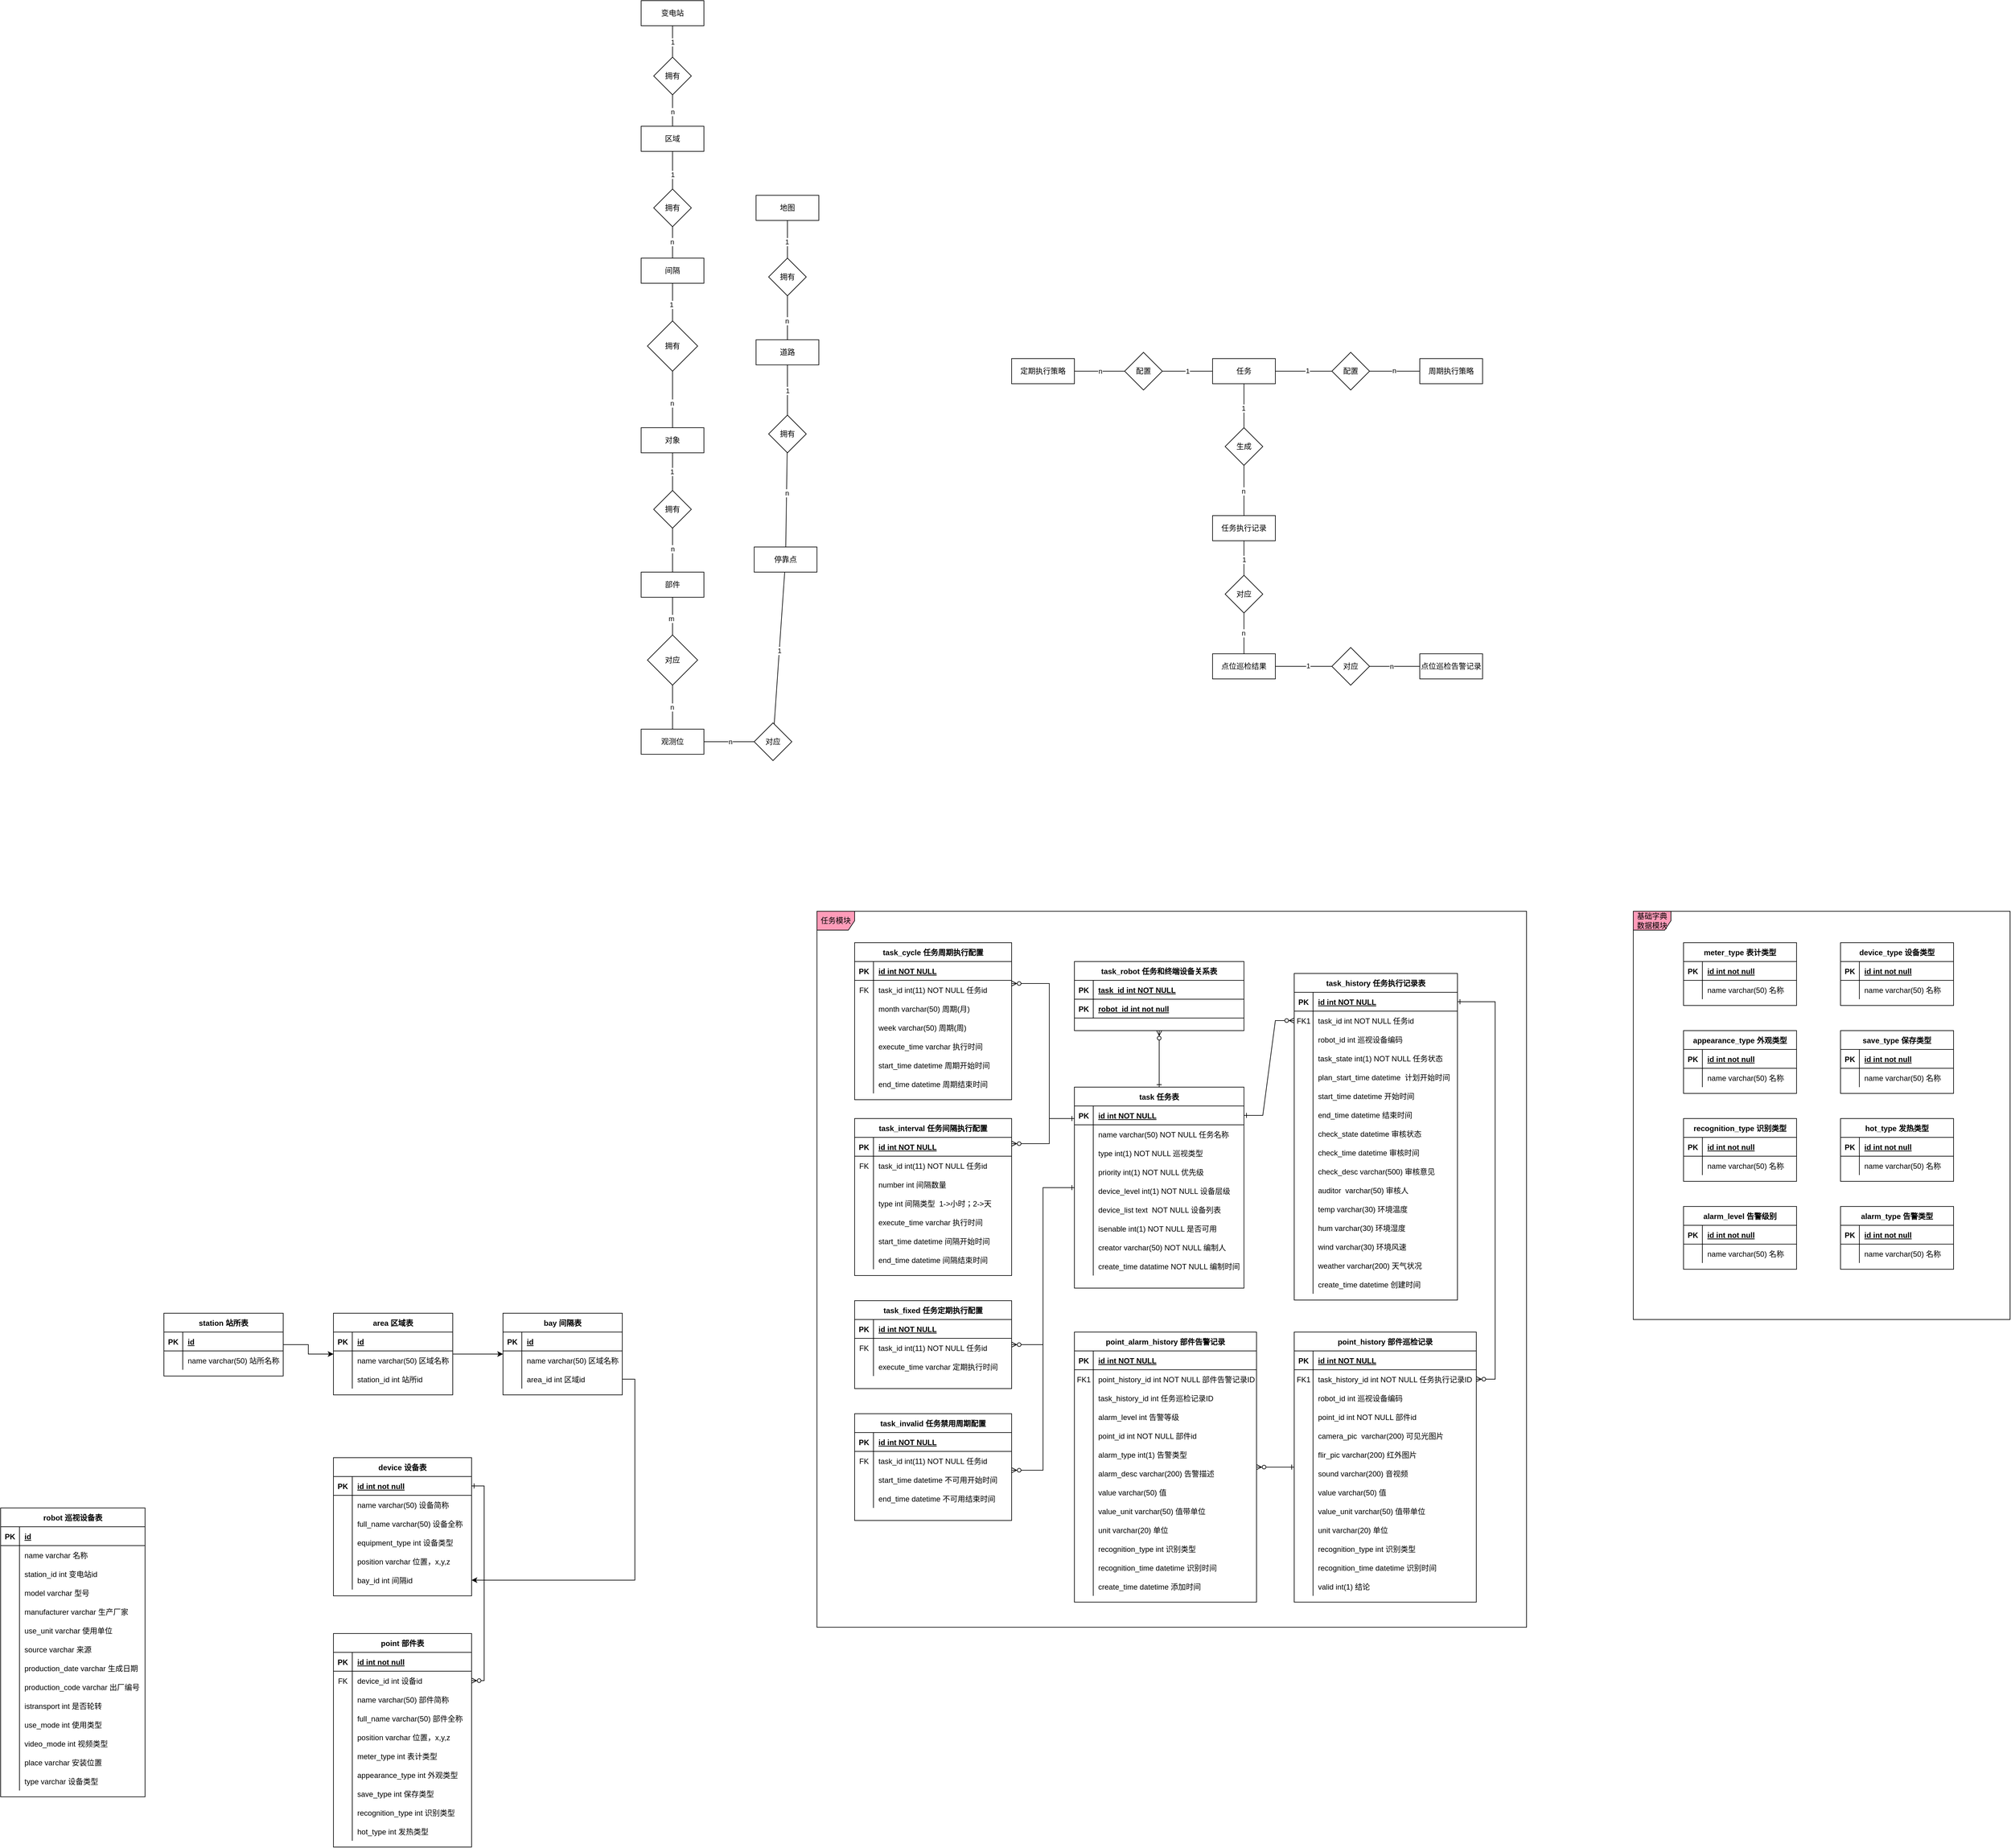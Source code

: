<mxfile version="20.1.1" type="github">
  <diagram id="TJLz1f65jL5uEaRMiWld" name="Page-1">
    <mxGraphModel dx="3893" dy="1928" grid="1" gridSize="10" guides="1" tooltips="1" connect="1" arrows="1" fold="1" page="1" pageScale="1" pageWidth="827" pageHeight="1169" math="0" shadow="0">
      <root>
        <mxCell id="0" />
        <mxCell id="1" parent="0" />
        <mxCell id="shvKlPf7iVwfEgHjK1fd-391" value="基础字典数据模块" style="shape=umlFrame;whiteSpace=wrap;html=1;fillColor=#FF9CB9;" parent="1" vertex="1">
          <mxGeometry x="780" y="1070" width="600" height="650" as="geometry" />
        </mxCell>
        <mxCell id="su3u-CIVc6lrLzEyy7IQ-83" value="" style="edgeStyle=none;rounded=0;orthogonalLoop=1;jettySize=auto;html=1;startArrow=none;startFill=0;endArrow=none;endFill=0;" parent="1" source="su3u-CIVc6lrLzEyy7IQ-81" target="su3u-CIVc6lrLzEyy7IQ-82" edge="1">
          <mxGeometry relative="1" as="geometry" />
        </mxCell>
        <mxCell id="su3u-CIVc6lrLzEyy7IQ-86" value="1" style="edgeLabel;html=1;align=center;verticalAlign=middle;resizable=0;points=[];" parent="su3u-CIVc6lrLzEyy7IQ-83" vertex="1" connectable="0">
          <mxGeometry x="0.1" y="-1" relative="1" as="geometry">
            <mxPoint as="offset" />
          </mxGeometry>
        </mxCell>
        <mxCell id="su3u-CIVc6lrLzEyy7IQ-89" value="" style="edgeStyle=none;rounded=0;orthogonalLoop=1;jettySize=auto;html=1;startArrow=none;startFill=0;endArrow=none;endFill=0;" parent="1" source="su3u-CIVc6lrLzEyy7IQ-81" target="su3u-CIVc6lrLzEyy7IQ-88" edge="1">
          <mxGeometry relative="1" as="geometry" />
        </mxCell>
        <mxCell id="su3u-CIVc6lrLzEyy7IQ-92" value="1" style="edgeLabel;html=1;align=center;verticalAlign=middle;resizable=0;points=[];" parent="su3u-CIVc6lrLzEyy7IQ-89" vertex="1" connectable="0">
          <mxGeometry x="0.133" y="1" relative="1" as="geometry">
            <mxPoint as="offset" />
          </mxGeometry>
        </mxCell>
        <mxCell id="su3u-CIVc6lrLzEyy7IQ-95" value="" style="edgeStyle=none;rounded=0;orthogonalLoop=1;jettySize=auto;html=1;startArrow=none;startFill=0;endArrow=none;endFill=0;" parent="1" source="su3u-CIVc6lrLzEyy7IQ-81" target="su3u-CIVc6lrLzEyy7IQ-94" edge="1">
          <mxGeometry relative="1" as="geometry" />
        </mxCell>
        <mxCell id="su3u-CIVc6lrLzEyy7IQ-98" value="1" style="edgeLabel;html=1;align=center;verticalAlign=middle;resizable=0;points=[];" parent="su3u-CIVc6lrLzEyy7IQ-95" vertex="1" connectable="0">
          <mxGeometry relative="1" as="geometry">
            <mxPoint as="offset" />
          </mxGeometry>
        </mxCell>
        <mxCell id="su3u-CIVc6lrLzEyy7IQ-81" value="任务" style="whiteSpace=wrap;html=1;align=center;" parent="1" vertex="1">
          <mxGeometry x="110" y="190" width="100" height="40" as="geometry" />
        </mxCell>
        <mxCell id="su3u-CIVc6lrLzEyy7IQ-85" value="" style="edgeStyle=none;rounded=0;orthogonalLoop=1;jettySize=auto;html=1;startArrow=none;startFill=0;endArrow=none;endFill=0;" parent="1" source="su3u-CIVc6lrLzEyy7IQ-82" target="su3u-CIVc6lrLzEyy7IQ-84" edge="1">
          <mxGeometry relative="1" as="geometry" />
        </mxCell>
        <mxCell id="su3u-CIVc6lrLzEyy7IQ-87" value="n" style="edgeLabel;html=1;align=center;verticalAlign=middle;resizable=0;points=[];" parent="su3u-CIVc6lrLzEyy7IQ-85" vertex="1" connectable="0">
          <mxGeometry x="0.029" y="-1" relative="1" as="geometry">
            <mxPoint as="offset" />
          </mxGeometry>
        </mxCell>
        <mxCell id="su3u-CIVc6lrLzEyy7IQ-82" value="生成" style="rhombus;whiteSpace=wrap;html=1;" parent="1" vertex="1">
          <mxGeometry x="130" y="300" width="60" height="60" as="geometry" />
        </mxCell>
        <mxCell id="su3u-CIVc6lrLzEyy7IQ-101" value="" style="edgeStyle=none;rounded=0;orthogonalLoop=1;jettySize=auto;html=1;startArrow=none;startFill=0;endArrow=none;endFill=0;" parent="1" source="su3u-CIVc6lrLzEyy7IQ-84" target="su3u-CIVc6lrLzEyy7IQ-100" edge="1">
          <mxGeometry relative="1" as="geometry" />
        </mxCell>
        <mxCell id="su3u-CIVc6lrLzEyy7IQ-104" value="1" style="edgeLabel;html=1;align=center;verticalAlign=middle;resizable=0;points=[];" parent="su3u-CIVc6lrLzEyy7IQ-101" vertex="1" connectable="0">
          <mxGeometry x="0.091" relative="1" as="geometry">
            <mxPoint as="offset" />
          </mxGeometry>
        </mxCell>
        <mxCell id="su3u-CIVc6lrLzEyy7IQ-84" value="任务执行记录" style="whiteSpace=wrap;html=1;" parent="1" vertex="1">
          <mxGeometry x="110" y="440" width="100" height="40" as="geometry" />
        </mxCell>
        <mxCell id="su3u-CIVc6lrLzEyy7IQ-91" value="" style="edgeStyle=none;rounded=0;orthogonalLoop=1;jettySize=auto;html=1;startArrow=none;startFill=0;endArrow=none;endFill=0;" parent="1" source="su3u-CIVc6lrLzEyy7IQ-88" target="su3u-CIVc6lrLzEyy7IQ-90" edge="1">
          <mxGeometry relative="1" as="geometry" />
        </mxCell>
        <mxCell id="su3u-CIVc6lrLzEyy7IQ-93" value="n" style="edgeLabel;html=1;align=center;verticalAlign=middle;resizable=0;points=[];" parent="su3u-CIVc6lrLzEyy7IQ-91" vertex="1" connectable="0">
          <mxGeometry x="-0.033" y="-2" relative="1" as="geometry">
            <mxPoint y="-3" as="offset" />
          </mxGeometry>
        </mxCell>
        <mxCell id="su3u-CIVc6lrLzEyy7IQ-88" value="配置" style="rhombus;whiteSpace=wrap;html=1;" parent="1" vertex="1">
          <mxGeometry x="300" y="180" width="60" height="60" as="geometry" />
        </mxCell>
        <mxCell id="su3u-CIVc6lrLzEyy7IQ-90" value="周期执行策略" style="whiteSpace=wrap;html=1;" parent="1" vertex="1">
          <mxGeometry x="440" y="190" width="100" height="40" as="geometry" />
        </mxCell>
        <mxCell id="su3u-CIVc6lrLzEyy7IQ-97" value="" style="edgeStyle=none;rounded=0;orthogonalLoop=1;jettySize=auto;html=1;startArrow=none;startFill=0;endArrow=none;endFill=0;" parent="1" source="su3u-CIVc6lrLzEyy7IQ-94" target="su3u-CIVc6lrLzEyy7IQ-96" edge="1">
          <mxGeometry relative="1" as="geometry" />
        </mxCell>
        <mxCell id="su3u-CIVc6lrLzEyy7IQ-99" value="n" style="edgeLabel;html=1;align=center;verticalAlign=middle;resizable=0;points=[];" parent="su3u-CIVc6lrLzEyy7IQ-97" vertex="1" connectable="0">
          <mxGeometry x="-0.025" relative="1" as="geometry">
            <mxPoint as="offset" />
          </mxGeometry>
        </mxCell>
        <mxCell id="su3u-CIVc6lrLzEyy7IQ-94" value="配置" style="rhombus;whiteSpace=wrap;html=1;" parent="1" vertex="1">
          <mxGeometry x="-30" y="180" width="60" height="60" as="geometry" />
        </mxCell>
        <mxCell id="su3u-CIVc6lrLzEyy7IQ-96" value="定期执行策略" style="whiteSpace=wrap;html=1;" parent="1" vertex="1">
          <mxGeometry x="-210" y="190" width="100" height="40" as="geometry" />
        </mxCell>
        <mxCell id="su3u-CIVc6lrLzEyy7IQ-103" value="" style="edgeStyle=none;rounded=0;orthogonalLoop=1;jettySize=auto;html=1;startArrow=none;startFill=0;endArrow=none;endFill=0;" parent="1" source="su3u-CIVc6lrLzEyy7IQ-100" target="su3u-CIVc6lrLzEyy7IQ-102" edge="1">
          <mxGeometry relative="1" as="geometry" />
        </mxCell>
        <mxCell id="su3u-CIVc6lrLzEyy7IQ-105" value="n" style="edgeLabel;html=1;align=center;verticalAlign=middle;resizable=0;points=[];" parent="su3u-CIVc6lrLzEyy7IQ-103" vertex="1" connectable="0">
          <mxGeometry x="-0.015" y="-1" relative="1" as="geometry">
            <mxPoint as="offset" />
          </mxGeometry>
        </mxCell>
        <mxCell id="su3u-CIVc6lrLzEyy7IQ-100" value="对应" style="rhombus;whiteSpace=wrap;html=1;" parent="1" vertex="1">
          <mxGeometry x="130" y="535" width="60" height="60" as="geometry" />
        </mxCell>
        <mxCell id="su3u-CIVc6lrLzEyy7IQ-107" value="" style="edgeStyle=none;rounded=0;orthogonalLoop=1;jettySize=auto;html=1;startArrow=none;startFill=0;endArrow=none;endFill=0;" parent="1" source="su3u-CIVc6lrLzEyy7IQ-102" target="su3u-CIVc6lrLzEyy7IQ-106" edge="1">
          <mxGeometry relative="1" as="geometry" />
        </mxCell>
        <mxCell id="su3u-CIVc6lrLzEyy7IQ-110" value="1" style="edgeLabel;html=1;align=center;verticalAlign=middle;resizable=0;points=[];" parent="su3u-CIVc6lrLzEyy7IQ-107" vertex="1" connectable="0">
          <mxGeometry x="0.156" y="1" relative="1" as="geometry">
            <mxPoint as="offset" />
          </mxGeometry>
        </mxCell>
        <mxCell id="su3u-CIVc6lrLzEyy7IQ-102" value="点位巡检结果" style="whiteSpace=wrap;html=1;" parent="1" vertex="1">
          <mxGeometry x="110" y="660" width="100" height="40" as="geometry" />
        </mxCell>
        <mxCell id="su3u-CIVc6lrLzEyy7IQ-109" value="" style="edgeStyle=none;rounded=0;orthogonalLoop=1;jettySize=auto;html=1;startArrow=none;startFill=0;endArrow=none;endFill=0;" parent="1" source="su3u-CIVc6lrLzEyy7IQ-106" target="su3u-CIVc6lrLzEyy7IQ-108" edge="1">
          <mxGeometry relative="1" as="geometry" />
        </mxCell>
        <mxCell id="su3u-CIVc6lrLzEyy7IQ-111" value="n" style="edgeLabel;html=1;align=center;verticalAlign=middle;resizable=0;points=[];" parent="su3u-CIVc6lrLzEyy7IQ-109" vertex="1" connectable="0">
          <mxGeometry x="-0.133" relative="1" as="geometry">
            <mxPoint as="offset" />
          </mxGeometry>
        </mxCell>
        <mxCell id="su3u-CIVc6lrLzEyy7IQ-106" value="对应" style="rhombus;whiteSpace=wrap;html=1;" parent="1" vertex="1">
          <mxGeometry x="300" y="650" width="60" height="60" as="geometry" />
        </mxCell>
        <mxCell id="su3u-CIVc6lrLzEyy7IQ-108" value="点位巡检告警记录" style="whiteSpace=wrap;html=1;" parent="1" vertex="1">
          <mxGeometry x="440" y="660" width="100" height="40" as="geometry" />
        </mxCell>
        <mxCell id="su3u-CIVc6lrLzEyy7IQ-115" value="" style="edgeStyle=none;rounded=0;orthogonalLoop=1;jettySize=auto;html=1;startArrow=none;startFill=0;endArrow=none;endFill=0;" parent="1" source="su3u-CIVc6lrLzEyy7IQ-113" target="su3u-CIVc6lrLzEyy7IQ-114" edge="1">
          <mxGeometry relative="1" as="geometry" />
        </mxCell>
        <mxCell id="su3u-CIVc6lrLzEyy7IQ-118" value="1" style="edgeLabel;html=1;align=center;verticalAlign=middle;resizable=0;points=[];" parent="su3u-CIVc6lrLzEyy7IQ-115" vertex="1" connectable="0">
          <mxGeometry y="-1" relative="1" as="geometry">
            <mxPoint as="offset" />
          </mxGeometry>
        </mxCell>
        <mxCell id="su3u-CIVc6lrLzEyy7IQ-113" value="对象" style="whiteSpace=wrap;html=1;align=center;" parent="1" vertex="1">
          <mxGeometry x="-800" y="300" width="100" height="40" as="geometry" />
        </mxCell>
        <mxCell id="su3u-CIVc6lrLzEyy7IQ-117" value="" style="edgeStyle=none;rounded=0;orthogonalLoop=1;jettySize=auto;html=1;startArrow=none;startFill=0;endArrow=none;endFill=0;" parent="1" source="su3u-CIVc6lrLzEyy7IQ-114" target="su3u-CIVc6lrLzEyy7IQ-116" edge="1">
          <mxGeometry relative="1" as="geometry" />
        </mxCell>
        <mxCell id="su3u-CIVc6lrLzEyy7IQ-119" value="n" style="edgeLabel;html=1;align=center;verticalAlign=middle;resizable=0;points=[];" parent="su3u-CIVc6lrLzEyy7IQ-117" vertex="1" connectable="0">
          <mxGeometry x="-0.057" relative="1" as="geometry">
            <mxPoint as="offset" />
          </mxGeometry>
        </mxCell>
        <mxCell id="su3u-CIVc6lrLzEyy7IQ-114" value="拥有" style="rhombus;whiteSpace=wrap;html=1;" parent="1" vertex="1">
          <mxGeometry x="-780" y="400" width="60" height="60" as="geometry" />
        </mxCell>
        <mxCell id="su3u-CIVc6lrLzEyy7IQ-126" value="" style="edgeStyle=none;rounded=0;orthogonalLoop=1;jettySize=auto;html=1;startArrow=none;startFill=0;endArrow=none;endFill=0;" parent="1" source="su3u-CIVc6lrLzEyy7IQ-116" target="su3u-CIVc6lrLzEyy7IQ-125" edge="1">
          <mxGeometry relative="1" as="geometry" />
        </mxCell>
        <mxCell id="su3u-CIVc6lrLzEyy7IQ-129" value="m" style="edgeLabel;html=1;align=center;verticalAlign=middle;resizable=0;points=[];" parent="su3u-CIVc6lrLzEyy7IQ-126" vertex="1" connectable="0">
          <mxGeometry x="0.133" y="-2" relative="1" as="geometry">
            <mxPoint as="offset" />
          </mxGeometry>
        </mxCell>
        <mxCell id="su3u-CIVc6lrLzEyy7IQ-116" value="部件" style="whiteSpace=wrap;html=1;" parent="1" vertex="1">
          <mxGeometry x="-800" y="530" width="100" height="40" as="geometry" />
        </mxCell>
        <mxCell id="su3u-CIVc6lrLzEyy7IQ-128" value="" style="edgeStyle=none;rounded=0;orthogonalLoop=1;jettySize=auto;html=1;startArrow=none;startFill=0;endArrow=none;endFill=0;" parent="1" source="su3u-CIVc6lrLzEyy7IQ-125" target="su3u-CIVc6lrLzEyy7IQ-127" edge="1">
          <mxGeometry relative="1" as="geometry" />
        </mxCell>
        <mxCell id="su3u-CIVc6lrLzEyy7IQ-130" value="n" style="edgeLabel;html=1;align=center;verticalAlign=middle;resizable=0;points=[];" parent="su3u-CIVc6lrLzEyy7IQ-128" vertex="1" connectable="0">
          <mxGeometry y="-1" relative="1" as="geometry">
            <mxPoint as="offset" />
          </mxGeometry>
        </mxCell>
        <mxCell id="su3u-CIVc6lrLzEyy7IQ-125" value="对应" style="rhombus;whiteSpace=wrap;html=1;" parent="1" vertex="1">
          <mxGeometry x="-790" y="630" width="80" height="80" as="geometry" />
        </mxCell>
        <mxCell id="su3u-CIVc6lrLzEyy7IQ-142" style="edgeStyle=none;rounded=0;orthogonalLoop=1;jettySize=auto;html=1;exitX=1;exitY=0.5;exitDx=0;exitDy=0;entryX=0;entryY=0.5;entryDx=0;entryDy=0;startArrow=none;startFill=0;endArrow=none;endFill=0;" parent="1" source="su3u-CIVc6lrLzEyy7IQ-127" target="su3u-CIVc6lrLzEyy7IQ-140" edge="1">
          <mxGeometry relative="1" as="geometry" />
        </mxCell>
        <mxCell id="su3u-CIVc6lrLzEyy7IQ-161" value="n" style="edgeLabel;html=1;align=center;verticalAlign=middle;resizable=0;points=[];" parent="su3u-CIVc6lrLzEyy7IQ-142" vertex="1" connectable="0">
          <mxGeometry x="0.05" relative="1" as="geometry">
            <mxPoint as="offset" />
          </mxGeometry>
        </mxCell>
        <mxCell id="su3u-CIVc6lrLzEyy7IQ-127" value="观测位" style="whiteSpace=wrap;html=1;" parent="1" vertex="1">
          <mxGeometry x="-800" y="780" width="100" height="40" as="geometry" />
        </mxCell>
        <mxCell id="su3u-CIVc6lrLzEyy7IQ-133" value="" style="edgeStyle=none;rounded=0;orthogonalLoop=1;jettySize=auto;html=1;startArrow=none;startFill=0;endArrow=none;endFill=0;" parent="1" source="su3u-CIVc6lrLzEyy7IQ-131" target="su3u-CIVc6lrLzEyy7IQ-132" edge="1">
          <mxGeometry relative="1" as="geometry" />
        </mxCell>
        <mxCell id="su3u-CIVc6lrLzEyy7IQ-143" value="1" style="edgeLabel;html=1;align=center;verticalAlign=middle;resizable=0;points=[];" parent="su3u-CIVc6lrLzEyy7IQ-133" vertex="1" connectable="0">
          <mxGeometry x="0.133" y="-1" relative="1" as="geometry">
            <mxPoint as="offset" />
          </mxGeometry>
        </mxCell>
        <mxCell id="su3u-CIVc6lrLzEyy7IQ-131" value="地图" style="whiteSpace=wrap;html=1;align=center;" parent="1" vertex="1">
          <mxGeometry x="-617" y="-70" width="100" height="40" as="geometry" />
        </mxCell>
        <mxCell id="su3u-CIVc6lrLzEyy7IQ-135" value="" style="edgeStyle=none;rounded=0;orthogonalLoop=1;jettySize=auto;html=1;startArrow=none;startFill=0;endArrow=none;endFill=0;" parent="1" source="su3u-CIVc6lrLzEyy7IQ-132" target="su3u-CIVc6lrLzEyy7IQ-134" edge="1">
          <mxGeometry relative="1" as="geometry" />
        </mxCell>
        <mxCell id="su3u-CIVc6lrLzEyy7IQ-144" value="n" style="edgeLabel;html=1;align=center;verticalAlign=middle;resizable=0;points=[];" parent="su3u-CIVc6lrLzEyy7IQ-135" vertex="1" connectable="0">
          <mxGeometry x="0.143" y="-1" relative="1" as="geometry">
            <mxPoint as="offset" />
          </mxGeometry>
        </mxCell>
        <mxCell id="su3u-CIVc6lrLzEyy7IQ-132" value="拥有" style="rhombus;whiteSpace=wrap;html=1;" parent="1" vertex="1">
          <mxGeometry x="-597" y="30" width="60" height="60" as="geometry" />
        </mxCell>
        <mxCell id="su3u-CIVc6lrLzEyy7IQ-137" value="" style="edgeStyle=none;rounded=0;orthogonalLoop=1;jettySize=auto;html=1;startArrow=none;startFill=0;endArrow=none;endFill=0;" parent="1" source="su3u-CIVc6lrLzEyy7IQ-134" target="su3u-CIVc6lrLzEyy7IQ-136" edge="1">
          <mxGeometry relative="1" as="geometry" />
        </mxCell>
        <mxCell id="su3u-CIVc6lrLzEyy7IQ-145" value="1" style="edgeLabel;html=1;align=center;verticalAlign=middle;resizable=0;points=[];" parent="su3u-CIVc6lrLzEyy7IQ-137" vertex="1" connectable="0">
          <mxGeometry x="0.029" relative="1" as="geometry">
            <mxPoint as="offset" />
          </mxGeometry>
        </mxCell>
        <mxCell id="su3u-CIVc6lrLzEyy7IQ-134" value="道路" style="whiteSpace=wrap;html=1;" parent="1" vertex="1">
          <mxGeometry x="-617" y="160" width="100" height="40" as="geometry" />
        </mxCell>
        <mxCell id="su3u-CIVc6lrLzEyy7IQ-139" value="" style="edgeStyle=none;rounded=0;orthogonalLoop=1;jettySize=auto;html=1;startArrow=none;startFill=0;endArrow=none;endFill=0;" parent="1" source="su3u-CIVc6lrLzEyy7IQ-136" target="su3u-CIVc6lrLzEyy7IQ-138" edge="1">
          <mxGeometry relative="1" as="geometry" />
        </mxCell>
        <mxCell id="su3u-CIVc6lrLzEyy7IQ-146" value="n" style="edgeLabel;html=1;align=center;verticalAlign=middle;resizable=0;points=[];" parent="su3u-CIVc6lrLzEyy7IQ-139" vertex="1" connectable="0">
          <mxGeometry x="-0.15" relative="1" as="geometry">
            <mxPoint as="offset" />
          </mxGeometry>
        </mxCell>
        <mxCell id="su3u-CIVc6lrLzEyy7IQ-136" value="拥有" style="rhombus;whiteSpace=wrap;html=1;" parent="1" vertex="1">
          <mxGeometry x="-597" y="280" width="60" height="60" as="geometry" />
        </mxCell>
        <mxCell id="su3u-CIVc6lrLzEyy7IQ-141" value="" style="edgeStyle=none;rounded=0;orthogonalLoop=1;jettySize=auto;html=1;startArrow=none;startFill=0;endArrow=none;endFill=0;" parent="1" source="su3u-CIVc6lrLzEyy7IQ-138" target="su3u-CIVc6lrLzEyy7IQ-140" edge="1">
          <mxGeometry relative="1" as="geometry" />
        </mxCell>
        <mxCell id="su3u-CIVc6lrLzEyy7IQ-160" value="1" style="edgeLabel;html=1;align=center;verticalAlign=middle;resizable=0;points=[];" parent="su3u-CIVc6lrLzEyy7IQ-141" vertex="1" connectable="0">
          <mxGeometry x="0.029" relative="1" as="geometry">
            <mxPoint as="offset" />
          </mxGeometry>
        </mxCell>
        <mxCell id="su3u-CIVc6lrLzEyy7IQ-138" value="停靠点" style="whiteSpace=wrap;html=1;" parent="1" vertex="1">
          <mxGeometry x="-620" y="490" width="100" height="40" as="geometry" />
        </mxCell>
        <mxCell id="su3u-CIVc6lrLzEyy7IQ-140" value="对应" style="rhombus;whiteSpace=wrap;html=1;" parent="1" vertex="1">
          <mxGeometry x="-620" y="770" width="60" height="60" as="geometry" />
        </mxCell>
        <mxCell id="su3u-CIVc6lrLzEyy7IQ-149" value="" style="edgeStyle=none;rounded=0;orthogonalLoop=1;jettySize=auto;html=1;startArrow=none;startFill=0;endArrow=none;endFill=0;" parent="1" source="su3u-CIVc6lrLzEyy7IQ-147" target="su3u-CIVc6lrLzEyy7IQ-148" edge="1">
          <mxGeometry relative="1" as="geometry" />
        </mxCell>
        <mxCell id="su3u-CIVc6lrLzEyy7IQ-154" value="1" style="edgeLabel;html=1;align=center;verticalAlign=middle;resizable=0;points=[];" parent="su3u-CIVc6lrLzEyy7IQ-149" vertex="1" connectable="0">
          <mxGeometry x="0.04" relative="1" as="geometry">
            <mxPoint as="offset" />
          </mxGeometry>
        </mxCell>
        <mxCell id="su3u-CIVc6lrLzEyy7IQ-147" value="变电站" style="whiteSpace=wrap;html=1;align=center;" parent="1" vertex="1">
          <mxGeometry x="-800" y="-380" width="100" height="40" as="geometry" />
        </mxCell>
        <mxCell id="su3u-CIVc6lrLzEyy7IQ-151" value="" style="edgeStyle=none;rounded=0;orthogonalLoop=1;jettySize=auto;html=1;startArrow=none;startFill=0;endArrow=none;endFill=0;" parent="1" source="su3u-CIVc6lrLzEyy7IQ-148" target="su3u-CIVc6lrLzEyy7IQ-150" edge="1">
          <mxGeometry relative="1" as="geometry" />
        </mxCell>
        <mxCell id="su3u-CIVc6lrLzEyy7IQ-155" value="n" style="edgeLabel;html=1;align=center;verticalAlign=middle;resizable=0;points=[];" parent="su3u-CIVc6lrLzEyy7IQ-151" vertex="1" connectable="0">
          <mxGeometry x="0.08" relative="1" as="geometry">
            <mxPoint as="offset" />
          </mxGeometry>
        </mxCell>
        <mxCell id="su3u-CIVc6lrLzEyy7IQ-148" value="拥有" style="rhombus;whiteSpace=wrap;html=1;" parent="1" vertex="1">
          <mxGeometry x="-780" y="-290" width="60" height="60" as="geometry" />
        </mxCell>
        <mxCell id="su3u-CIVc6lrLzEyy7IQ-153" value="" style="edgeStyle=none;rounded=0;orthogonalLoop=1;jettySize=auto;html=1;startArrow=none;startFill=0;endArrow=none;endFill=0;" parent="1" source="su3u-CIVc6lrLzEyy7IQ-150" target="su3u-CIVc6lrLzEyy7IQ-152" edge="1">
          <mxGeometry relative="1" as="geometry" />
        </mxCell>
        <mxCell id="su3u-CIVc6lrLzEyy7IQ-156" value="1" style="edgeLabel;html=1;align=center;verticalAlign=middle;resizable=0;points=[];" parent="su3u-CIVc6lrLzEyy7IQ-153" vertex="1" connectable="0">
          <mxGeometry x="0.233" relative="1" as="geometry">
            <mxPoint as="offset" />
          </mxGeometry>
        </mxCell>
        <mxCell id="su3u-CIVc6lrLzEyy7IQ-150" value="区域" style="whiteSpace=wrap;html=1;" parent="1" vertex="1">
          <mxGeometry x="-800" y="-180" width="100" height="40" as="geometry" />
        </mxCell>
        <mxCell id="su3u-CIVc6lrLzEyy7IQ-158" value="" style="edgeStyle=none;rounded=0;orthogonalLoop=1;jettySize=auto;html=1;startArrow=none;startFill=0;endArrow=none;endFill=0;" parent="1" source="su3u-CIVc6lrLzEyy7IQ-152" target="su3u-CIVc6lrLzEyy7IQ-157" edge="1">
          <mxGeometry relative="1" as="geometry" />
        </mxCell>
        <mxCell id="su3u-CIVc6lrLzEyy7IQ-159" value="n" style="edgeLabel;html=1;align=center;verticalAlign=middle;resizable=0;points=[];" parent="su3u-CIVc6lrLzEyy7IQ-158" vertex="1" connectable="0">
          <mxGeometry x="-0.054" y="-1" relative="1" as="geometry">
            <mxPoint as="offset" />
          </mxGeometry>
        </mxCell>
        <mxCell id="su3u-CIVc6lrLzEyy7IQ-152" value="拥有" style="rhombus;whiteSpace=wrap;html=1;" parent="1" vertex="1">
          <mxGeometry x="-780" y="-80" width="60" height="60" as="geometry" />
        </mxCell>
        <mxCell id="su3u-CIVc6lrLzEyy7IQ-163" value="" style="edgeStyle=none;rounded=0;orthogonalLoop=1;jettySize=auto;html=1;startArrow=none;startFill=0;endArrow=none;endFill=0;" parent="1" source="su3u-CIVc6lrLzEyy7IQ-157" target="su3u-CIVc6lrLzEyy7IQ-162" edge="1">
          <mxGeometry relative="1" as="geometry" />
        </mxCell>
        <mxCell id="su3u-CIVc6lrLzEyy7IQ-165" value="1" style="edgeLabel;html=1;align=center;verticalAlign=middle;resizable=0;points=[];" parent="su3u-CIVc6lrLzEyy7IQ-163" vertex="1" connectable="0">
          <mxGeometry x="0.133" y="-2" relative="1" as="geometry">
            <mxPoint as="offset" />
          </mxGeometry>
        </mxCell>
        <mxCell id="su3u-CIVc6lrLzEyy7IQ-157" value="间隔" style="whiteSpace=wrap;html=1;" parent="1" vertex="1">
          <mxGeometry x="-800" y="30" width="100" height="40" as="geometry" />
        </mxCell>
        <mxCell id="su3u-CIVc6lrLzEyy7IQ-164" style="edgeStyle=none;rounded=0;orthogonalLoop=1;jettySize=auto;html=1;exitX=0.5;exitY=1;exitDx=0;exitDy=0;startArrow=none;startFill=0;endArrow=none;endFill=0;" parent="1" source="su3u-CIVc6lrLzEyy7IQ-162" target="su3u-CIVc6lrLzEyy7IQ-113" edge="1">
          <mxGeometry relative="1" as="geometry" />
        </mxCell>
        <mxCell id="su3u-CIVc6lrLzEyy7IQ-166" value="n" style="edgeLabel;html=1;align=center;verticalAlign=middle;resizable=0;points=[];" parent="su3u-CIVc6lrLzEyy7IQ-164" vertex="1" connectable="0">
          <mxGeometry x="0.133" y="-1" relative="1" as="geometry">
            <mxPoint as="offset" />
          </mxGeometry>
        </mxCell>
        <mxCell id="su3u-CIVc6lrLzEyy7IQ-162" value="拥有" style="rhombus;whiteSpace=wrap;html=1;" parent="1" vertex="1">
          <mxGeometry x="-790" y="130" width="80" height="80" as="geometry" />
        </mxCell>
        <mxCell id="shvKlPf7iVwfEgHjK1fd-1" value="" style="edgeStyle=entityRelationEdgeStyle;endArrow=ERzeroToMany;startArrow=ERone;endFill=1;startFill=0;rounded=0;" parent="1" source="shvKlPf7iVwfEgHjK1fd-24" target="shvKlPf7iVwfEgHjK1fd-7" edge="1">
          <mxGeometry width="100" height="100" relative="1" as="geometry">
            <mxPoint x="110" y="1950" as="sourcePoint" />
            <mxPoint x="210" y="1850" as="targetPoint" />
          </mxGeometry>
        </mxCell>
        <mxCell id="shvKlPf7iVwfEgHjK1fd-2" value="" style="edgeStyle=entityRelationEdgeStyle;endArrow=ERzeroToMany;startArrow=ERone;endFill=1;startFill=0;rounded=0;" parent="1" source="shvKlPf7iVwfEgHjK1fd-4" target="shvKlPf7iVwfEgHjK1fd-17" edge="1">
          <mxGeometry width="100" height="100" relative="1" as="geometry">
            <mxPoint x="170" y="1410" as="sourcePoint" />
            <mxPoint x="230" y="1435" as="targetPoint" />
          </mxGeometry>
        </mxCell>
        <mxCell id="shvKlPf7iVwfEgHjK1fd-3" value="task_history 任务执行记录表" style="shape=table;startSize=30;container=1;collapsible=1;childLayout=tableLayout;fixedRows=1;rowLines=0;fontStyle=1;align=center;resizeLast=1;" parent="1" vertex="1">
          <mxGeometry x="240" y="1169" width="260" height="520" as="geometry" />
        </mxCell>
        <mxCell id="shvKlPf7iVwfEgHjK1fd-4" value="" style="shape=partialRectangle;collapsible=0;dropTarget=0;pointerEvents=0;fillColor=none;points=[[0,0.5],[1,0.5]];portConstraint=eastwest;top=0;left=0;right=0;bottom=1;" parent="shvKlPf7iVwfEgHjK1fd-3" vertex="1">
          <mxGeometry y="30" width="260" height="30" as="geometry" />
        </mxCell>
        <mxCell id="shvKlPf7iVwfEgHjK1fd-5" value="PK" style="shape=partialRectangle;overflow=hidden;connectable=0;fillColor=none;top=0;left=0;bottom=0;right=0;fontStyle=1;" parent="shvKlPf7iVwfEgHjK1fd-4" vertex="1">
          <mxGeometry width="30" height="30" as="geometry">
            <mxRectangle width="30" height="30" as="alternateBounds" />
          </mxGeometry>
        </mxCell>
        <mxCell id="shvKlPf7iVwfEgHjK1fd-6" value="id int NOT NULL " style="shape=partialRectangle;overflow=hidden;connectable=0;fillColor=none;top=0;left=0;bottom=0;right=0;align=left;spacingLeft=6;fontStyle=5;" parent="shvKlPf7iVwfEgHjK1fd-4" vertex="1">
          <mxGeometry x="30" width="230" height="30" as="geometry">
            <mxRectangle width="230" height="30" as="alternateBounds" />
          </mxGeometry>
        </mxCell>
        <mxCell id="shvKlPf7iVwfEgHjK1fd-7" value="" style="shape=partialRectangle;collapsible=0;dropTarget=0;pointerEvents=0;fillColor=none;points=[[0,0.5],[1,0.5]];portConstraint=eastwest;top=0;left=0;right=0;bottom=0;" parent="shvKlPf7iVwfEgHjK1fd-3" vertex="1">
          <mxGeometry y="60" width="260" height="30" as="geometry" />
        </mxCell>
        <mxCell id="shvKlPf7iVwfEgHjK1fd-8" value="FK1" style="shape=partialRectangle;overflow=hidden;connectable=0;fillColor=none;top=0;left=0;bottom=0;right=0;" parent="shvKlPf7iVwfEgHjK1fd-7" vertex="1">
          <mxGeometry width="30" height="30" as="geometry">
            <mxRectangle width="30" height="30" as="alternateBounds" />
          </mxGeometry>
        </mxCell>
        <mxCell id="shvKlPf7iVwfEgHjK1fd-9" value="task_id int NOT NULL 任务id" style="shape=partialRectangle;overflow=hidden;connectable=0;fillColor=none;top=0;left=0;bottom=0;right=0;align=left;spacingLeft=6;" parent="shvKlPf7iVwfEgHjK1fd-7" vertex="1">
          <mxGeometry x="30" width="230" height="30" as="geometry">
            <mxRectangle width="230" height="30" as="alternateBounds" />
          </mxGeometry>
        </mxCell>
        <mxCell id="shvKlPf7iVwfEgHjK1fd-140" value="" style="shape=tableRow;horizontal=0;startSize=0;swimlaneHead=0;swimlaneBody=0;fillColor=none;collapsible=0;dropTarget=0;points=[[0,0.5],[1,0.5]];portConstraint=eastwest;top=0;left=0;right=0;bottom=0;" parent="shvKlPf7iVwfEgHjK1fd-3" vertex="1">
          <mxGeometry y="90" width="260" height="30" as="geometry" />
        </mxCell>
        <mxCell id="shvKlPf7iVwfEgHjK1fd-141" value="" style="shape=partialRectangle;connectable=0;fillColor=none;top=0;left=0;bottom=0;right=0;editable=1;overflow=hidden;" parent="shvKlPf7iVwfEgHjK1fd-140" vertex="1">
          <mxGeometry width="30" height="30" as="geometry">
            <mxRectangle width="30" height="30" as="alternateBounds" />
          </mxGeometry>
        </mxCell>
        <mxCell id="shvKlPf7iVwfEgHjK1fd-142" value="robot_id int 巡视设备编码" style="shape=partialRectangle;connectable=0;fillColor=none;top=0;left=0;bottom=0;right=0;align=left;spacingLeft=6;overflow=hidden;" parent="shvKlPf7iVwfEgHjK1fd-140" vertex="1">
          <mxGeometry x="30" width="230" height="30" as="geometry">
            <mxRectangle width="230" height="30" as="alternateBounds" />
          </mxGeometry>
        </mxCell>
        <mxCell id="shvKlPf7iVwfEgHjK1fd-10" value="" style="shape=partialRectangle;collapsible=0;dropTarget=0;pointerEvents=0;fillColor=none;points=[[0,0.5],[1,0.5]];portConstraint=eastwest;top=0;left=0;right=0;bottom=0;" parent="shvKlPf7iVwfEgHjK1fd-3" vertex="1">
          <mxGeometry y="120" width="260" height="30" as="geometry" />
        </mxCell>
        <mxCell id="shvKlPf7iVwfEgHjK1fd-11" value="" style="shape=partialRectangle;overflow=hidden;connectable=0;fillColor=none;top=0;left=0;bottom=0;right=0;" parent="shvKlPf7iVwfEgHjK1fd-10" vertex="1">
          <mxGeometry width="30" height="30" as="geometry">
            <mxRectangle width="30" height="30" as="alternateBounds" />
          </mxGeometry>
        </mxCell>
        <mxCell id="shvKlPf7iVwfEgHjK1fd-12" value="task_state int(1) NOT NULL 任务状态" style="shape=partialRectangle;overflow=hidden;connectable=0;fillColor=none;top=0;left=0;bottom=0;right=0;align=left;spacingLeft=6;" parent="shvKlPf7iVwfEgHjK1fd-10" vertex="1">
          <mxGeometry x="30" width="230" height="30" as="geometry">
            <mxRectangle width="230" height="30" as="alternateBounds" />
          </mxGeometry>
        </mxCell>
        <mxCell id="shvKlPf7iVwfEgHjK1fd-77" value="" style="shape=tableRow;horizontal=0;startSize=0;swimlaneHead=0;swimlaneBody=0;fillColor=none;collapsible=0;dropTarget=0;points=[[0,0.5],[1,0.5]];portConstraint=eastwest;top=0;left=0;right=0;bottom=0;" parent="shvKlPf7iVwfEgHjK1fd-3" vertex="1">
          <mxGeometry y="150" width="260" height="30" as="geometry" />
        </mxCell>
        <mxCell id="shvKlPf7iVwfEgHjK1fd-78" value="" style="shape=partialRectangle;connectable=0;fillColor=none;top=0;left=0;bottom=0;right=0;editable=1;overflow=hidden;" parent="shvKlPf7iVwfEgHjK1fd-77" vertex="1">
          <mxGeometry width="30" height="30" as="geometry">
            <mxRectangle width="30" height="30" as="alternateBounds" />
          </mxGeometry>
        </mxCell>
        <mxCell id="shvKlPf7iVwfEgHjK1fd-79" value="plan_start_time datetime  计划开始时间" style="shape=partialRectangle;connectable=0;fillColor=none;top=0;left=0;bottom=0;right=0;align=left;spacingLeft=6;overflow=hidden;" parent="shvKlPf7iVwfEgHjK1fd-77" vertex="1">
          <mxGeometry x="30" width="230" height="30" as="geometry">
            <mxRectangle width="230" height="30" as="alternateBounds" />
          </mxGeometry>
        </mxCell>
        <mxCell id="shvKlPf7iVwfEgHjK1fd-80" value="" style="shape=tableRow;horizontal=0;startSize=0;swimlaneHead=0;swimlaneBody=0;fillColor=none;collapsible=0;dropTarget=0;points=[[0,0.5],[1,0.5]];portConstraint=eastwest;top=0;left=0;right=0;bottom=0;" parent="shvKlPf7iVwfEgHjK1fd-3" vertex="1">
          <mxGeometry y="180" width="260" height="30" as="geometry" />
        </mxCell>
        <mxCell id="shvKlPf7iVwfEgHjK1fd-81" value="" style="shape=partialRectangle;connectable=0;fillColor=none;top=0;left=0;bottom=0;right=0;editable=1;overflow=hidden;" parent="shvKlPf7iVwfEgHjK1fd-80" vertex="1">
          <mxGeometry width="30" height="30" as="geometry">
            <mxRectangle width="30" height="30" as="alternateBounds" />
          </mxGeometry>
        </mxCell>
        <mxCell id="shvKlPf7iVwfEgHjK1fd-82" value="start_time datetime 开始时间" style="shape=partialRectangle;connectable=0;fillColor=none;top=0;left=0;bottom=0;right=0;align=left;spacingLeft=6;overflow=hidden;" parent="shvKlPf7iVwfEgHjK1fd-80" vertex="1">
          <mxGeometry x="30" width="230" height="30" as="geometry">
            <mxRectangle width="230" height="30" as="alternateBounds" />
          </mxGeometry>
        </mxCell>
        <mxCell id="shvKlPf7iVwfEgHjK1fd-83" value="" style="shape=tableRow;horizontal=0;startSize=0;swimlaneHead=0;swimlaneBody=0;fillColor=none;collapsible=0;dropTarget=0;points=[[0,0.5],[1,0.5]];portConstraint=eastwest;top=0;left=0;right=0;bottom=0;" parent="shvKlPf7iVwfEgHjK1fd-3" vertex="1">
          <mxGeometry y="210" width="260" height="30" as="geometry" />
        </mxCell>
        <mxCell id="shvKlPf7iVwfEgHjK1fd-84" value="" style="shape=partialRectangle;connectable=0;fillColor=none;top=0;left=0;bottom=0;right=0;editable=1;overflow=hidden;" parent="shvKlPf7iVwfEgHjK1fd-83" vertex="1">
          <mxGeometry width="30" height="30" as="geometry">
            <mxRectangle width="30" height="30" as="alternateBounds" />
          </mxGeometry>
        </mxCell>
        <mxCell id="shvKlPf7iVwfEgHjK1fd-85" value="end_time datetime 结束时间" style="shape=partialRectangle;connectable=0;fillColor=none;top=0;left=0;bottom=0;right=0;align=left;spacingLeft=6;overflow=hidden;" parent="shvKlPf7iVwfEgHjK1fd-83" vertex="1">
          <mxGeometry x="30" width="230" height="30" as="geometry">
            <mxRectangle width="230" height="30" as="alternateBounds" />
          </mxGeometry>
        </mxCell>
        <mxCell id="shvKlPf7iVwfEgHjK1fd-89" value="" style="shape=tableRow;horizontal=0;startSize=0;swimlaneHead=0;swimlaneBody=0;fillColor=none;collapsible=0;dropTarget=0;points=[[0,0.5],[1,0.5]];portConstraint=eastwest;top=0;left=0;right=0;bottom=0;" parent="shvKlPf7iVwfEgHjK1fd-3" vertex="1">
          <mxGeometry y="240" width="260" height="30" as="geometry" />
        </mxCell>
        <mxCell id="shvKlPf7iVwfEgHjK1fd-90" value="" style="shape=partialRectangle;connectable=0;fillColor=none;top=0;left=0;bottom=0;right=0;editable=1;overflow=hidden;" parent="shvKlPf7iVwfEgHjK1fd-89" vertex="1">
          <mxGeometry width="30" height="30" as="geometry">
            <mxRectangle width="30" height="30" as="alternateBounds" />
          </mxGeometry>
        </mxCell>
        <mxCell id="shvKlPf7iVwfEgHjK1fd-91" value="check_state datetime 审核状态" style="shape=partialRectangle;connectable=0;fillColor=none;top=0;left=0;bottom=0;right=0;align=left;spacingLeft=6;overflow=hidden;" parent="shvKlPf7iVwfEgHjK1fd-89" vertex="1">
          <mxGeometry x="30" width="230" height="30" as="geometry">
            <mxRectangle width="230" height="30" as="alternateBounds" />
          </mxGeometry>
        </mxCell>
        <mxCell id="shvKlPf7iVwfEgHjK1fd-86" value="" style="shape=tableRow;horizontal=0;startSize=0;swimlaneHead=0;swimlaneBody=0;fillColor=none;collapsible=0;dropTarget=0;points=[[0,0.5],[1,0.5]];portConstraint=eastwest;top=0;left=0;right=0;bottom=0;" parent="shvKlPf7iVwfEgHjK1fd-3" vertex="1">
          <mxGeometry y="270" width="260" height="30" as="geometry" />
        </mxCell>
        <mxCell id="shvKlPf7iVwfEgHjK1fd-87" value="" style="shape=partialRectangle;connectable=0;fillColor=none;top=0;left=0;bottom=0;right=0;editable=1;overflow=hidden;" parent="shvKlPf7iVwfEgHjK1fd-86" vertex="1">
          <mxGeometry width="30" height="30" as="geometry">
            <mxRectangle width="30" height="30" as="alternateBounds" />
          </mxGeometry>
        </mxCell>
        <mxCell id="shvKlPf7iVwfEgHjK1fd-88" value="check_time datetime 审核时间" style="shape=partialRectangle;connectable=0;fillColor=none;top=0;left=0;bottom=0;right=0;align=left;spacingLeft=6;overflow=hidden;" parent="shvKlPf7iVwfEgHjK1fd-86" vertex="1">
          <mxGeometry x="30" width="230" height="30" as="geometry">
            <mxRectangle width="230" height="30" as="alternateBounds" />
          </mxGeometry>
        </mxCell>
        <mxCell id="shvKlPf7iVwfEgHjK1fd-110" value="" style="shape=tableRow;horizontal=0;startSize=0;swimlaneHead=0;swimlaneBody=0;fillColor=none;collapsible=0;dropTarget=0;points=[[0,0.5],[1,0.5]];portConstraint=eastwest;top=0;left=0;right=0;bottom=0;" parent="shvKlPf7iVwfEgHjK1fd-3" vertex="1">
          <mxGeometry y="300" width="260" height="30" as="geometry" />
        </mxCell>
        <mxCell id="shvKlPf7iVwfEgHjK1fd-111" value="" style="shape=partialRectangle;connectable=0;fillColor=none;top=0;left=0;bottom=0;right=0;editable=1;overflow=hidden;" parent="shvKlPf7iVwfEgHjK1fd-110" vertex="1">
          <mxGeometry width="30" height="30" as="geometry">
            <mxRectangle width="30" height="30" as="alternateBounds" />
          </mxGeometry>
        </mxCell>
        <mxCell id="shvKlPf7iVwfEgHjK1fd-112" value="check_desc varchar(500) 审核意见" style="shape=partialRectangle;connectable=0;fillColor=none;top=0;left=0;bottom=0;right=0;align=left;spacingLeft=6;overflow=hidden;" parent="shvKlPf7iVwfEgHjK1fd-110" vertex="1">
          <mxGeometry x="30" width="230" height="30" as="geometry">
            <mxRectangle width="230" height="30" as="alternateBounds" />
          </mxGeometry>
        </mxCell>
        <mxCell id="shvKlPf7iVwfEgHjK1fd-92" value="" style="shape=tableRow;horizontal=0;startSize=0;swimlaneHead=0;swimlaneBody=0;fillColor=none;collapsible=0;dropTarget=0;points=[[0,0.5],[1,0.5]];portConstraint=eastwest;top=0;left=0;right=0;bottom=0;" parent="shvKlPf7iVwfEgHjK1fd-3" vertex="1">
          <mxGeometry y="330" width="260" height="30" as="geometry" />
        </mxCell>
        <mxCell id="shvKlPf7iVwfEgHjK1fd-93" value="" style="shape=partialRectangle;connectable=0;fillColor=none;top=0;left=0;bottom=0;right=0;editable=1;overflow=hidden;" parent="shvKlPf7iVwfEgHjK1fd-92" vertex="1">
          <mxGeometry width="30" height="30" as="geometry">
            <mxRectangle width="30" height="30" as="alternateBounds" />
          </mxGeometry>
        </mxCell>
        <mxCell id="shvKlPf7iVwfEgHjK1fd-94" value="auditor  varchar(50) 审核人" style="shape=partialRectangle;connectable=0;fillColor=none;top=0;left=0;bottom=0;right=0;align=left;spacingLeft=6;overflow=hidden;" parent="shvKlPf7iVwfEgHjK1fd-92" vertex="1">
          <mxGeometry x="30" width="230" height="30" as="geometry">
            <mxRectangle width="230" height="30" as="alternateBounds" />
          </mxGeometry>
        </mxCell>
        <mxCell id="shvKlPf7iVwfEgHjK1fd-95" value="" style="shape=tableRow;horizontal=0;startSize=0;swimlaneHead=0;swimlaneBody=0;fillColor=none;collapsible=0;dropTarget=0;points=[[0,0.5],[1,0.5]];portConstraint=eastwest;top=0;left=0;right=0;bottom=0;" parent="shvKlPf7iVwfEgHjK1fd-3" vertex="1">
          <mxGeometry y="360" width="260" height="30" as="geometry" />
        </mxCell>
        <mxCell id="shvKlPf7iVwfEgHjK1fd-96" value="" style="shape=partialRectangle;connectable=0;fillColor=none;top=0;left=0;bottom=0;right=0;editable=1;overflow=hidden;" parent="shvKlPf7iVwfEgHjK1fd-95" vertex="1">
          <mxGeometry width="30" height="30" as="geometry">
            <mxRectangle width="30" height="30" as="alternateBounds" />
          </mxGeometry>
        </mxCell>
        <mxCell id="shvKlPf7iVwfEgHjK1fd-97" value="temp varchar(30) 环境温度" style="shape=partialRectangle;connectable=0;fillColor=none;top=0;left=0;bottom=0;right=0;align=left;spacingLeft=6;overflow=hidden;" parent="shvKlPf7iVwfEgHjK1fd-95" vertex="1">
          <mxGeometry x="30" width="230" height="30" as="geometry">
            <mxRectangle width="230" height="30" as="alternateBounds" />
          </mxGeometry>
        </mxCell>
        <mxCell id="shvKlPf7iVwfEgHjK1fd-98" value="" style="shape=tableRow;horizontal=0;startSize=0;swimlaneHead=0;swimlaneBody=0;fillColor=none;collapsible=0;dropTarget=0;points=[[0,0.5],[1,0.5]];portConstraint=eastwest;top=0;left=0;right=0;bottom=0;" parent="shvKlPf7iVwfEgHjK1fd-3" vertex="1">
          <mxGeometry y="390" width="260" height="30" as="geometry" />
        </mxCell>
        <mxCell id="shvKlPf7iVwfEgHjK1fd-99" value="" style="shape=partialRectangle;connectable=0;fillColor=none;top=0;left=0;bottom=0;right=0;editable=1;overflow=hidden;" parent="shvKlPf7iVwfEgHjK1fd-98" vertex="1">
          <mxGeometry width="30" height="30" as="geometry">
            <mxRectangle width="30" height="30" as="alternateBounds" />
          </mxGeometry>
        </mxCell>
        <mxCell id="shvKlPf7iVwfEgHjK1fd-100" value="hum varchar(30) 环境湿度" style="shape=partialRectangle;connectable=0;fillColor=none;top=0;left=0;bottom=0;right=0;align=left;spacingLeft=6;overflow=hidden;" parent="shvKlPf7iVwfEgHjK1fd-98" vertex="1">
          <mxGeometry x="30" width="230" height="30" as="geometry">
            <mxRectangle width="230" height="30" as="alternateBounds" />
          </mxGeometry>
        </mxCell>
        <mxCell id="shvKlPf7iVwfEgHjK1fd-101" value="" style="shape=tableRow;horizontal=0;startSize=0;swimlaneHead=0;swimlaneBody=0;fillColor=none;collapsible=0;dropTarget=0;points=[[0,0.5],[1,0.5]];portConstraint=eastwest;top=0;left=0;right=0;bottom=0;" parent="shvKlPf7iVwfEgHjK1fd-3" vertex="1">
          <mxGeometry y="420" width="260" height="30" as="geometry" />
        </mxCell>
        <mxCell id="shvKlPf7iVwfEgHjK1fd-102" value="" style="shape=partialRectangle;connectable=0;fillColor=none;top=0;left=0;bottom=0;right=0;editable=1;overflow=hidden;" parent="shvKlPf7iVwfEgHjK1fd-101" vertex="1">
          <mxGeometry width="30" height="30" as="geometry">
            <mxRectangle width="30" height="30" as="alternateBounds" />
          </mxGeometry>
        </mxCell>
        <mxCell id="shvKlPf7iVwfEgHjK1fd-103" value="wind varchar(30) 环境风速" style="shape=partialRectangle;connectable=0;fillColor=none;top=0;left=0;bottom=0;right=0;align=left;spacingLeft=6;overflow=hidden;" parent="shvKlPf7iVwfEgHjK1fd-101" vertex="1">
          <mxGeometry x="30" width="230" height="30" as="geometry">
            <mxRectangle width="230" height="30" as="alternateBounds" />
          </mxGeometry>
        </mxCell>
        <mxCell id="shvKlPf7iVwfEgHjK1fd-104" value="" style="shape=tableRow;horizontal=0;startSize=0;swimlaneHead=0;swimlaneBody=0;fillColor=none;collapsible=0;dropTarget=0;points=[[0,0.5],[1,0.5]];portConstraint=eastwest;top=0;left=0;right=0;bottom=0;" parent="shvKlPf7iVwfEgHjK1fd-3" vertex="1">
          <mxGeometry y="450" width="260" height="30" as="geometry" />
        </mxCell>
        <mxCell id="shvKlPf7iVwfEgHjK1fd-105" value="" style="shape=partialRectangle;connectable=0;fillColor=none;top=0;left=0;bottom=0;right=0;editable=1;overflow=hidden;" parent="shvKlPf7iVwfEgHjK1fd-104" vertex="1">
          <mxGeometry width="30" height="30" as="geometry">
            <mxRectangle width="30" height="30" as="alternateBounds" />
          </mxGeometry>
        </mxCell>
        <mxCell id="shvKlPf7iVwfEgHjK1fd-106" value="weather varchar(200) 天气状况" style="shape=partialRectangle;connectable=0;fillColor=none;top=0;left=0;bottom=0;right=0;align=left;spacingLeft=6;overflow=hidden;" parent="shvKlPf7iVwfEgHjK1fd-104" vertex="1">
          <mxGeometry x="30" width="230" height="30" as="geometry">
            <mxRectangle width="230" height="30" as="alternateBounds" />
          </mxGeometry>
        </mxCell>
        <mxCell id="shvKlPf7iVwfEgHjK1fd-107" value="" style="shape=tableRow;horizontal=0;startSize=0;swimlaneHead=0;swimlaneBody=0;fillColor=none;collapsible=0;dropTarget=0;points=[[0,0.5],[1,0.5]];portConstraint=eastwest;top=0;left=0;right=0;bottom=0;" parent="shvKlPf7iVwfEgHjK1fd-3" vertex="1">
          <mxGeometry y="480" width="260" height="30" as="geometry" />
        </mxCell>
        <mxCell id="shvKlPf7iVwfEgHjK1fd-108" value="" style="shape=partialRectangle;connectable=0;fillColor=none;top=0;left=0;bottom=0;right=0;editable=1;overflow=hidden;" parent="shvKlPf7iVwfEgHjK1fd-107" vertex="1">
          <mxGeometry width="30" height="30" as="geometry">
            <mxRectangle width="30" height="30" as="alternateBounds" />
          </mxGeometry>
        </mxCell>
        <mxCell id="shvKlPf7iVwfEgHjK1fd-109" value="create_time datetime 创建时间" style="shape=partialRectangle;connectable=0;fillColor=none;top=0;left=0;bottom=0;right=0;align=left;spacingLeft=6;overflow=hidden;" parent="shvKlPf7iVwfEgHjK1fd-107" vertex="1">
          <mxGeometry x="30" width="230" height="30" as="geometry">
            <mxRectangle width="230" height="30" as="alternateBounds" />
          </mxGeometry>
        </mxCell>
        <mxCell id="shvKlPf7iVwfEgHjK1fd-186" value="" style="edgeStyle=orthogonalEdgeStyle;rounded=0;orthogonalLoop=1;jettySize=auto;html=1;startArrow=ERone;startFill=0;endArrow=ERzeroToMany;endFill=0;" parent="1" source="shvKlPf7iVwfEgHjK1fd-13" target="shvKlPf7iVwfEgHjK1fd-146" edge="1">
          <mxGeometry relative="1" as="geometry" />
        </mxCell>
        <mxCell id="shvKlPf7iVwfEgHjK1fd-13" value="point_history 部件巡检记录" style="shape=table;startSize=30;container=1;collapsible=1;childLayout=tableLayout;fixedRows=1;rowLines=0;fontStyle=1;align=center;resizeLast=1;" parent="1" vertex="1">
          <mxGeometry x="240" y="1740" width="290" height="430" as="geometry" />
        </mxCell>
        <mxCell id="shvKlPf7iVwfEgHjK1fd-14" value="" style="shape=partialRectangle;collapsible=0;dropTarget=0;pointerEvents=0;fillColor=none;points=[[0,0.5],[1,0.5]];portConstraint=eastwest;top=0;left=0;right=0;bottom=1;" parent="shvKlPf7iVwfEgHjK1fd-13" vertex="1">
          <mxGeometry y="30" width="290" height="30" as="geometry" />
        </mxCell>
        <mxCell id="shvKlPf7iVwfEgHjK1fd-15" value="PK" style="shape=partialRectangle;overflow=hidden;connectable=0;fillColor=none;top=0;left=0;bottom=0;right=0;fontStyle=1;" parent="shvKlPf7iVwfEgHjK1fd-14" vertex="1">
          <mxGeometry width="30" height="30" as="geometry">
            <mxRectangle width="30" height="30" as="alternateBounds" />
          </mxGeometry>
        </mxCell>
        <mxCell id="shvKlPf7iVwfEgHjK1fd-16" value="id int NOT NULL " style="shape=partialRectangle;overflow=hidden;connectable=0;fillColor=none;top=0;left=0;bottom=0;right=0;align=left;spacingLeft=6;fontStyle=5;" parent="shvKlPf7iVwfEgHjK1fd-14" vertex="1">
          <mxGeometry x="30" width="260" height="30" as="geometry">
            <mxRectangle width="260" height="30" as="alternateBounds" />
          </mxGeometry>
        </mxCell>
        <mxCell id="shvKlPf7iVwfEgHjK1fd-17" value="" style="shape=partialRectangle;collapsible=0;dropTarget=0;pointerEvents=0;fillColor=none;points=[[0,0.5],[1,0.5]];portConstraint=eastwest;top=0;left=0;right=0;bottom=0;" parent="shvKlPf7iVwfEgHjK1fd-13" vertex="1">
          <mxGeometry y="60" width="290" height="30" as="geometry" />
        </mxCell>
        <mxCell id="shvKlPf7iVwfEgHjK1fd-18" value="FK1" style="shape=partialRectangle;overflow=hidden;connectable=0;fillColor=none;top=0;left=0;bottom=0;right=0;" parent="shvKlPf7iVwfEgHjK1fd-17" vertex="1">
          <mxGeometry width="30" height="30" as="geometry">
            <mxRectangle width="30" height="30" as="alternateBounds" />
          </mxGeometry>
        </mxCell>
        <mxCell id="shvKlPf7iVwfEgHjK1fd-19" value="task_history_id int NOT NULL 任务执行记录ID" style="shape=partialRectangle;overflow=hidden;connectable=0;fillColor=none;top=0;left=0;bottom=0;right=0;align=left;spacingLeft=6;" parent="shvKlPf7iVwfEgHjK1fd-17" vertex="1">
          <mxGeometry x="30" width="260" height="30" as="geometry">
            <mxRectangle width="260" height="30" as="alternateBounds" />
          </mxGeometry>
        </mxCell>
        <mxCell id="shvKlPf7iVwfEgHjK1fd-128" value="" style="shape=tableRow;horizontal=0;startSize=0;swimlaneHead=0;swimlaneBody=0;fillColor=none;collapsible=0;dropTarget=0;points=[[0,0.5],[1,0.5]];portConstraint=eastwest;top=0;left=0;right=0;bottom=0;" parent="shvKlPf7iVwfEgHjK1fd-13" vertex="1">
          <mxGeometry y="90" width="290" height="30" as="geometry" />
        </mxCell>
        <mxCell id="shvKlPf7iVwfEgHjK1fd-129" value="" style="shape=partialRectangle;connectable=0;fillColor=none;top=0;left=0;bottom=0;right=0;editable=1;overflow=hidden;" parent="shvKlPf7iVwfEgHjK1fd-128" vertex="1">
          <mxGeometry width="30" height="30" as="geometry">
            <mxRectangle width="30" height="30" as="alternateBounds" />
          </mxGeometry>
        </mxCell>
        <mxCell id="shvKlPf7iVwfEgHjK1fd-130" value="robot_id int 巡视设备编码" style="shape=partialRectangle;connectable=0;fillColor=none;top=0;left=0;bottom=0;right=0;align=left;spacingLeft=6;overflow=hidden;" parent="shvKlPf7iVwfEgHjK1fd-128" vertex="1">
          <mxGeometry x="30" width="260" height="30" as="geometry">
            <mxRectangle width="260" height="30" as="alternateBounds" />
          </mxGeometry>
        </mxCell>
        <mxCell id="shvKlPf7iVwfEgHjK1fd-20" value="" style="shape=partialRectangle;collapsible=0;dropTarget=0;pointerEvents=0;fillColor=none;points=[[0,0.5],[1,0.5]];portConstraint=eastwest;top=0;left=0;right=0;bottom=0;" parent="shvKlPf7iVwfEgHjK1fd-13" vertex="1">
          <mxGeometry y="120" width="290" height="30" as="geometry" />
        </mxCell>
        <mxCell id="shvKlPf7iVwfEgHjK1fd-21" value="" style="shape=partialRectangle;overflow=hidden;connectable=0;fillColor=none;top=0;left=0;bottom=0;right=0;" parent="shvKlPf7iVwfEgHjK1fd-20" vertex="1">
          <mxGeometry width="30" height="30" as="geometry">
            <mxRectangle width="30" height="30" as="alternateBounds" />
          </mxGeometry>
        </mxCell>
        <mxCell id="shvKlPf7iVwfEgHjK1fd-22" value="point_id int NOT NULL 部件id" style="shape=partialRectangle;overflow=hidden;connectable=0;fillColor=none;top=0;left=0;bottom=0;right=0;align=left;spacingLeft=6;" parent="shvKlPf7iVwfEgHjK1fd-20" vertex="1">
          <mxGeometry x="30" width="260" height="30" as="geometry">
            <mxRectangle width="260" height="30" as="alternateBounds" />
          </mxGeometry>
        </mxCell>
        <mxCell id="shvKlPf7iVwfEgHjK1fd-113" value="" style="shape=tableRow;horizontal=0;startSize=0;swimlaneHead=0;swimlaneBody=0;fillColor=none;collapsible=0;dropTarget=0;points=[[0,0.5],[1,0.5]];portConstraint=eastwest;top=0;left=0;right=0;bottom=0;" parent="shvKlPf7iVwfEgHjK1fd-13" vertex="1">
          <mxGeometry y="150" width="290" height="30" as="geometry" />
        </mxCell>
        <mxCell id="shvKlPf7iVwfEgHjK1fd-114" value="" style="shape=partialRectangle;connectable=0;fillColor=none;top=0;left=0;bottom=0;right=0;editable=1;overflow=hidden;" parent="shvKlPf7iVwfEgHjK1fd-113" vertex="1">
          <mxGeometry width="30" height="30" as="geometry">
            <mxRectangle width="30" height="30" as="alternateBounds" />
          </mxGeometry>
        </mxCell>
        <mxCell id="shvKlPf7iVwfEgHjK1fd-115" value="camera_pic  varchar(200) 可见光图片" style="shape=partialRectangle;connectable=0;fillColor=none;top=0;left=0;bottom=0;right=0;align=left;spacingLeft=6;overflow=hidden;" parent="shvKlPf7iVwfEgHjK1fd-113" vertex="1">
          <mxGeometry x="30" width="260" height="30" as="geometry">
            <mxRectangle width="260" height="30" as="alternateBounds" />
          </mxGeometry>
        </mxCell>
        <mxCell id="shvKlPf7iVwfEgHjK1fd-116" value="" style="shape=tableRow;horizontal=0;startSize=0;swimlaneHead=0;swimlaneBody=0;fillColor=none;collapsible=0;dropTarget=0;points=[[0,0.5],[1,0.5]];portConstraint=eastwest;top=0;left=0;right=0;bottom=0;" parent="shvKlPf7iVwfEgHjK1fd-13" vertex="1">
          <mxGeometry y="180" width="290" height="30" as="geometry" />
        </mxCell>
        <mxCell id="shvKlPf7iVwfEgHjK1fd-117" value="" style="shape=partialRectangle;connectable=0;fillColor=none;top=0;left=0;bottom=0;right=0;editable=1;overflow=hidden;" parent="shvKlPf7iVwfEgHjK1fd-116" vertex="1">
          <mxGeometry width="30" height="30" as="geometry">
            <mxRectangle width="30" height="30" as="alternateBounds" />
          </mxGeometry>
        </mxCell>
        <mxCell id="shvKlPf7iVwfEgHjK1fd-118" value="flir_pic varchar(200) 红外图片" style="shape=partialRectangle;connectable=0;fillColor=none;top=0;left=0;bottom=0;right=0;align=left;spacingLeft=6;overflow=hidden;" parent="shvKlPf7iVwfEgHjK1fd-116" vertex="1">
          <mxGeometry x="30" width="260" height="30" as="geometry">
            <mxRectangle width="260" height="30" as="alternateBounds" />
          </mxGeometry>
        </mxCell>
        <mxCell id="shvKlPf7iVwfEgHjK1fd-119" value="" style="shape=tableRow;horizontal=0;startSize=0;swimlaneHead=0;swimlaneBody=0;fillColor=none;collapsible=0;dropTarget=0;points=[[0,0.5],[1,0.5]];portConstraint=eastwest;top=0;left=0;right=0;bottom=0;" parent="shvKlPf7iVwfEgHjK1fd-13" vertex="1">
          <mxGeometry y="210" width="290" height="30" as="geometry" />
        </mxCell>
        <mxCell id="shvKlPf7iVwfEgHjK1fd-120" value="" style="shape=partialRectangle;connectable=0;fillColor=none;top=0;left=0;bottom=0;right=0;editable=1;overflow=hidden;" parent="shvKlPf7iVwfEgHjK1fd-119" vertex="1">
          <mxGeometry width="30" height="30" as="geometry">
            <mxRectangle width="30" height="30" as="alternateBounds" />
          </mxGeometry>
        </mxCell>
        <mxCell id="shvKlPf7iVwfEgHjK1fd-121" value="sound varchar(200) 音视频" style="shape=partialRectangle;connectable=0;fillColor=none;top=0;left=0;bottom=0;right=0;align=left;spacingLeft=6;overflow=hidden;" parent="shvKlPf7iVwfEgHjK1fd-119" vertex="1">
          <mxGeometry x="30" width="260" height="30" as="geometry">
            <mxRectangle width="260" height="30" as="alternateBounds" />
          </mxGeometry>
        </mxCell>
        <mxCell id="shvKlPf7iVwfEgHjK1fd-122" value="" style="shape=tableRow;horizontal=0;startSize=0;swimlaneHead=0;swimlaneBody=0;fillColor=none;collapsible=0;dropTarget=0;points=[[0,0.5],[1,0.5]];portConstraint=eastwest;top=0;left=0;right=0;bottom=0;" parent="shvKlPf7iVwfEgHjK1fd-13" vertex="1">
          <mxGeometry y="240" width="290" height="30" as="geometry" />
        </mxCell>
        <mxCell id="shvKlPf7iVwfEgHjK1fd-123" value="" style="shape=partialRectangle;connectable=0;fillColor=none;top=0;left=0;bottom=0;right=0;editable=1;overflow=hidden;" parent="shvKlPf7iVwfEgHjK1fd-122" vertex="1">
          <mxGeometry width="30" height="30" as="geometry">
            <mxRectangle width="30" height="30" as="alternateBounds" />
          </mxGeometry>
        </mxCell>
        <mxCell id="shvKlPf7iVwfEgHjK1fd-124" value="value varchar(50) 值" style="shape=partialRectangle;connectable=0;fillColor=none;top=0;left=0;bottom=0;right=0;align=left;spacingLeft=6;overflow=hidden;" parent="shvKlPf7iVwfEgHjK1fd-122" vertex="1">
          <mxGeometry x="30" width="260" height="30" as="geometry">
            <mxRectangle width="260" height="30" as="alternateBounds" />
          </mxGeometry>
        </mxCell>
        <mxCell id="shvKlPf7iVwfEgHjK1fd-131" value="" style="shape=tableRow;horizontal=0;startSize=0;swimlaneHead=0;swimlaneBody=0;fillColor=none;collapsible=0;dropTarget=0;points=[[0,0.5],[1,0.5]];portConstraint=eastwest;top=0;left=0;right=0;bottom=0;" parent="shvKlPf7iVwfEgHjK1fd-13" vertex="1">
          <mxGeometry y="270" width="290" height="30" as="geometry" />
        </mxCell>
        <mxCell id="shvKlPf7iVwfEgHjK1fd-132" value="" style="shape=partialRectangle;connectable=0;fillColor=none;top=0;left=0;bottom=0;right=0;editable=1;overflow=hidden;" parent="shvKlPf7iVwfEgHjK1fd-131" vertex="1">
          <mxGeometry width="30" height="30" as="geometry">
            <mxRectangle width="30" height="30" as="alternateBounds" />
          </mxGeometry>
        </mxCell>
        <mxCell id="shvKlPf7iVwfEgHjK1fd-133" value="value_unit varchar(50) 值带单位" style="shape=partialRectangle;connectable=0;fillColor=none;top=0;left=0;bottom=0;right=0;align=left;spacingLeft=6;overflow=hidden;" parent="shvKlPf7iVwfEgHjK1fd-131" vertex="1">
          <mxGeometry x="30" width="260" height="30" as="geometry">
            <mxRectangle width="260" height="30" as="alternateBounds" />
          </mxGeometry>
        </mxCell>
        <mxCell id="shvKlPf7iVwfEgHjK1fd-134" value="" style="shape=tableRow;horizontal=0;startSize=0;swimlaneHead=0;swimlaneBody=0;fillColor=none;collapsible=0;dropTarget=0;points=[[0,0.5],[1,0.5]];portConstraint=eastwest;top=0;left=0;right=0;bottom=0;" parent="shvKlPf7iVwfEgHjK1fd-13" vertex="1">
          <mxGeometry y="300" width="290" height="30" as="geometry" />
        </mxCell>
        <mxCell id="shvKlPf7iVwfEgHjK1fd-135" value="" style="shape=partialRectangle;connectable=0;fillColor=none;top=0;left=0;bottom=0;right=0;editable=1;overflow=hidden;" parent="shvKlPf7iVwfEgHjK1fd-134" vertex="1">
          <mxGeometry width="30" height="30" as="geometry">
            <mxRectangle width="30" height="30" as="alternateBounds" />
          </mxGeometry>
        </mxCell>
        <mxCell id="shvKlPf7iVwfEgHjK1fd-136" value="unit varchar(20) 单位" style="shape=partialRectangle;connectable=0;fillColor=none;top=0;left=0;bottom=0;right=0;align=left;spacingLeft=6;overflow=hidden;" parent="shvKlPf7iVwfEgHjK1fd-134" vertex="1">
          <mxGeometry x="30" width="260" height="30" as="geometry">
            <mxRectangle width="260" height="30" as="alternateBounds" />
          </mxGeometry>
        </mxCell>
        <mxCell id="shvKlPf7iVwfEgHjK1fd-143" value="" style="shape=tableRow;horizontal=0;startSize=0;swimlaneHead=0;swimlaneBody=0;fillColor=none;collapsible=0;dropTarget=0;points=[[0,0.5],[1,0.5]];portConstraint=eastwest;top=0;left=0;right=0;bottom=0;" parent="shvKlPf7iVwfEgHjK1fd-13" vertex="1">
          <mxGeometry y="330" width="290" height="30" as="geometry" />
        </mxCell>
        <mxCell id="shvKlPf7iVwfEgHjK1fd-144" value="" style="shape=partialRectangle;connectable=0;fillColor=none;top=0;left=0;bottom=0;right=0;editable=1;overflow=hidden;" parent="shvKlPf7iVwfEgHjK1fd-143" vertex="1">
          <mxGeometry width="30" height="30" as="geometry">
            <mxRectangle width="30" height="30" as="alternateBounds" />
          </mxGeometry>
        </mxCell>
        <mxCell id="shvKlPf7iVwfEgHjK1fd-145" value="recognition_type int 识别类型" style="shape=partialRectangle;connectable=0;fillColor=none;top=0;left=0;bottom=0;right=0;align=left;spacingLeft=6;overflow=hidden;" parent="shvKlPf7iVwfEgHjK1fd-143" vertex="1">
          <mxGeometry x="30" width="260" height="30" as="geometry">
            <mxRectangle width="260" height="30" as="alternateBounds" />
          </mxGeometry>
        </mxCell>
        <mxCell id="shvKlPf7iVwfEgHjK1fd-125" value="" style="shape=tableRow;horizontal=0;startSize=0;swimlaneHead=0;swimlaneBody=0;fillColor=none;collapsible=0;dropTarget=0;points=[[0,0.5],[1,0.5]];portConstraint=eastwest;top=0;left=0;right=0;bottom=0;" parent="shvKlPf7iVwfEgHjK1fd-13" vertex="1">
          <mxGeometry y="360" width="290" height="30" as="geometry" />
        </mxCell>
        <mxCell id="shvKlPf7iVwfEgHjK1fd-126" value="" style="shape=partialRectangle;connectable=0;fillColor=none;top=0;left=0;bottom=0;right=0;editable=1;overflow=hidden;" parent="shvKlPf7iVwfEgHjK1fd-125" vertex="1">
          <mxGeometry width="30" height="30" as="geometry">
            <mxRectangle width="30" height="30" as="alternateBounds" />
          </mxGeometry>
        </mxCell>
        <mxCell id="shvKlPf7iVwfEgHjK1fd-127" value="recognition_time datetime 识别时间" style="shape=partialRectangle;connectable=0;fillColor=none;top=0;left=0;bottom=0;right=0;align=left;spacingLeft=6;overflow=hidden;" parent="shvKlPf7iVwfEgHjK1fd-125" vertex="1">
          <mxGeometry x="30" width="260" height="30" as="geometry">
            <mxRectangle width="260" height="30" as="alternateBounds" />
          </mxGeometry>
        </mxCell>
        <mxCell id="shvKlPf7iVwfEgHjK1fd-137" value="" style="shape=tableRow;horizontal=0;startSize=0;swimlaneHead=0;swimlaneBody=0;fillColor=none;collapsible=0;dropTarget=0;points=[[0,0.5],[1,0.5]];portConstraint=eastwest;top=0;left=0;right=0;bottom=0;" parent="shvKlPf7iVwfEgHjK1fd-13" vertex="1">
          <mxGeometry y="390" width="290" height="30" as="geometry" />
        </mxCell>
        <mxCell id="shvKlPf7iVwfEgHjK1fd-138" value="" style="shape=partialRectangle;connectable=0;fillColor=none;top=0;left=0;bottom=0;right=0;editable=1;overflow=hidden;" parent="shvKlPf7iVwfEgHjK1fd-137" vertex="1">
          <mxGeometry width="30" height="30" as="geometry">
            <mxRectangle width="30" height="30" as="alternateBounds" />
          </mxGeometry>
        </mxCell>
        <mxCell id="shvKlPf7iVwfEgHjK1fd-139" value="valid int(1) 结论" style="shape=partialRectangle;connectable=0;fillColor=none;top=0;left=0;bottom=0;right=0;align=left;spacingLeft=6;overflow=hidden;" parent="shvKlPf7iVwfEgHjK1fd-137" vertex="1">
          <mxGeometry x="30" width="260" height="30" as="geometry">
            <mxRectangle width="260" height="30" as="alternateBounds" />
          </mxGeometry>
        </mxCell>
        <mxCell id="shvKlPf7iVwfEgHjK1fd-37" value="" style="edgeStyle=orthogonalEdgeStyle;rounded=0;orthogonalLoop=1;jettySize=auto;html=1;startArrow=ERone;startFill=0;endArrow=ERzeroToMany;endFill=0;" parent="1" source="shvKlPf7iVwfEgHjK1fd-23" target="shvKlPf7iVwfEgHjK1fd-30" edge="1">
          <mxGeometry relative="1" as="geometry">
            <Array as="points">
              <mxPoint x="-150" y="1400" />
              <mxPoint x="-150" y="1185" />
            </Array>
          </mxGeometry>
        </mxCell>
        <mxCell id="shvKlPf7iVwfEgHjK1fd-45" value="" style="edgeStyle=orthogonalEdgeStyle;rounded=0;orthogonalLoop=1;jettySize=auto;html=1;endArrow=ERzeroToMany;endFill=0;" parent="1" source="shvKlPf7iVwfEgHjK1fd-23" target="shvKlPf7iVwfEgHjK1fd-38" edge="1">
          <mxGeometry relative="1" as="geometry">
            <Array as="points">
              <mxPoint x="-150" y="1400" />
              <mxPoint x="-150" y="1440" />
            </Array>
          </mxGeometry>
        </mxCell>
        <mxCell id="shvKlPf7iVwfEgHjK1fd-221" value="" style="edgeStyle=orthogonalEdgeStyle;rounded=0;orthogonalLoop=1;jettySize=auto;html=1;startArrow=ERone;startFill=0;endArrow=ERzeroToMany;endFill=0;" parent="1" source="shvKlPf7iVwfEgHjK1fd-23" target="shvKlPf7iVwfEgHjK1fd-193" edge="1">
          <mxGeometry relative="1" as="geometry">
            <Array as="points">
              <mxPoint x="-160" y="1510" />
              <mxPoint x="-160" y="1760" />
            </Array>
          </mxGeometry>
        </mxCell>
        <mxCell id="shvKlPf7iVwfEgHjK1fd-250" value="" style="edgeStyle=orthogonalEdgeStyle;rounded=0;orthogonalLoop=1;jettySize=auto;html=1;startArrow=ERone;startFill=0;endArrow=ERzeroToMany;endFill=0;" parent="1" source="shvKlPf7iVwfEgHjK1fd-23" target="shvKlPf7iVwfEgHjK1fd-222" edge="1">
          <mxGeometry relative="1" as="geometry">
            <Array as="points">
              <mxPoint x="-160" y="1510" />
              <mxPoint x="-160" y="1960" />
            </Array>
          </mxGeometry>
        </mxCell>
        <mxCell id="shvKlPf7iVwfEgHjK1fd-309" value="" style="edgeStyle=orthogonalEdgeStyle;rounded=0;orthogonalLoop=1;jettySize=auto;html=1;startArrow=ERone;startFill=0;endArrow=ERzeroToMany;endFill=0;" parent="1" source="shvKlPf7iVwfEgHjK1fd-23" target="shvKlPf7iVwfEgHjK1fd-281" edge="1">
          <mxGeometry relative="1" as="geometry" />
        </mxCell>
        <mxCell id="shvKlPf7iVwfEgHjK1fd-23" value="task 任务表" style="shape=table;startSize=30;container=1;collapsible=1;childLayout=tableLayout;fixedRows=1;rowLines=0;fontStyle=1;align=center;resizeLast=1;" parent="1" vertex="1">
          <mxGeometry x="-110" y="1350" width="270" height="320" as="geometry" />
        </mxCell>
        <mxCell id="shvKlPf7iVwfEgHjK1fd-24" value="" style="shape=partialRectangle;collapsible=0;dropTarget=0;pointerEvents=0;fillColor=none;points=[[0,0.5],[1,0.5]];portConstraint=eastwest;top=0;left=0;right=0;bottom=1;" parent="shvKlPf7iVwfEgHjK1fd-23" vertex="1">
          <mxGeometry y="30" width="270" height="30" as="geometry" />
        </mxCell>
        <mxCell id="shvKlPf7iVwfEgHjK1fd-25" value="PK" style="shape=partialRectangle;overflow=hidden;connectable=0;fillColor=none;top=0;left=0;bottom=0;right=0;fontStyle=1;" parent="shvKlPf7iVwfEgHjK1fd-24" vertex="1">
          <mxGeometry width="30" height="30" as="geometry">
            <mxRectangle width="30" height="30" as="alternateBounds" />
          </mxGeometry>
        </mxCell>
        <mxCell id="shvKlPf7iVwfEgHjK1fd-26" value="id int NOT NULL " style="shape=partialRectangle;overflow=hidden;connectable=0;fillColor=none;top=0;left=0;bottom=0;right=0;align=left;spacingLeft=6;fontStyle=5;" parent="shvKlPf7iVwfEgHjK1fd-24" vertex="1">
          <mxGeometry x="30" width="240" height="30" as="geometry">
            <mxRectangle width="240" height="30" as="alternateBounds" />
          </mxGeometry>
        </mxCell>
        <mxCell id="shvKlPf7iVwfEgHjK1fd-27" value="" style="shape=partialRectangle;collapsible=0;dropTarget=0;pointerEvents=0;fillColor=none;points=[[0,0.5],[1,0.5]];portConstraint=eastwest;top=0;left=0;right=0;bottom=0;" parent="shvKlPf7iVwfEgHjK1fd-23" vertex="1">
          <mxGeometry y="60" width="270" height="30" as="geometry" />
        </mxCell>
        <mxCell id="shvKlPf7iVwfEgHjK1fd-28" value="" style="shape=partialRectangle;overflow=hidden;connectable=0;fillColor=none;top=0;left=0;bottom=0;right=0;" parent="shvKlPf7iVwfEgHjK1fd-27" vertex="1">
          <mxGeometry width="30" height="30" as="geometry">
            <mxRectangle width="30" height="30" as="alternateBounds" />
          </mxGeometry>
        </mxCell>
        <mxCell id="shvKlPf7iVwfEgHjK1fd-29" value="name varchar(50) NOT NULL 任务名称" style="shape=partialRectangle;overflow=hidden;connectable=0;fillColor=none;top=0;left=0;bottom=0;right=0;align=left;spacingLeft=6;" parent="shvKlPf7iVwfEgHjK1fd-27" vertex="1">
          <mxGeometry x="30" width="240" height="30" as="geometry">
            <mxRectangle width="240" height="30" as="alternateBounds" />
          </mxGeometry>
        </mxCell>
        <mxCell id="shvKlPf7iVwfEgHjK1fd-53" value="" style="shape=tableRow;horizontal=0;startSize=0;swimlaneHead=0;swimlaneBody=0;fillColor=none;collapsible=0;dropTarget=0;points=[[0,0.5],[1,0.5]];portConstraint=eastwest;top=0;left=0;right=0;bottom=0;" parent="shvKlPf7iVwfEgHjK1fd-23" vertex="1">
          <mxGeometry y="90" width="270" height="30" as="geometry" />
        </mxCell>
        <mxCell id="shvKlPf7iVwfEgHjK1fd-54" value="" style="shape=partialRectangle;connectable=0;fillColor=none;top=0;left=0;bottom=0;right=0;editable=1;overflow=hidden;" parent="shvKlPf7iVwfEgHjK1fd-53" vertex="1">
          <mxGeometry width="30" height="30" as="geometry">
            <mxRectangle width="30" height="30" as="alternateBounds" />
          </mxGeometry>
        </mxCell>
        <mxCell id="shvKlPf7iVwfEgHjK1fd-55" value="type int(1) NOT NULL 巡视类型" style="shape=partialRectangle;connectable=0;fillColor=none;top=0;left=0;bottom=0;right=0;align=left;spacingLeft=6;overflow=hidden;" parent="shvKlPf7iVwfEgHjK1fd-53" vertex="1">
          <mxGeometry x="30" width="240" height="30" as="geometry">
            <mxRectangle width="240" height="30" as="alternateBounds" />
          </mxGeometry>
        </mxCell>
        <mxCell id="shvKlPf7iVwfEgHjK1fd-56" value="" style="shape=tableRow;horizontal=0;startSize=0;swimlaneHead=0;swimlaneBody=0;fillColor=none;collapsible=0;dropTarget=0;points=[[0,0.5],[1,0.5]];portConstraint=eastwest;top=0;left=0;right=0;bottom=0;" parent="shvKlPf7iVwfEgHjK1fd-23" vertex="1">
          <mxGeometry y="120" width="270" height="30" as="geometry" />
        </mxCell>
        <mxCell id="shvKlPf7iVwfEgHjK1fd-57" value="" style="shape=partialRectangle;connectable=0;fillColor=none;top=0;left=0;bottom=0;right=0;editable=1;overflow=hidden;" parent="shvKlPf7iVwfEgHjK1fd-56" vertex="1">
          <mxGeometry width="30" height="30" as="geometry">
            <mxRectangle width="30" height="30" as="alternateBounds" />
          </mxGeometry>
        </mxCell>
        <mxCell id="shvKlPf7iVwfEgHjK1fd-58" value="priority int(1) NOT NULL 优先级" style="shape=partialRectangle;connectable=0;fillColor=none;top=0;left=0;bottom=0;right=0;align=left;spacingLeft=6;overflow=hidden;" parent="shvKlPf7iVwfEgHjK1fd-56" vertex="1">
          <mxGeometry x="30" width="240" height="30" as="geometry">
            <mxRectangle width="240" height="30" as="alternateBounds" />
          </mxGeometry>
        </mxCell>
        <mxCell id="shvKlPf7iVwfEgHjK1fd-59" value="" style="shape=tableRow;horizontal=0;startSize=0;swimlaneHead=0;swimlaneBody=0;fillColor=none;collapsible=0;dropTarget=0;points=[[0,0.5],[1,0.5]];portConstraint=eastwest;top=0;left=0;right=0;bottom=0;" parent="shvKlPf7iVwfEgHjK1fd-23" vertex="1">
          <mxGeometry y="150" width="270" height="30" as="geometry" />
        </mxCell>
        <mxCell id="shvKlPf7iVwfEgHjK1fd-60" value="" style="shape=partialRectangle;connectable=0;fillColor=none;top=0;left=0;bottom=0;right=0;editable=1;overflow=hidden;" parent="shvKlPf7iVwfEgHjK1fd-59" vertex="1">
          <mxGeometry width="30" height="30" as="geometry">
            <mxRectangle width="30" height="30" as="alternateBounds" />
          </mxGeometry>
        </mxCell>
        <mxCell id="shvKlPf7iVwfEgHjK1fd-61" value="device_level int(1) NOT NULL 设备层级" style="shape=partialRectangle;connectable=0;fillColor=none;top=0;left=0;bottom=0;right=0;align=left;spacingLeft=6;overflow=hidden;" parent="shvKlPf7iVwfEgHjK1fd-59" vertex="1">
          <mxGeometry x="30" width="240" height="30" as="geometry">
            <mxRectangle width="240" height="30" as="alternateBounds" />
          </mxGeometry>
        </mxCell>
        <mxCell id="shvKlPf7iVwfEgHjK1fd-62" value="" style="shape=tableRow;horizontal=0;startSize=0;swimlaneHead=0;swimlaneBody=0;fillColor=none;collapsible=0;dropTarget=0;points=[[0,0.5],[1,0.5]];portConstraint=eastwest;top=0;left=0;right=0;bottom=0;" parent="shvKlPf7iVwfEgHjK1fd-23" vertex="1">
          <mxGeometry y="180" width="270" height="30" as="geometry" />
        </mxCell>
        <mxCell id="shvKlPf7iVwfEgHjK1fd-63" value="" style="shape=partialRectangle;connectable=0;fillColor=none;top=0;left=0;bottom=0;right=0;editable=1;overflow=hidden;" parent="shvKlPf7iVwfEgHjK1fd-62" vertex="1">
          <mxGeometry width="30" height="30" as="geometry">
            <mxRectangle width="30" height="30" as="alternateBounds" />
          </mxGeometry>
        </mxCell>
        <mxCell id="shvKlPf7iVwfEgHjK1fd-64" value="device_list text  NOT NULL 设备列表" style="shape=partialRectangle;connectable=0;fillColor=none;top=0;left=0;bottom=0;right=0;align=left;spacingLeft=6;overflow=hidden;" parent="shvKlPf7iVwfEgHjK1fd-62" vertex="1">
          <mxGeometry x="30" width="240" height="30" as="geometry">
            <mxRectangle width="240" height="30" as="alternateBounds" />
          </mxGeometry>
        </mxCell>
        <mxCell id="shvKlPf7iVwfEgHjK1fd-65" value="" style="shape=tableRow;horizontal=0;startSize=0;swimlaneHead=0;swimlaneBody=0;fillColor=none;collapsible=0;dropTarget=0;points=[[0,0.5],[1,0.5]];portConstraint=eastwest;top=0;left=0;right=0;bottom=0;" parent="shvKlPf7iVwfEgHjK1fd-23" vertex="1">
          <mxGeometry y="210" width="270" height="30" as="geometry" />
        </mxCell>
        <mxCell id="shvKlPf7iVwfEgHjK1fd-66" value="" style="shape=partialRectangle;connectable=0;fillColor=none;top=0;left=0;bottom=0;right=0;editable=1;overflow=hidden;" parent="shvKlPf7iVwfEgHjK1fd-65" vertex="1">
          <mxGeometry width="30" height="30" as="geometry">
            <mxRectangle width="30" height="30" as="alternateBounds" />
          </mxGeometry>
        </mxCell>
        <mxCell id="shvKlPf7iVwfEgHjK1fd-67" value="isenable int(1) NOT NULL 是否可用" style="shape=partialRectangle;connectable=0;fillColor=none;top=0;left=0;bottom=0;right=0;align=left;spacingLeft=6;overflow=hidden;" parent="shvKlPf7iVwfEgHjK1fd-65" vertex="1">
          <mxGeometry x="30" width="240" height="30" as="geometry">
            <mxRectangle width="240" height="30" as="alternateBounds" />
          </mxGeometry>
        </mxCell>
        <mxCell id="shvKlPf7iVwfEgHjK1fd-68" value="" style="shape=tableRow;horizontal=0;startSize=0;swimlaneHead=0;swimlaneBody=0;fillColor=none;collapsible=0;dropTarget=0;points=[[0,0.5],[1,0.5]];portConstraint=eastwest;top=0;left=0;right=0;bottom=0;" parent="shvKlPf7iVwfEgHjK1fd-23" vertex="1">
          <mxGeometry y="240" width="270" height="30" as="geometry" />
        </mxCell>
        <mxCell id="shvKlPf7iVwfEgHjK1fd-69" value="" style="shape=partialRectangle;connectable=0;fillColor=none;top=0;left=0;bottom=0;right=0;editable=1;overflow=hidden;" parent="shvKlPf7iVwfEgHjK1fd-68" vertex="1">
          <mxGeometry width="30" height="30" as="geometry">
            <mxRectangle width="30" height="30" as="alternateBounds" />
          </mxGeometry>
        </mxCell>
        <mxCell id="shvKlPf7iVwfEgHjK1fd-70" value="creator varchar(50) NOT NULL 编制人" style="shape=partialRectangle;connectable=0;fillColor=none;top=0;left=0;bottom=0;right=0;align=left;spacingLeft=6;overflow=hidden;" parent="shvKlPf7iVwfEgHjK1fd-68" vertex="1">
          <mxGeometry x="30" width="240" height="30" as="geometry">
            <mxRectangle width="240" height="30" as="alternateBounds" />
          </mxGeometry>
        </mxCell>
        <mxCell id="shvKlPf7iVwfEgHjK1fd-71" value="" style="shape=tableRow;horizontal=0;startSize=0;swimlaneHead=0;swimlaneBody=0;fillColor=none;collapsible=0;dropTarget=0;points=[[0,0.5],[1,0.5]];portConstraint=eastwest;top=0;left=0;right=0;bottom=0;" parent="shvKlPf7iVwfEgHjK1fd-23" vertex="1">
          <mxGeometry y="270" width="270" height="30" as="geometry" />
        </mxCell>
        <mxCell id="shvKlPf7iVwfEgHjK1fd-72" value="" style="shape=partialRectangle;connectable=0;fillColor=none;top=0;left=0;bottom=0;right=0;editable=1;overflow=hidden;" parent="shvKlPf7iVwfEgHjK1fd-71" vertex="1">
          <mxGeometry width="30" height="30" as="geometry">
            <mxRectangle width="30" height="30" as="alternateBounds" />
          </mxGeometry>
        </mxCell>
        <mxCell id="shvKlPf7iVwfEgHjK1fd-73" value="create_time datatime NOT NULL 编制时间" style="shape=partialRectangle;connectable=0;fillColor=none;top=0;left=0;bottom=0;right=0;align=left;spacingLeft=6;overflow=hidden;" parent="shvKlPf7iVwfEgHjK1fd-71" vertex="1">
          <mxGeometry x="30" width="240" height="30" as="geometry">
            <mxRectangle width="240" height="30" as="alternateBounds" />
          </mxGeometry>
        </mxCell>
        <mxCell id="shvKlPf7iVwfEgHjK1fd-30" value="task_cycle 任务周期执行配置" style="shape=table;startSize=30;container=1;collapsible=1;childLayout=tableLayout;fixedRows=1;rowLines=0;fontStyle=1;align=center;resizeLast=1;" parent="1" vertex="1">
          <mxGeometry x="-460" y="1120" width="250" height="250" as="geometry" />
        </mxCell>
        <mxCell id="shvKlPf7iVwfEgHjK1fd-31" value="" style="shape=partialRectangle;collapsible=0;dropTarget=0;pointerEvents=0;fillColor=none;points=[[0,0.5],[1,0.5]];portConstraint=eastwest;top=0;left=0;right=0;bottom=1;" parent="shvKlPf7iVwfEgHjK1fd-30" vertex="1">
          <mxGeometry y="30" width="250" height="30" as="geometry" />
        </mxCell>
        <mxCell id="shvKlPf7iVwfEgHjK1fd-32" value="PK" style="shape=partialRectangle;overflow=hidden;connectable=0;fillColor=none;top=0;left=0;bottom=0;right=0;fontStyle=1;" parent="shvKlPf7iVwfEgHjK1fd-31" vertex="1">
          <mxGeometry width="30" height="30" as="geometry">
            <mxRectangle width="30" height="30" as="alternateBounds" />
          </mxGeometry>
        </mxCell>
        <mxCell id="shvKlPf7iVwfEgHjK1fd-33" value="id int NOT NULL " style="shape=partialRectangle;overflow=hidden;connectable=0;fillColor=none;top=0;left=0;bottom=0;right=0;align=left;spacingLeft=6;fontStyle=5;" parent="shvKlPf7iVwfEgHjK1fd-31" vertex="1">
          <mxGeometry x="30" width="220" height="30" as="geometry">
            <mxRectangle width="220" height="30" as="alternateBounds" />
          </mxGeometry>
        </mxCell>
        <mxCell id="shvKlPf7iVwfEgHjK1fd-310" value="" style="shape=tableRow;horizontal=0;startSize=0;swimlaneHead=0;swimlaneBody=0;fillColor=none;collapsible=0;dropTarget=0;points=[[0,0.5],[1,0.5]];portConstraint=eastwest;top=0;left=0;right=0;bottom=0;" parent="shvKlPf7iVwfEgHjK1fd-30" vertex="1">
          <mxGeometry y="60" width="250" height="30" as="geometry" />
        </mxCell>
        <mxCell id="shvKlPf7iVwfEgHjK1fd-311" value="FK" style="shape=partialRectangle;connectable=0;fillColor=none;top=0;left=0;bottom=0;right=0;fontStyle=0;overflow=hidden;" parent="shvKlPf7iVwfEgHjK1fd-310" vertex="1">
          <mxGeometry width="30" height="30" as="geometry">
            <mxRectangle width="30" height="30" as="alternateBounds" />
          </mxGeometry>
        </mxCell>
        <mxCell id="shvKlPf7iVwfEgHjK1fd-312" value="task_id int(11) NOT NULL 任务id" style="shape=partialRectangle;connectable=0;fillColor=none;top=0;left=0;bottom=0;right=0;align=left;spacingLeft=6;fontStyle=0;overflow=hidden;" parent="shvKlPf7iVwfEgHjK1fd-310" vertex="1">
          <mxGeometry x="30" width="220" height="30" as="geometry">
            <mxRectangle width="220" height="30" as="alternateBounds" />
          </mxGeometry>
        </mxCell>
        <mxCell id="shvKlPf7iVwfEgHjK1fd-251" value="" style="shape=tableRow;horizontal=0;startSize=0;swimlaneHead=0;swimlaneBody=0;fillColor=none;collapsible=0;dropTarget=0;points=[[0,0.5],[1,0.5]];portConstraint=eastwest;top=0;left=0;right=0;bottom=0;" parent="shvKlPf7iVwfEgHjK1fd-30" vertex="1">
          <mxGeometry y="90" width="250" height="30" as="geometry" />
        </mxCell>
        <mxCell id="shvKlPf7iVwfEgHjK1fd-252" value="" style="shape=partialRectangle;connectable=0;fillColor=none;top=0;left=0;bottom=0;right=0;editable=1;overflow=hidden;" parent="shvKlPf7iVwfEgHjK1fd-251" vertex="1">
          <mxGeometry width="30" height="30" as="geometry">
            <mxRectangle width="30" height="30" as="alternateBounds" />
          </mxGeometry>
        </mxCell>
        <mxCell id="shvKlPf7iVwfEgHjK1fd-253" value="month varchar(50) 周期(月)" style="shape=partialRectangle;connectable=0;fillColor=none;top=0;left=0;bottom=0;right=0;align=left;spacingLeft=6;overflow=hidden;" parent="shvKlPf7iVwfEgHjK1fd-251" vertex="1">
          <mxGeometry x="30" width="220" height="30" as="geometry">
            <mxRectangle width="220" height="30" as="alternateBounds" />
          </mxGeometry>
        </mxCell>
        <mxCell id="shvKlPf7iVwfEgHjK1fd-254" value="" style="shape=tableRow;horizontal=0;startSize=0;swimlaneHead=0;swimlaneBody=0;fillColor=none;collapsible=0;dropTarget=0;points=[[0,0.5],[1,0.5]];portConstraint=eastwest;top=0;left=0;right=0;bottom=0;" parent="shvKlPf7iVwfEgHjK1fd-30" vertex="1">
          <mxGeometry y="120" width="250" height="30" as="geometry" />
        </mxCell>
        <mxCell id="shvKlPf7iVwfEgHjK1fd-255" value="" style="shape=partialRectangle;connectable=0;fillColor=none;top=0;left=0;bottom=0;right=0;editable=1;overflow=hidden;" parent="shvKlPf7iVwfEgHjK1fd-254" vertex="1">
          <mxGeometry width="30" height="30" as="geometry">
            <mxRectangle width="30" height="30" as="alternateBounds" />
          </mxGeometry>
        </mxCell>
        <mxCell id="shvKlPf7iVwfEgHjK1fd-256" value="week varchar(50) 周期(周)" style="shape=partialRectangle;connectable=0;fillColor=none;top=0;left=0;bottom=0;right=0;align=left;spacingLeft=6;overflow=hidden;" parent="shvKlPf7iVwfEgHjK1fd-254" vertex="1">
          <mxGeometry x="30" width="220" height="30" as="geometry">
            <mxRectangle width="220" height="30" as="alternateBounds" />
          </mxGeometry>
        </mxCell>
        <mxCell id="shvKlPf7iVwfEgHjK1fd-257" value="" style="shape=tableRow;horizontal=0;startSize=0;swimlaneHead=0;swimlaneBody=0;fillColor=none;collapsible=0;dropTarget=0;points=[[0,0.5],[1,0.5]];portConstraint=eastwest;top=0;left=0;right=0;bottom=0;" parent="shvKlPf7iVwfEgHjK1fd-30" vertex="1">
          <mxGeometry y="150" width="250" height="30" as="geometry" />
        </mxCell>
        <mxCell id="shvKlPf7iVwfEgHjK1fd-258" value="" style="shape=partialRectangle;connectable=0;fillColor=none;top=0;left=0;bottom=0;right=0;editable=1;overflow=hidden;" parent="shvKlPf7iVwfEgHjK1fd-257" vertex="1">
          <mxGeometry width="30" height="30" as="geometry">
            <mxRectangle width="30" height="30" as="alternateBounds" />
          </mxGeometry>
        </mxCell>
        <mxCell id="shvKlPf7iVwfEgHjK1fd-259" value="execute_time varchar 执行时间" style="shape=partialRectangle;connectable=0;fillColor=none;top=0;left=0;bottom=0;right=0;align=left;spacingLeft=6;overflow=hidden;" parent="shvKlPf7iVwfEgHjK1fd-257" vertex="1">
          <mxGeometry x="30" width="220" height="30" as="geometry">
            <mxRectangle width="220" height="30" as="alternateBounds" />
          </mxGeometry>
        </mxCell>
        <mxCell id="shvKlPf7iVwfEgHjK1fd-260" value="" style="shape=tableRow;horizontal=0;startSize=0;swimlaneHead=0;swimlaneBody=0;fillColor=none;collapsible=0;dropTarget=0;points=[[0,0.5],[1,0.5]];portConstraint=eastwest;top=0;left=0;right=0;bottom=0;" parent="shvKlPf7iVwfEgHjK1fd-30" vertex="1">
          <mxGeometry y="180" width="250" height="30" as="geometry" />
        </mxCell>
        <mxCell id="shvKlPf7iVwfEgHjK1fd-261" value="" style="shape=partialRectangle;connectable=0;fillColor=none;top=0;left=0;bottom=0;right=0;editable=1;overflow=hidden;" parent="shvKlPf7iVwfEgHjK1fd-260" vertex="1">
          <mxGeometry width="30" height="30" as="geometry">
            <mxRectangle width="30" height="30" as="alternateBounds" />
          </mxGeometry>
        </mxCell>
        <mxCell id="shvKlPf7iVwfEgHjK1fd-262" value="start_time datetime 周期开始时间" style="shape=partialRectangle;connectable=0;fillColor=none;top=0;left=0;bottom=0;right=0;align=left;spacingLeft=6;overflow=hidden;" parent="shvKlPf7iVwfEgHjK1fd-260" vertex="1">
          <mxGeometry x="30" width="220" height="30" as="geometry">
            <mxRectangle width="220" height="30" as="alternateBounds" />
          </mxGeometry>
        </mxCell>
        <mxCell id="shvKlPf7iVwfEgHjK1fd-263" value="" style="shape=tableRow;horizontal=0;startSize=0;swimlaneHead=0;swimlaneBody=0;fillColor=none;collapsible=0;dropTarget=0;points=[[0,0.5],[1,0.5]];portConstraint=eastwest;top=0;left=0;right=0;bottom=0;" parent="shvKlPf7iVwfEgHjK1fd-30" vertex="1">
          <mxGeometry y="210" width="250" height="30" as="geometry" />
        </mxCell>
        <mxCell id="shvKlPf7iVwfEgHjK1fd-264" value="" style="shape=partialRectangle;connectable=0;fillColor=none;top=0;left=0;bottom=0;right=0;editable=1;overflow=hidden;" parent="shvKlPf7iVwfEgHjK1fd-263" vertex="1">
          <mxGeometry width="30" height="30" as="geometry">
            <mxRectangle width="30" height="30" as="alternateBounds" />
          </mxGeometry>
        </mxCell>
        <mxCell id="shvKlPf7iVwfEgHjK1fd-265" value="end_time datetime 周期结束时间" style="shape=partialRectangle;connectable=0;fillColor=none;top=0;left=0;bottom=0;right=0;align=left;spacingLeft=6;overflow=hidden;" parent="shvKlPf7iVwfEgHjK1fd-263" vertex="1">
          <mxGeometry x="30" width="220" height="30" as="geometry">
            <mxRectangle width="220" height="30" as="alternateBounds" />
          </mxGeometry>
        </mxCell>
        <mxCell id="shvKlPf7iVwfEgHjK1fd-38" value="task_interval 任务间隔执行配置" style="shape=table;startSize=30;container=1;collapsible=1;childLayout=tableLayout;fixedRows=1;rowLines=0;fontStyle=1;align=center;resizeLast=1;" parent="1" vertex="1">
          <mxGeometry x="-460" y="1400" width="250" height="250" as="geometry" />
        </mxCell>
        <mxCell id="shvKlPf7iVwfEgHjK1fd-39" value="" style="shape=partialRectangle;collapsible=0;dropTarget=0;pointerEvents=0;fillColor=none;points=[[0,0.5],[1,0.5]];portConstraint=eastwest;top=0;left=0;right=0;bottom=1;" parent="shvKlPf7iVwfEgHjK1fd-38" vertex="1">
          <mxGeometry y="30" width="250" height="30" as="geometry" />
        </mxCell>
        <mxCell id="shvKlPf7iVwfEgHjK1fd-40" value="PK" style="shape=partialRectangle;overflow=hidden;connectable=0;fillColor=none;top=0;left=0;bottom=0;right=0;fontStyle=1;" parent="shvKlPf7iVwfEgHjK1fd-39" vertex="1">
          <mxGeometry width="30" height="30" as="geometry">
            <mxRectangle width="30" height="30" as="alternateBounds" />
          </mxGeometry>
        </mxCell>
        <mxCell id="shvKlPf7iVwfEgHjK1fd-41" value="id int NOT NULL " style="shape=partialRectangle;overflow=hidden;connectable=0;fillColor=none;top=0;left=0;bottom=0;right=0;align=left;spacingLeft=6;fontStyle=5;" parent="shvKlPf7iVwfEgHjK1fd-39" vertex="1">
          <mxGeometry x="30" width="220" height="30" as="geometry">
            <mxRectangle width="220" height="30" as="alternateBounds" />
          </mxGeometry>
        </mxCell>
        <mxCell id="shvKlPf7iVwfEgHjK1fd-313" value="" style="shape=tableRow;horizontal=0;startSize=0;swimlaneHead=0;swimlaneBody=0;fillColor=none;collapsible=0;dropTarget=0;points=[[0,0.5],[1,0.5]];portConstraint=eastwest;top=0;left=0;right=0;bottom=0;" parent="shvKlPf7iVwfEgHjK1fd-38" vertex="1">
          <mxGeometry y="60" width="250" height="30" as="geometry" />
        </mxCell>
        <mxCell id="shvKlPf7iVwfEgHjK1fd-314" value="FK" style="shape=partialRectangle;connectable=0;fillColor=none;top=0;left=0;bottom=0;right=0;fontStyle=0;overflow=hidden;" parent="shvKlPf7iVwfEgHjK1fd-313" vertex="1">
          <mxGeometry width="30" height="30" as="geometry">
            <mxRectangle width="30" height="30" as="alternateBounds" />
          </mxGeometry>
        </mxCell>
        <mxCell id="shvKlPf7iVwfEgHjK1fd-315" value="task_id int(11) NOT NULL 任务id" style="shape=partialRectangle;connectable=0;fillColor=none;top=0;left=0;bottom=0;right=0;align=left;spacingLeft=6;fontStyle=0;overflow=hidden;" parent="shvKlPf7iVwfEgHjK1fd-313" vertex="1">
          <mxGeometry x="30" width="220" height="30" as="geometry">
            <mxRectangle width="220" height="30" as="alternateBounds" />
          </mxGeometry>
        </mxCell>
        <mxCell id="shvKlPf7iVwfEgHjK1fd-266" value="" style="shape=tableRow;horizontal=0;startSize=0;swimlaneHead=0;swimlaneBody=0;fillColor=none;collapsible=0;dropTarget=0;points=[[0,0.5],[1,0.5]];portConstraint=eastwest;top=0;left=0;right=0;bottom=0;" parent="shvKlPf7iVwfEgHjK1fd-38" vertex="1">
          <mxGeometry y="90" width="250" height="30" as="geometry" />
        </mxCell>
        <mxCell id="shvKlPf7iVwfEgHjK1fd-267" value="" style="shape=partialRectangle;connectable=0;fillColor=none;top=0;left=0;bottom=0;right=0;editable=1;overflow=hidden;" parent="shvKlPf7iVwfEgHjK1fd-266" vertex="1">
          <mxGeometry width="30" height="30" as="geometry">
            <mxRectangle width="30" height="30" as="alternateBounds" />
          </mxGeometry>
        </mxCell>
        <mxCell id="shvKlPf7iVwfEgHjK1fd-268" value="number int 间隔数量" style="shape=partialRectangle;connectable=0;fillColor=none;top=0;left=0;bottom=0;right=0;align=left;spacingLeft=6;overflow=hidden;" parent="shvKlPf7iVwfEgHjK1fd-266" vertex="1">
          <mxGeometry x="30" width="220" height="30" as="geometry">
            <mxRectangle width="220" height="30" as="alternateBounds" />
          </mxGeometry>
        </mxCell>
        <mxCell id="shvKlPf7iVwfEgHjK1fd-269" value="" style="shape=tableRow;horizontal=0;startSize=0;swimlaneHead=0;swimlaneBody=0;fillColor=none;collapsible=0;dropTarget=0;points=[[0,0.5],[1,0.5]];portConstraint=eastwest;top=0;left=0;right=0;bottom=0;" parent="shvKlPf7iVwfEgHjK1fd-38" vertex="1">
          <mxGeometry y="120" width="250" height="30" as="geometry" />
        </mxCell>
        <mxCell id="shvKlPf7iVwfEgHjK1fd-270" value="" style="shape=partialRectangle;connectable=0;fillColor=none;top=0;left=0;bottom=0;right=0;editable=1;overflow=hidden;" parent="shvKlPf7iVwfEgHjK1fd-269" vertex="1">
          <mxGeometry width="30" height="30" as="geometry">
            <mxRectangle width="30" height="30" as="alternateBounds" />
          </mxGeometry>
        </mxCell>
        <mxCell id="shvKlPf7iVwfEgHjK1fd-271" value="type int 间隔类型  1-&gt;小时；2-&gt;天" style="shape=partialRectangle;connectable=0;fillColor=none;top=0;left=0;bottom=0;right=0;align=left;spacingLeft=6;overflow=hidden;" parent="shvKlPf7iVwfEgHjK1fd-269" vertex="1">
          <mxGeometry x="30" width="220" height="30" as="geometry">
            <mxRectangle width="220" height="30" as="alternateBounds" />
          </mxGeometry>
        </mxCell>
        <mxCell id="shvKlPf7iVwfEgHjK1fd-272" value="" style="shape=tableRow;horizontal=0;startSize=0;swimlaneHead=0;swimlaneBody=0;fillColor=none;collapsible=0;dropTarget=0;points=[[0,0.5],[1,0.5]];portConstraint=eastwest;top=0;left=0;right=0;bottom=0;" parent="shvKlPf7iVwfEgHjK1fd-38" vertex="1">
          <mxGeometry y="150" width="250" height="30" as="geometry" />
        </mxCell>
        <mxCell id="shvKlPf7iVwfEgHjK1fd-273" value="" style="shape=partialRectangle;connectable=0;fillColor=none;top=0;left=0;bottom=0;right=0;editable=1;overflow=hidden;" parent="shvKlPf7iVwfEgHjK1fd-272" vertex="1">
          <mxGeometry width="30" height="30" as="geometry">
            <mxRectangle width="30" height="30" as="alternateBounds" />
          </mxGeometry>
        </mxCell>
        <mxCell id="shvKlPf7iVwfEgHjK1fd-274" value="execute_time varchar 执行时间" style="shape=partialRectangle;connectable=0;fillColor=none;top=0;left=0;bottom=0;right=0;align=left;spacingLeft=6;overflow=hidden;" parent="shvKlPf7iVwfEgHjK1fd-272" vertex="1">
          <mxGeometry x="30" width="220" height="30" as="geometry">
            <mxRectangle width="220" height="30" as="alternateBounds" />
          </mxGeometry>
        </mxCell>
        <mxCell id="shvKlPf7iVwfEgHjK1fd-275" value="" style="shape=tableRow;horizontal=0;startSize=0;swimlaneHead=0;swimlaneBody=0;fillColor=none;collapsible=0;dropTarget=0;points=[[0,0.5],[1,0.5]];portConstraint=eastwest;top=0;left=0;right=0;bottom=0;" parent="shvKlPf7iVwfEgHjK1fd-38" vertex="1">
          <mxGeometry y="180" width="250" height="30" as="geometry" />
        </mxCell>
        <mxCell id="shvKlPf7iVwfEgHjK1fd-276" value="" style="shape=partialRectangle;connectable=0;fillColor=none;top=0;left=0;bottom=0;right=0;editable=1;overflow=hidden;" parent="shvKlPf7iVwfEgHjK1fd-275" vertex="1">
          <mxGeometry width="30" height="30" as="geometry">
            <mxRectangle width="30" height="30" as="alternateBounds" />
          </mxGeometry>
        </mxCell>
        <mxCell id="shvKlPf7iVwfEgHjK1fd-277" value="start_time datetime 间隔开始时间" style="shape=partialRectangle;connectable=0;fillColor=none;top=0;left=0;bottom=0;right=0;align=left;spacingLeft=6;overflow=hidden;" parent="shvKlPf7iVwfEgHjK1fd-275" vertex="1">
          <mxGeometry x="30" width="220" height="30" as="geometry">
            <mxRectangle width="220" height="30" as="alternateBounds" />
          </mxGeometry>
        </mxCell>
        <mxCell id="shvKlPf7iVwfEgHjK1fd-278" value="" style="shape=tableRow;horizontal=0;startSize=0;swimlaneHead=0;swimlaneBody=0;fillColor=none;collapsible=0;dropTarget=0;points=[[0,0.5],[1,0.5]];portConstraint=eastwest;top=0;left=0;right=0;bottom=0;" parent="shvKlPf7iVwfEgHjK1fd-38" vertex="1">
          <mxGeometry y="210" width="250" height="30" as="geometry" />
        </mxCell>
        <mxCell id="shvKlPf7iVwfEgHjK1fd-279" value="" style="shape=partialRectangle;connectable=0;fillColor=none;top=0;left=0;bottom=0;right=0;editable=1;overflow=hidden;" parent="shvKlPf7iVwfEgHjK1fd-278" vertex="1">
          <mxGeometry width="30" height="30" as="geometry">
            <mxRectangle width="30" height="30" as="alternateBounds" />
          </mxGeometry>
        </mxCell>
        <mxCell id="shvKlPf7iVwfEgHjK1fd-280" value="end_time datetime 间隔结束时间" style="shape=partialRectangle;connectable=0;fillColor=none;top=0;left=0;bottom=0;right=0;align=left;spacingLeft=6;overflow=hidden;" parent="shvKlPf7iVwfEgHjK1fd-278" vertex="1">
          <mxGeometry x="30" width="220" height="30" as="geometry">
            <mxRectangle width="220" height="30" as="alternateBounds" />
          </mxGeometry>
        </mxCell>
        <mxCell id="shvKlPf7iVwfEgHjK1fd-146" value="point_alarm_history 部件告警记录" style="shape=table;startSize=30;container=1;collapsible=1;childLayout=tableLayout;fixedRows=1;rowLines=0;fontStyle=1;align=center;resizeLast=1;" parent="1" vertex="1">
          <mxGeometry x="-110" y="1740" width="290" height="430" as="geometry" />
        </mxCell>
        <mxCell id="shvKlPf7iVwfEgHjK1fd-147" value="" style="shape=partialRectangle;collapsible=0;dropTarget=0;pointerEvents=0;fillColor=none;points=[[0,0.5],[1,0.5]];portConstraint=eastwest;top=0;left=0;right=0;bottom=1;" parent="shvKlPf7iVwfEgHjK1fd-146" vertex="1">
          <mxGeometry y="30" width="290" height="30" as="geometry" />
        </mxCell>
        <mxCell id="shvKlPf7iVwfEgHjK1fd-148" value="PK" style="shape=partialRectangle;overflow=hidden;connectable=0;fillColor=none;top=0;left=0;bottom=0;right=0;fontStyle=1;" parent="shvKlPf7iVwfEgHjK1fd-147" vertex="1">
          <mxGeometry width="30" height="30" as="geometry">
            <mxRectangle width="30" height="30" as="alternateBounds" />
          </mxGeometry>
        </mxCell>
        <mxCell id="shvKlPf7iVwfEgHjK1fd-149" value="id int NOT NULL " style="shape=partialRectangle;overflow=hidden;connectable=0;fillColor=none;top=0;left=0;bottom=0;right=0;align=left;spacingLeft=6;fontStyle=5;" parent="shvKlPf7iVwfEgHjK1fd-147" vertex="1">
          <mxGeometry x="30" width="260" height="30" as="geometry">
            <mxRectangle width="260" height="30" as="alternateBounds" />
          </mxGeometry>
        </mxCell>
        <mxCell id="shvKlPf7iVwfEgHjK1fd-150" value="" style="shape=partialRectangle;collapsible=0;dropTarget=0;pointerEvents=0;fillColor=none;points=[[0,0.5],[1,0.5]];portConstraint=eastwest;top=0;left=0;right=0;bottom=0;" parent="shvKlPf7iVwfEgHjK1fd-146" vertex="1">
          <mxGeometry y="60" width="290" height="30" as="geometry" />
        </mxCell>
        <mxCell id="shvKlPf7iVwfEgHjK1fd-151" value="FK1" style="shape=partialRectangle;overflow=hidden;connectable=0;fillColor=none;top=0;left=0;bottom=0;right=0;" parent="shvKlPf7iVwfEgHjK1fd-150" vertex="1">
          <mxGeometry width="30" height="30" as="geometry">
            <mxRectangle width="30" height="30" as="alternateBounds" />
          </mxGeometry>
        </mxCell>
        <mxCell id="shvKlPf7iVwfEgHjK1fd-152" value="point_history_id int NOT NULL 部件告警记录ID" style="shape=partialRectangle;overflow=hidden;connectable=0;fillColor=none;top=0;left=0;bottom=0;right=0;align=left;spacingLeft=6;" parent="shvKlPf7iVwfEgHjK1fd-150" vertex="1">
          <mxGeometry x="30" width="260" height="30" as="geometry">
            <mxRectangle width="260" height="30" as="alternateBounds" />
          </mxGeometry>
        </mxCell>
        <mxCell id="shvKlPf7iVwfEgHjK1fd-187" value="" style="shape=tableRow;horizontal=0;startSize=0;swimlaneHead=0;swimlaneBody=0;fillColor=none;collapsible=0;dropTarget=0;points=[[0,0.5],[1,0.5]];portConstraint=eastwest;top=0;left=0;right=0;bottom=0;" parent="shvKlPf7iVwfEgHjK1fd-146" vertex="1">
          <mxGeometry y="90" width="290" height="30" as="geometry" />
        </mxCell>
        <mxCell id="shvKlPf7iVwfEgHjK1fd-188" value="" style="shape=partialRectangle;connectable=0;fillColor=none;top=0;left=0;bottom=0;right=0;editable=1;overflow=hidden;" parent="shvKlPf7iVwfEgHjK1fd-187" vertex="1">
          <mxGeometry width="30" height="30" as="geometry">
            <mxRectangle width="30" height="30" as="alternateBounds" />
          </mxGeometry>
        </mxCell>
        <mxCell id="shvKlPf7iVwfEgHjK1fd-189" value="task_history_id int 任务巡检记录ID" style="shape=partialRectangle;connectable=0;fillColor=none;top=0;left=0;bottom=0;right=0;align=left;spacingLeft=6;overflow=hidden;" parent="shvKlPf7iVwfEgHjK1fd-187" vertex="1">
          <mxGeometry x="30" width="260" height="30" as="geometry">
            <mxRectangle width="260" height="30" as="alternateBounds" />
          </mxGeometry>
        </mxCell>
        <mxCell id="shvKlPf7iVwfEgHjK1fd-153" value="" style="shape=tableRow;horizontal=0;startSize=0;swimlaneHead=0;swimlaneBody=0;fillColor=none;collapsible=0;dropTarget=0;points=[[0,0.5],[1,0.5]];portConstraint=eastwest;top=0;left=0;right=0;bottom=0;" parent="shvKlPf7iVwfEgHjK1fd-146" vertex="1">
          <mxGeometry y="120" width="290" height="30" as="geometry" />
        </mxCell>
        <mxCell id="shvKlPf7iVwfEgHjK1fd-154" value="" style="shape=partialRectangle;connectable=0;fillColor=none;top=0;left=0;bottom=0;right=0;editable=1;overflow=hidden;" parent="shvKlPf7iVwfEgHjK1fd-153" vertex="1">
          <mxGeometry width="30" height="30" as="geometry">
            <mxRectangle width="30" height="30" as="alternateBounds" />
          </mxGeometry>
        </mxCell>
        <mxCell id="shvKlPf7iVwfEgHjK1fd-155" value="alarm_level int 告警等级" style="shape=partialRectangle;connectable=0;fillColor=none;top=0;left=0;bottom=0;right=0;align=left;spacingLeft=6;overflow=hidden;" parent="shvKlPf7iVwfEgHjK1fd-153" vertex="1">
          <mxGeometry x="30" width="260" height="30" as="geometry">
            <mxRectangle width="260" height="30" as="alternateBounds" />
          </mxGeometry>
        </mxCell>
        <mxCell id="shvKlPf7iVwfEgHjK1fd-156" value="" style="shape=partialRectangle;collapsible=0;dropTarget=0;pointerEvents=0;fillColor=none;points=[[0,0.5],[1,0.5]];portConstraint=eastwest;top=0;left=0;right=0;bottom=0;" parent="shvKlPf7iVwfEgHjK1fd-146" vertex="1">
          <mxGeometry y="150" width="290" height="30" as="geometry" />
        </mxCell>
        <mxCell id="shvKlPf7iVwfEgHjK1fd-157" value="" style="shape=partialRectangle;overflow=hidden;connectable=0;fillColor=none;top=0;left=0;bottom=0;right=0;" parent="shvKlPf7iVwfEgHjK1fd-156" vertex="1">
          <mxGeometry width="30" height="30" as="geometry">
            <mxRectangle width="30" height="30" as="alternateBounds" />
          </mxGeometry>
        </mxCell>
        <mxCell id="shvKlPf7iVwfEgHjK1fd-158" value="point_id int NOT NULL 部件id" style="shape=partialRectangle;overflow=hidden;connectable=0;fillColor=none;top=0;left=0;bottom=0;right=0;align=left;spacingLeft=6;" parent="shvKlPf7iVwfEgHjK1fd-156" vertex="1">
          <mxGeometry x="30" width="260" height="30" as="geometry">
            <mxRectangle width="260" height="30" as="alternateBounds" />
          </mxGeometry>
        </mxCell>
        <mxCell id="shvKlPf7iVwfEgHjK1fd-162" value="" style="shape=tableRow;horizontal=0;startSize=0;swimlaneHead=0;swimlaneBody=0;fillColor=none;collapsible=0;dropTarget=0;points=[[0,0.5],[1,0.5]];portConstraint=eastwest;top=0;left=0;right=0;bottom=0;" parent="shvKlPf7iVwfEgHjK1fd-146" vertex="1">
          <mxGeometry y="180" width="290" height="30" as="geometry" />
        </mxCell>
        <mxCell id="shvKlPf7iVwfEgHjK1fd-163" value="" style="shape=partialRectangle;connectable=0;fillColor=none;top=0;left=0;bottom=0;right=0;editable=1;overflow=hidden;" parent="shvKlPf7iVwfEgHjK1fd-162" vertex="1">
          <mxGeometry width="30" height="30" as="geometry">
            <mxRectangle width="30" height="30" as="alternateBounds" />
          </mxGeometry>
        </mxCell>
        <mxCell id="shvKlPf7iVwfEgHjK1fd-164" value="alarm_type int(1) 告警类型" style="shape=partialRectangle;connectable=0;fillColor=none;top=0;left=0;bottom=0;right=0;align=left;spacingLeft=6;overflow=hidden;" parent="shvKlPf7iVwfEgHjK1fd-162" vertex="1">
          <mxGeometry x="30" width="260" height="30" as="geometry">
            <mxRectangle width="260" height="30" as="alternateBounds" />
          </mxGeometry>
        </mxCell>
        <mxCell id="shvKlPf7iVwfEgHjK1fd-165" value="" style="shape=tableRow;horizontal=0;startSize=0;swimlaneHead=0;swimlaneBody=0;fillColor=none;collapsible=0;dropTarget=0;points=[[0,0.5],[1,0.5]];portConstraint=eastwest;top=0;left=0;right=0;bottom=0;" parent="shvKlPf7iVwfEgHjK1fd-146" vertex="1">
          <mxGeometry y="210" width="290" height="30" as="geometry" />
        </mxCell>
        <mxCell id="shvKlPf7iVwfEgHjK1fd-166" value="" style="shape=partialRectangle;connectable=0;fillColor=none;top=0;left=0;bottom=0;right=0;editable=1;overflow=hidden;" parent="shvKlPf7iVwfEgHjK1fd-165" vertex="1">
          <mxGeometry width="30" height="30" as="geometry">
            <mxRectangle width="30" height="30" as="alternateBounds" />
          </mxGeometry>
        </mxCell>
        <mxCell id="shvKlPf7iVwfEgHjK1fd-167" value="alarm_desc varchar(200) 告警描述" style="shape=partialRectangle;connectable=0;fillColor=none;top=0;left=0;bottom=0;right=0;align=left;spacingLeft=6;overflow=hidden;" parent="shvKlPf7iVwfEgHjK1fd-165" vertex="1">
          <mxGeometry x="30" width="260" height="30" as="geometry">
            <mxRectangle width="260" height="30" as="alternateBounds" />
          </mxGeometry>
        </mxCell>
        <mxCell id="shvKlPf7iVwfEgHjK1fd-168" value="" style="shape=tableRow;horizontal=0;startSize=0;swimlaneHead=0;swimlaneBody=0;fillColor=none;collapsible=0;dropTarget=0;points=[[0,0.5],[1,0.5]];portConstraint=eastwest;top=0;left=0;right=0;bottom=0;" parent="shvKlPf7iVwfEgHjK1fd-146" vertex="1">
          <mxGeometry y="240" width="290" height="30" as="geometry" />
        </mxCell>
        <mxCell id="shvKlPf7iVwfEgHjK1fd-169" value="" style="shape=partialRectangle;connectable=0;fillColor=none;top=0;left=0;bottom=0;right=0;editable=1;overflow=hidden;" parent="shvKlPf7iVwfEgHjK1fd-168" vertex="1">
          <mxGeometry width="30" height="30" as="geometry">
            <mxRectangle width="30" height="30" as="alternateBounds" />
          </mxGeometry>
        </mxCell>
        <mxCell id="shvKlPf7iVwfEgHjK1fd-170" value="value varchar(50) 值" style="shape=partialRectangle;connectable=0;fillColor=none;top=0;left=0;bottom=0;right=0;align=left;spacingLeft=6;overflow=hidden;" parent="shvKlPf7iVwfEgHjK1fd-168" vertex="1">
          <mxGeometry x="30" width="260" height="30" as="geometry">
            <mxRectangle width="260" height="30" as="alternateBounds" />
          </mxGeometry>
        </mxCell>
        <mxCell id="shvKlPf7iVwfEgHjK1fd-171" value="" style="shape=tableRow;horizontal=0;startSize=0;swimlaneHead=0;swimlaneBody=0;fillColor=none;collapsible=0;dropTarget=0;points=[[0,0.5],[1,0.5]];portConstraint=eastwest;top=0;left=0;right=0;bottom=0;" parent="shvKlPf7iVwfEgHjK1fd-146" vertex="1">
          <mxGeometry y="270" width="290" height="30" as="geometry" />
        </mxCell>
        <mxCell id="shvKlPf7iVwfEgHjK1fd-172" value="" style="shape=partialRectangle;connectable=0;fillColor=none;top=0;left=0;bottom=0;right=0;editable=1;overflow=hidden;" parent="shvKlPf7iVwfEgHjK1fd-171" vertex="1">
          <mxGeometry width="30" height="30" as="geometry">
            <mxRectangle width="30" height="30" as="alternateBounds" />
          </mxGeometry>
        </mxCell>
        <mxCell id="shvKlPf7iVwfEgHjK1fd-173" value="value_unit varchar(50) 值带单位" style="shape=partialRectangle;connectable=0;fillColor=none;top=0;left=0;bottom=0;right=0;align=left;spacingLeft=6;overflow=hidden;" parent="shvKlPf7iVwfEgHjK1fd-171" vertex="1">
          <mxGeometry x="30" width="260" height="30" as="geometry">
            <mxRectangle width="260" height="30" as="alternateBounds" />
          </mxGeometry>
        </mxCell>
        <mxCell id="shvKlPf7iVwfEgHjK1fd-174" value="" style="shape=tableRow;horizontal=0;startSize=0;swimlaneHead=0;swimlaneBody=0;fillColor=none;collapsible=0;dropTarget=0;points=[[0,0.5],[1,0.5]];portConstraint=eastwest;top=0;left=0;right=0;bottom=0;" parent="shvKlPf7iVwfEgHjK1fd-146" vertex="1">
          <mxGeometry y="300" width="290" height="30" as="geometry" />
        </mxCell>
        <mxCell id="shvKlPf7iVwfEgHjK1fd-175" value="" style="shape=partialRectangle;connectable=0;fillColor=none;top=0;left=0;bottom=0;right=0;editable=1;overflow=hidden;" parent="shvKlPf7iVwfEgHjK1fd-174" vertex="1">
          <mxGeometry width="30" height="30" as="geometry">
            <mxRectangle width="30" height="30" as="alternateBounds" />
          </mxGeometry>
        </mxCell>
        <mxCell id="shvKlPf7iVwfEgHjK1fd-176" value="unit varchar(20) 单位" style="shape=partialRectangle;connectable=0;fillColor=none;top=0;left=0;bottom=0;right=0;align=left;spacingLeft=6;overflow=hidden;" parent="shvKlPf7iVwfEgHjK1fd-174" vertex="1">
          <mxGeometry x="30" width="260" height="30" as="geometry">
            <mxRectangle width="260" height="30" as="alternateBounds" />
          </mxGeometry>
        </mxCell>
        <mxCell id="shvKlPf7iVwfEgHjK1fd-177" value="" style="shape=tableRow;horizontal=0;startSize=0;swimlaneHead=0;swimlaneBody=0;fillColor=none;collapsible=0;dropTarget=0;points=[[0,0.5],[1,0.5]];portConstraint=eastwest;top=0;left=0;right=0;bottom=0;" parent="shvKlPf7iVwfEgHjK1fd-146" vertex="1">
          <mxGeometry y="330" width="290" height="30" as="geometry" />
        </mxCell>
        <mxCell id="shvKlPf7iVwfEgHjK1fd-178" value="" style="shape=partialRectangle;connectable=0;fillColor=none;top=0;left=0;bottom=0;right=0;editable=1;overflow=hidden;" parent="shvKlPf7iVwfEgHjK1fd-177" vertex="1">
          <mxGeometry width="30" height="30" as="geometry">
            <mxRectangle width="30" height="30" as="alternateBounds" />
          </mxGeometry>
        </mxCell>
        <mxCell id="shvKlPf7iVwfEgHjK1fd-179" value="recognition_type int 识别类型" style="shape=partialRectangle;connectable=0;fillColor=none;top=0;left=0;bottom=0;right=0;align=left;spacingLeft=6;overflow=hidden;" parent="shvKlPf7iVwfEgHjK1fd-177" vertex="1">
          <mxGeometry x="30" width="260" height="30" as="geometry">
            <mxRectangle width="260" height="30" as="alternateBounds" />
          </mxGeometry>
        </mxCell>
        <mxCell id="shvKlPf7iVwfEgHjK1fd-180" value="" style="shape=tableRow;horizontal=0;startSize=0;swimlaneHead=0;swimlaneBody=0;fillColor=none;collapsible=0;dropTarget=0;points=[[0,0.5],[1,0.5]];portConstraint=eastwest;top=0;left=0;right=0;bottom=0;" parent="shvKlPf7iVwfEgHjK1fd-146" vertex="1">
          <mxGeometry y="360" width="290" height="30" as="geometry" />
        </mxCell>
        <mxCell id="shvKlPf7iVwfEgHjK1fd-181" value="" style="shape=partialRectangle;connectable=0;fillColor=none;top=0;left=0;bottom=0;right=0;editable=1;overflow=hidden;" parent="shvKlPf7iVwfEgHjK1fd-180" vertex="1">
          <mxGeometry width="30" height="30" as="geometry">
            <mxRectangle width="30" height="30" as="alternateBounds" />
          </mxGeometry>
        </mxCell>
        <mxCell id="shvKlPf7iVwfEgHjK1fd-182" value="recognition_time datetime 识别时间" style="shape=partialRectangle;connectable=0;fillColor=none;top=0;left=0;bottom=0;right=0;align=left;spacingLeft=6;overflow=hidden;" parent="shvKlPf7iVwfEgHjK1fd-180" vertex="1">
          <mxGeometry x="30" width="260" height="30" as="geometry">
            <mxRectangle width="260" height="30" as="alternateBounds" />
          </mxGeometry>
        </mxCell>
        <mxCell id="shvKlPf7iVwfEgHjK1fd-190" value="" style="shape=tableRow;horizontal=0;startSize=0;swimlaneHead=0;swimlaneBody=0;fillColor=none;collapsible=0;dropTarget=0;points=[[0,0.5],[1,0.5]];portConstraint=eastwest;top=0;left=0;right=0;bottom=0;" parent="shvKlPf7iVwfEgHjK1fd-146" vertex="1">
          <mxGeometry y="390" width="290" height="30" as="geometry" />
        </mxCell>
        <mxCell id="shvKlPf7iVwfEgHjK1fd-191" value="" style="shape=partialRectangle;connectable=0;fillColor=none;top=0;left=0;bottom=0;right=0;editable=1;overflow=hidden;" parent="shvKlPf7iVwfEgHjK1fd-190" vertex="1">
          <mxGeometry width="30" height="30" as="geometry">
            <mxRectangle width="30" height="30" as="alternateBounds" />
          </mxGeometry>
        </mxCell>
        <mxCell id="shvKlPf7iVwfEgHjK1fd-192" value="create_time datetime 添加时间" style="shape=partialRectangle;connectable=0;fillColor=none;top=0;left=0;bottom=0;right=0;align=left;spacingLeft=6;overflow=hidden;" parent="shvKlPf7iVwfEgHjK1fd-190" vertex="1">
          <mxGeometry x="30" width="260" height="30" as="geometry">
            <mxRectangle width="260" height="30" as="alternateBounds" />
          </mxGeometry>
        </mxCell>
        <mxCell id="shvKlPf7iVwfEgHjK1fd-193" value="task_fixed 任务定期执行配置" style="shape=table;startSize=30;container=1;collapsible=1;childLayout=tableLayout;fixedRows=1;rowLines=0;fontStyle=1;align=center;resizeLast=1;" parent="1" vertex="1">
          <mxGeometry x="-460" y="1690" width="250" height="140" as="geometry" />
        </mxCell>
        <mxCell id="shvKlPf7iVwfEgHjK1fd-194" value="" style="shape=partialRectangle;collapsible=0;dropTarget=0;pointerEvents=0;fillColor=none;points=[[0,0.5],[1,0.5]];portConstraint=eastwest;top=0;left=0;right=0;bottom=1;" parent="shvKlPf7iVwfEgHjK1fd-193" vertex="1">
          <mxGeometry y="30" width="250" height="30" as="geometry" />
        </mxCell>
        <mxCell id="shvKlPf7iVwfEgHjK1fd-195" value="PK" style="shape=partialRectangle;overflow=hidden;connectable=0;fillColor=none;top=0;left=0;bottom=0;right=0;fontStyle=1;" parent="shvKlPf7iVwfEgHjK1fd-194" vertex="1">
          <mxGeometry width="30" height="30" as="geometry">
            <mxRectangle width="30" height="30" as="alternateBounds" />
          </mxGeometry>
        </mxCell>
        <mxCell id="shvKlPf7iVwfEgHjK1fd-196" value="id int NOT NULL " style="shape=partialRectangle;overflow=hidden;connectable=0;fillColor=none;top=0;left=0;bottom=0;right=0;align=left;spacingLeft=6;fontStyle=5;" parent="shvKlPf7iVwfEgHjK1fd-194" vertex="1">
          <mxGeometry x="30" width="220" height="30" as="geometry">
            <mxRectangle width="220" height="30" as="alternateBounds" />
          </mxGeometry>
        </mxCell>
        <mxCell id="shvKlPf7iVwfEgHjK1fd-319" value="" style="shape=tableRow;horizontal=0;startSize=0;swimlaneHead=0;swimlaneBody=0;fillColor=none;collapsible=0;dropTarget=0;points=[[0,0.5],[1,0.5]];portConstraint=eastwest;top=0;left=0;right=0;bottom=0;" parent="shvKlPf7iVwfEgHjK1fd-193" vertex="1">
          <mxGeometry y="60" width="250" height="30" as="geometry" />
        </mxCell>
        <mxCell id="shvKlPf7iVwfEgHjK1fd-320" value="FK" style="shape=partialRectangle;connectable=0;fillColor=none;top=0;left=0;bottom=0;right=0;fontStyle=0;overflow=hidden;" parent="shvKlPf7iVwfEgHjK1fd-319" vertex="1">
          <mxGeometry width="30" height="30" as="geometry">
            <mxRectangle width="30" height="30" as="alternateBounds" />
          </mxGeometry>
        </mxCell>
        <mxCell id="shvKlPf7iVwfEgHjK1fd-321" value="task_id int(11) NOT NULL 任务id" style="shape=partialRectangle;connectable=0;fillColor=none;top=0;left=0;bottom=0;right=0;align=left;spacingLeft=6;fontStyle=0;overflow=hidden;" parent="shvKlPf7iVwfEgHjK1fd-319" vertex="1">
          <mxGeometry x="30" width="220" height="30" as="geometry">
            <mxRectangle width="220" height="30" as="alternateBounds" />
          </mxGeometry>
        </mxCell>
        <mxCell id="shvKlPf7iVwfEgHjK1fd-218" value="" style="shape=tableRow;horizontal=0;startSize=0;swimlaneHead=0;swimlaneBody=0;fillColor=none;collapsible=0;dropTarget=0;points=[[0,0.5],[1,0.5]];portConstraint=eastwest;top=0;left=0;right=0;bottom=0;" parent="shvKlPf7iVwfEgHjK1fd-193" vertex="1">
          <mxGeometry y="90" width="250" height="30" as="geometry" />
        </mxCell>
        <mxCell id="shvKlPf7iVwfEgHjK1fd-219" value="" style="shape=partialRectangle;connectable=0;fillColor=none;top=0;left=0;bottom=0;right=0;editable=1;overflow=hidden;" parent="shvKlPf7iVwfEgHjK1fd-218" vertex="1">
          <mxGeometry width="30" height="30" as="geometry">
            <mxRectangle width="30" height="30" as="alternateBounds" />
          </mxGeometry>
        </mxCell>
        <mxCell id="shvKlPf7iVwfEgHjK1fd-220" value="execute_time varchar 定期执行时间" style="shape=partialRectangle;connectable=0;fillColor=none;top=0;left=0;bottom=0;right=0;align=left;spacingLeft=6;overflow=hidden;" parent="shvKlPf7iVwfEgHjK1fd-218" vertex="1">
          <mxGeometry x="30" width="220" height="30" as="geometry">
            <mxRectangle width="220" height="30" as="alternateBounds" />
          </mxGeometry>
        </mxCell>
        <mxCell id="shvKlPf7iVwfEgHjK1fd-222" value="task_invalid 任务禁用周期配置" style="shape=table;startSize=30;container=1;collapsible=1;childLayout=tableLayout;fixedRows=1;rowLines=0;fontStyle=1;align=center;resizeLast=1;" parent="1" vertex="1">
          <mxGeometry x="-460" y="1870" width="250" height="170" as="geometry" />
        </mxCell>
        <mxCell id="shvKlPf7iVwfEgHjK1fd-223" value="" style="shape=partialRectangle;collapsible=0;dropTarget=0;pointerEvents=0;fillColor=none;points=[[0,0.5],[1,0.5]];portConstraint=eastwest;top=0;left=0;right=0;bottom=1;" parent="shvKlPf7iVwfEgHjK1fd-222" vertex="1">
          <mxGeometry y="30" width="250" height="30" as="geometry" />
        </mxCell>
        <mxCell id="shvKlPf7iVwfEgHjK1fd-224" value="PK" style="shape=partialRectangle;overflow=hidden;connectable=0;fillColor=none;top=0;left=0;bottom=0;right=0;fontStyle=1;" parent="shvKlPf7iVwfEgHjK1fd-223" vertex="1">
          <mxGeometry width="30" height="30" as="geometry">
            <mxRectangle width="30" height="30" as="alternateBounds" />
          </mxGeometry>
        </mxCell>
        <mxCell id="shvKlPf7iVwfEgHjK1fd-225" value="id int NOT NULL " style="shape=partialRectangle;overflow=hidden;connectable=0;fillColor=none;top=0;left=0;bottom=0;right=0;align=left;spacingLeft=6;fontStyle=5;" parent="shvKlPf7iVwfEgHjK1fd-223" vertex="1">
          <mxGeometry x="30" width="220" height="30" as="geometry">
            <mxRectangle width="220" height="30" as="alternateBounds" />
          </mxGeometry>
        </mxCell>
        <mxCell id="shvKlPf7iVwfEgHjK1fd-322" value="" style="shape=tableRow;horizontal=0;startSize=0;swimlaneHead=0;swimlaneBody=0;fillColor=none;collapsible=0;dropTarget=0;points=[[0,0.5],[1,0.5]];portConstraint=eastwest;top=0;left=0;right=0;bottom=0;" parent="shvKlPf7iVwfEgHjK1fd-222" vertex="1">
          <mxGeometry y="60" width="250" height="30" as="geometry" />
        </mxCell>
        <mxCell id="shvKlPf7iVwfEgHjK1fd-323" value="FK" style="shape=partialRectangle;connectable=0;fillColor=none;top=0;left=0;bottom=0;right=0;fontStyle=0;overflow=hidden;" parent="shvKlPf7iVwfEgHjK1fd-322" vertex="1">
          <mxGeometry width="30" height="30" as="geometry">
            <mxRectangle width="30" height="30" as="alternateBounds" />
          </mxGeometry>
        </mxCell>
        <mxCell id="shvKlPf7iVwfEgHjK1fd-324" value="task_id int(11) NOT NULL 任务id" style="shape=partialRectangle;connectable=0;fillColor=none;top=0;left=0;bottom=0;right=0;align=left;spacingLeft=6;fontStyle=0;overflow=hidden;" parent="shvKlPf7iVwfEgHjK1fd-322" vertex="1">
          <mxGeometry x="30" width="220" height="30" as="geometry">
            <mxRectangle width="220" height="30" as="alternateBounds" />
          </mxGeometry>
        </mxCell>
        <mxCell id="shvKlPf7iVwfEgHjK1fd-229" value="" style="shape=tableRow;horizontal=0;startSize=0;swimlaneHead=0;swimlaneBody=0;fillColor=none;collapsible=0;dropTarget=0;points=[[0,0.5],[1,0.5]];portConstraint=eastwest;top=0;left=0;right=0;bottom=0;" parent="shvKlPf7iVwfEgHjK1fd-222" vertex="1">
          <mxGeometry y="90" width="250" height="30" as="geometry" />
        </mxCell>
        <mxCell id="shvKlPf7iVwfEgHjK1fd-230" value="" style="shape=partialRectangle;connectable=0;fillColor=none;top=0;left=0;bottom=0;right=0;editable=1;overflow=hidden;" parent="shvKlPf7iVwfEgHjK1fd-229" vertex="1">
          <mxGeometry width="30" height="30" as="geometry">
            <mxRectangle width="30" height="30" as="alternateBounds" />
          </mxGeometry>
        </mxCell>
        <mxCell id="shvKlPf7iVwfEgHjK1fd-231" value="start_time datetime 不可用开始时间" style="shape=partialRectangle;connectable=0;fillColor=none;top=0;left=0;bottom=0;right=0;align=left;spacingLeft=6;overflow=hidden;" parent="shvKlPf7iVwfEgHjK1fd-229" vertex="1">
          <mxGeometry x="30" width="220" height="30" as="geometry">
            <mxRectangle width="220" height="30" as="alternateBounds" />
          </mxGeometry>
        </mxCell>
        <mxCell id="shvKlPf7iVwfEgHjK1fd-232" value="" style="shape=tableRow;horizontal=0;startSize=0;swimlaneHead=0;swimlaneBody=0;fillColor=none;collapsible=0;dropTarget=0;points=[[0,0.5],[1,0.5]];portConstraint=eastwest;top=0;left=0;right=0;bottom=0;" parent="shvKlPf7iVwfEgHjK1fd-222" vertex="1">
          <mxGeometry y="120" width="250" height="30" as="geometry" />
        </mxCell>
        <mxCell id="shvKlPf7iVwfEgHjK1fd-233" value="" style="shape=partialRectangle;connectable=0;fillColor=none;top=0;left=0;bottom=0;right=0;editable=1;overflow=hidden;" parent="shvKlPf7iVwfEgHjK1fd-232" vertex="1">
          <mxGeometry width="30" height="30" as="geometry">
            <mxRectangle width="30" height="30" as="alternateBounds" />
          </mxGeometry>
        </mxCell>
        <mxCell id="shvKlPf7iVwfEgHjK1fd-234" value="end_time datetime 不可用结束时间" style="shape=partialRectangle;connectable=0;fillColor=none;top=0;left=0;bottom=0;right=0;align=left;spacingLeft=6;overflow=hidden;" parent="shvKlPf7iVwfEgHjK1fd-232" vertex="1">
          <mxGeometry x="30" width="220" height="30" as="geometry">
            <mxRectangle width="220" height="30" as="alternateBounds" />
          </mxGeometry>
        </mxCell>
        <mxCell id="shvKlPf7iVwfEgHjK1fd-281" value="task_robot 任务和终端设备关系表" style="shape=table;startSize=30;container=1;collapsible=1;childLayout=tableLayout;fixedRows=1;rowLines=0;fontStyle=1;align=center;resizeLast=1;" parent="1" vertex="1">
          <mxGeometry x="-110" y="1150" width="270" height="110" as="geometry" />
        </mxCell>
        <mxCell id="shvKlPf7iVwfEgHjK1fd-282" value="" style="shape=partialRectangle;collapsible=0;dropTarget=0;pointerEvents=0;fillColor=none;points=[[0,0.5],[1,0.5]];portConstraint=eastwest;top=0;left=0;right=0;bottom=1;" parent="shvKlPf7iVwfEgHjK1fd-281" vertex="1">
          <mxGeometry y="30" width="270" height="30" as="geometry" />
        </mxCell>
        <mxCell id="shvKlPf7iVwfEgHjK1fd-283" value="PK" style="shape=partialRectangle;overflow=hidden;connectable=0;fillColor=none;top=0;left=0;bottom=0;right=0;fontStyle=1;" parent="shvKlPf7iVwfEgHjK1fd-282" vertex="1">
          <mxGeometry width="30" height="30" as="geometry">
            <mxRectangle width="30" height="30" as="alternateBounds" />
          </mxGeometry>
        </mxCell>
        <mxCell id="shvKlPf7iVwfEgHjK1fd-284" value="task_id int NOT NULL " style="shape=partialRectangle;overflow=hidden;connectable=0;fillColor=none;top=0;left=0;bottom=0;right=0;align=left;spacingLeft=6;fontStyle=5;" parent="shvKlPf7iVwfEgHjK1fd-282" vertex="1">
          <mxGeometry x="30" width="240" height="30" as="geometry">
            <mxRectangle width="240" height="30" as="alternateBounds" />
          </mxGeometry>
        </mxCell>
        <mxCell id="shvKlPf7iVwfEgHjK1fd-325" value="" style="shape=tableRow;horizontal=0;startSize=0;swimlaneHead=0;swimlaneBody=0;fillColor=none;collapsible=0;dropTarget=0;points=[[0,0.5],[1,0.5]];portConstraint=eastwest;top=0;left=0;right=0;bottom=1;" parent="shvKlPf7iVwfEgHjK1fd-281" vertex="1">
          <mxGeometry y="60" width="270" height="30" as="geometry" />
        </mxCell>
        <mxCell id="shvKlPf7iVwfEgHjK1fd-326" value="PK" style="shape=partialRectangle;connectable=0;fillColor=none;top=0;left=0;bottom=0;right=0;fontStyle=1;overflow=hidden;" parent="shvKlPf7iVwfEgHjK1fd-325" vertex="1">
          <mxGeometry width="30" height="30" as="geometry">
            <mxRectangle width="30" height="30" as="alternateBounds" />
          </mxGeometry>
        </mxCell>
        <mxCell id="shvKlPf7iVwfEgHjK1fd-327" value="robot_id int not null" style="shape=partialRectangle;connectable=0;fillColor=none;top=0;left=0;bottom=0;right=0;align=left;spacingLeft=6;fontStyle=5;overflow=hidden;" parent="shvKlPf7iVwfEgHjK1fd-325" vertex="1">
          <mxGeometry x="30" width="240" height="30" as="geometry">
            <mxRectangle width="240" height="30" as="alternateBounds" />
          </mxGeometry>
        </mxCell>
        <mxCell id="shvKlPf7iVwfEgHjK1fd-328" value="任务模块" style="shape=umlFrame;whiteSpace=wrap;html=1;fillColor=#FF9CB9;" parent="1" vertex="1">
          <mxGeometry x="-520" y="1070" width="1130" height="1140" as="geometry" />
        </mxCell>
        <mxCell id="shvKlPf7iVwfEgHjK1fd-329" value="meter_type 表计类型" style="shape=table;startSize=30;container=1;collapsible=1;childLayout=tableLayout;fixedRows=1;rowLines=0;fontStyle=1;align=center;resizeLast=1;" parent="1" vertex="1">
          <mxGeometry x="860" y="1120" width="180" height="100" as="geometry" />
        </mxCell>
        <mxCell id="shvKlPf7iVwfEgHjK1fd-330" value="" style="shape=tableRow;horizontal=0;startSize=0;swimlaneHead=0;swimlaneBody=0;fillColor=none;collapsible=0;dropTarget=0;points=[[0,0.5],[1,0.5]];portConstraint=eastwest;top=0;left=0;right=0;bottom=1;" parent="shvKlPf7iVwfEgHjK1fd-329" vertex="1">
          <mxGeometry y="30" width="180" height="30" as="geometry" />
        </mxCell>
        <mxCell id="shvKlPf7iVwfEgHjK1fd-331" value="PK" style="shape=partialRectangle;connectable=0;fillColor=none;top=0;left=0;bottom=0;right=0;fontStyle=1;overflow=hidden;" parent="shvKlPf7iVwfEgHjK1fd-330" vertex="1">
          <mxGeometry width="30" height="30" as="geometry">
            <mxRectangle width="30" height="30" as="alternateBounds" />
          </mxGeometry>
        </mxCell>
        <mxCell id="shvKlPf7iVwfEgHjK1fd-332" value="id int not null" style="shape=partialRectangle;connectable=0;fillColor=none;top=0;left=0;bottom=0;right=0;align=left;spacingLeft=6;fontStyle=5;overflow=hidden;" parent="shvKlPf7iVwfEgHjK1fd-330" vertex="1">
          <mxGeometry x="30" width="150" height="30" as="geometry">
            <mxRectangle width="150" height="30" as="alternateBounds" />
          </mxGeometry>
        </mxCell>
        <mxCell id="shvKlPf7iVwfEgHjK1fd-333" value="" style="shape=tableRow;horizontal=0;startSize=0;swimlaneHead=0;swimlaneBody=0;fillColor=none;collapsible=0;dropTarget=0;points=[[0,0.5],[1,0.5]];portConstraint=eastwest;top=0;left=0;right=0;bottom=0;" parent="shvKlPf7iVwfEgHjK1fd-329" vertex="1">
          <mxGeometry y="60" width="180" height="30" as="geometry" />
        </mxCell>
        <mxCell id="shvKlPf7iVwfEgHjK1fd-334" value="" style="shape=partialRectangle;connectable=0;fillColor=none;top=0;left=0;bottom=0;right=0;editable=1;overflow=hidden;" parent="shvKlPf7iVwfEgHjK1fd-333" vertex="1">
          <mxGeometry width="30" height="30" as="geometry">
            <mxRectangle width="30" height="30" as="alternateBounds" />
          </mxGeometry>
        </mxCell>
        <mxCell id="shvKlPf7iVwfEgHjK1fd-335" value="name varchar(50) 名称" style="shape=partialRectangle;connectable=0;fillColor=none;top=0;left=0;bottom=0;right=0;align=left;spacingLeft=6;overflow=hidden;" parent="shvKlPf7iVwfEgHjK1fd-333" vertex="1">
          <mxGeometry x="30" width="150" height="30" as="geometry">
            <mxRectangle width="150" height="30" as="alternateBounds" />
          </mxGeometry>
        </mxCell>
        <mxCell id="shvKlPf7iVwfEgHjK1fd-342" value="device_type 设备类型" style="shape=table;startSize=30;container=1;collapsible=1;childLayout=tableLayout;fixedRows=1;rowLines=0;fontStyle=1;align=center;resizeLast=1;" parent="1" vertex="1">
          <mxGeometry x="1110" y="1120" width="180" height="100" as="geometry" />
        </mxCell>
        <mxCell id="shvKlPf7iVwfEgHjK1fd-343" value="" style="shape=tableRow;horizontal=0;startSize=0;swimlaneHead=0;swimlaneBody=0;fillColor=none;collapsible=0;dropTarget=0;points=[[0,0.5],[1,0.5]];portConstraint=eastwest;top=0;left=0;right=0;bottom=1;" parent="shvKlPf7iVwfEgHjK1fd-342" vertex="1">
          <mxGeometry y="30" width="180" height="30" as="geometry" />
        </mxCell>
        <mxCell id="shvKlPf7iVwfEgHjK1fd-344" value="PK" style="shape=partialRectangle;connectable=0;fillColor=none;top=0;left=0;bottom=0;right=0;fontStyle=1;overflow=hidden;" parent="shvKlPf7iVwfEgHjK1fd-343" vertex="1">
          <mxGeometry width="30" height="30" as="geometry">
            <mxRectangle width="30" height="30" as="alternateBounds" />
          </mxGeometry>
        </mxCell>
        <mxCell id="shvKlPf7iVwfEgHjK1fd-345" value="id int not null" style="shape=partialRectangle;connectable=0;fillColor=none;top=0;left=0;bottom=0;right=0;align=left;spacingLeft=6;fontStyle=5;overflow=hidden;" parent="shvKlPf7iVwfEgHjK1fd-343" vertex="1">
          <mxGeometry x="30" width="150" height="30" as="geometry">
            <mxRectangle width="150" height="30" as="alternateBounds" />
          </mxGeometry>
        </mxCell>
        <mxCell id="shvKlPf7iVwfEgHjK1fd-346" value="" style="shape=tableRow;horizontal=0;startSize=0;swimlaneHead=0;swimlaneBody=0;fillColor=none;collapsible=0;dropTarget=0;points=[[0,0.5],[1,0.5]];portConstraint=eastwest;top=0;left=0;right=0;bottom=0;" parent="shvKlPf7iVwfEgHjK1fd-342" vertex="1">
          <mxGeometry y="60" width="180" height="30" as="geometry" />
        </mxCell>
        <mxCell id="shvKlPf7iVwfEgHjK1fd-347" value="" style="shape=partialRectangle;connectable=0;fillColor=none;top=0;left=0;bottom=0;right=0;editable=1;overflow=hidden;" parent="shvKlPf7iVwfEgHjK1fd-346" vertex="1">
          <mxGeometry width="30" height="30" as="geometry">
            <mxRectangle width="30" height="30" as="alternateBounds" />
          </mxGeometry>
        </mxCell>
        <mxCell id="shvKlPf7iVwfEgHjK1fd-348" value="name varchar(50) 名称" style="shape=partialRectangle;connectable=0;fillColor=none;top=0;left=0;bottom=0;right=0;align=left;spacingLeft=6;overflow=hidden;" parent="shvKlPf7iVwfEgHjK1fd-346" vertex="1">
          <mxGeometry x="30" width="150" height="30" as="geometry">
            <mxRectangle width="150" height="30" as="alternateBounds" />
          </mxGeometry>
        </mxCell>
        <mxCell id="shvKlPf7iVwfEgHjK1fd-349" value="appearance_type 外观类型" style="shape=table;startSize=30;container=1;collapsible=1;childLayout=tableLayout;fixedRows=1;rowLines=0;fontStyle=1;align=center;resizeLast=1;" parent="1" vertex="1">
          <mxGeometry x="860" y="1260" width="180" height="100" as="geometry" />
        </mxCell>
        <mxCell id="shvKlPf7iVwfEgHjK1fd-350" value="" style="shape=tableRow;horizontal=0;startSize=0;swimlaneHead=0;swimlaneBody=0;fillColor=none;collapsible=0;dropTarget=0;points=[[0,0.5],[1,0.5]];portConstraint=eastwest;top=0;left=0;right=0;bottom=1;" parent="shvKlPf7iVwfEgHjK1fd-349" vertex="1">
          <mxGeometry y="30" width="180" height="30" as="geometry" />
        </mxCell>
        <mxCell id="shvKlPf7iVwfEgHjK1fd-351" value="PK" style="shape=partialRectangle;connectable=0;fillColor=none;top=0;left=0;bottom=0;right=0;fontStyle=1;overflow=hidden;" parent="shvKlPf7iVwfEgHjK1fd-350" vertex="1">
          <mxGeometry width="30" height="30" as="geometry">
            <mxRectangle width="30" height="30" as="alternateBounds" />
          </mxGeometry>
        </mxCell>
        <mxCell id="shvKlPf7iVwfEgHjK1fd-352" value="id int not null" style="shape=partialRectangle;connectable=0;fillColor=none;top=0;left=0;bottom=0;right=0;align=left;spacingLeft=6;fontStyle=5;overflow=hidden;" parent="shvKlPf7iVwfEgHjK1fd-350" vertex="1">
          <mxGeometry x="30" width="150" height="30" as="geometry">
            <mxRectangle width="150" height="30" as="alternateBounds" />
          </mxGeometry>
        </mxCell>
        <mxCell id="shvKlPf7iVwfEgHjK1fd-353" value="" style="shape=tableRow;horizontal=0;startSize=0;swimlaneHead=0;swimlaneBody=0;fillColor=none;collapsible=0;dropTarget=0;points=[[0,0.5],[1,0.5]];portConstraint=eastwest;top=0;left=0;right=0;bottom=0;" parent="shvKlPf7iVwfEgHjK1fd-349" vertex="1">
          <mxGeometry y="60" width="180" height="30" as="geometry" />
        </mxCell>
        <mxCell id="shvKlPf7iVwfEgHjK1fd-354" value="" style="shape=partialRectangle;connectable=0;fillColor=none;top=0;left=0;bottom=0;right=0;editable=1;overflow=hidden;" parent="shvKlPf7iVwfEgHjK1fd-353" vertex="1">
          <mxGeometry width="30" height="30" as="geometry">
            <mxRectangle width="30" height="30" as="alternateBounds" />
          </mxGeometry>
        </mxCell>
        <mxCell id="shvKlPf7iVwfEgHjK1fd-355" value="name varchar(50) 名称" style="shape=partialRectangle;connectable=0;fillColor=none;top=0;left=0;bottom=0;right=0;align=left;spacingLeft=6;overflow=hidden;" parent="shvKlPf7iVwfEgHjK1fd-353" vertex="1">
          <mxGeometry x="30" width="150" height="30" as="geometry">
            <mxRectangle width="150" height="30" as="alternateBounds" />
          </mxGeometry>
        </mxCell>
        <mxCell id="shvKlPf7iVwfEgHjK1fd-356" value="save_type 保存类型" style="shape=table;startSize=30;container=1;collapsible=1;childLayout=tableLayout;fixedRows=1;rowLines=0;fontStyle=1;align=center;resizeLast=1;" parent="1" vertex="1">
          <mxGeometry x="1110" y="1260" width="180" height="100" as="geometry" />
        </mxCell>
        <mxCell id="shvKlPf7iVwfEgHjK1fd-357" value="" style="shape=tableRow;horizontal=0;startSize=0;swimlaneHead=0;swimlaneBody=0;fillColor=none;collapsible=0;dropTarget=0;points=[[0,0.5],[1,0.5]];portConstraint=eastwest;top=0;left=0;right=0;bottom=1;" parent="shvKlPf7iVwfEgHjK1fd-356" vertex="1">
          <mxGeometry y="30" width="180" height="30" as="geometry" />
        </mxCell>
        <mxCell id="shvKlPf7iVwfEgHjK1fd-358" value="PK" style="shape=partialRectangle;connectable=0;fillColor=none;top=0;left=0;bottom=0;right=0;fontStyle=1;overflow=hidden;" parent="shvKlPf7iVwfEgHjK1fd-357" vertex="1">
          <mxGeometry width="30" height="30" as="geometry">
            <mxRectangle width="30" height="30" as="alternateBounds" />
          </mxGeometry>
        </mxCell>
        <mxCell id="shvKlPf7iVwfEgHjK1fd-359" value="id int not null" style="shape=partialRectangle;connectable=0;fillColor=none;top=0;left=0;bottom=0;right=0;align=left;spacingLeft=6;fontStyle=5;overflow=hidden;" parent="shvKlPf7iVwfEgHjK1fd-357" vertex="1">
          <mxGeometry x="30" width="150" height="30" as="geometry">
            <mxRectangle width="150" height="30" as="alternateBounds" />
          </mxGeometry>
        </mxCell>
        <mxCell id="shvKlPf7iVwfEgHjK1fd-360" value="" style="shape=tableRow;horizontal=0;startSize=0;swimlaneHead=0;swimlaneBody=0;fillColor=none;collapsible=0;dropTarget=0;points=[[0,0.5],[1,0.5]];portConstraint=eastwest;top=0;left=0;right=0;bottom=0;" parent="shvKlPf7iVwfEgHjK1fd-356" vertex="1">
          <mxGeometry y="60" width="180" height="30" as="geometry" />
        </mxCell>
        <mxCell id="shvKlPf7iVwfEgHjK1fd-361" value="" style="shape=partialRectangle;connectable=0;fillColor=none;top=0;left=0;bottom=0;right=0;editable=1;overflow=hidden;" parent="shvKlPf7iVwfEgHjK1fd-360" vertex="1">
          <mxGeometry width="30" height="30" as="geometry">
            <mxRectangle width="30" height="30" as="alternateBounds" />
          </mxGeometry>
        </mxCell>
        <mxCell id="shvKlPf7iVwfEgHjK1fd-362" value="name varchar(50) 名称" style="shape=partialRectangle;connectable=0;fillColor=none;top=0;left=0;bottom=0;right=0;align=left;spacingLeft=6;overflow=hidden;" parent="shvKlPf7iVwfEgHjK1fd-360" vertex="1">
          <mxGeometry x="30" width="150" height="30" as="geometry">
            <mxRectangle width="150" height="30" as="alternateBounds" />
          </mxGeometry>
        </mxCell>
        <mxCell id="shvKlPf7iVwfEgHjK1fd-363" value="recognition_type 识别类型" style="shape=table;startSize=30;container=1;collapsible=1;childLayout=tableLayout;fixedRows=1;rowLines=0;fontStyle=1;align=center;resizeLast=1;" parent="1" vertex="1">
          <mxGeometry x="860" y="1400" width="180" height="100" as="geometry" />
        </mxCell>
        <mxCell id="shvKlPf7iVwfEgHjK1fd-364" value="" style="shape=tableRow;horizontal=0;startSize=0;swimlaneHead=0;swimlaneBody=0;fillColor=none;collapsible=0;dropTarget=0;points=[[0,0.5],[1,0.5]];portConstraint=eastwest;top=0;left=0;right=0;bottom=1;" parent="shvKlPf7iVwfEgHjK1fd-363" vertex="1">
          <mxGeometry y="30" width="180" height="30" as="geometry" />
        </mxCell>
        <mxCell id="shvKlPf7iVwfEgHjK1fd-365" value="PK" style="shape=partialRectangle;connectable=0;fillColor=none;top=0;left=0;bottom=0;right=0;fontStyle=1;overflow=hidden;" parent="shvKlPf7iVwfEgHjK1fd-364" vertex="1">
          <mxGeometry width="30" height="30" as="geometry">
            <mxRectangle width="30" height="30" as="alternateBounds" />
          </mxGeometry>
        </mxCell>
        <mxCell id="shvKlPf7iVwfEgHjK1fd-366" value="id int not null" style="shape=partialRectangle;connectable=0;fillColor=none;top=0;left=0;bottom=0;right=0;align=left;spacingLeft=6;fontStyle=5;overflow=hidden;" parent="shvKlPf7iVwfEgHjK1fd-364" vertex="1">
          <mxGeometry x="30" width="150" height="30" as="geometry">
            <mxRectangle width="150" height="30" as="alternateBounds" />
          </mxGeometry>
        </mxCell>
        <mxCell id="shvKlPf7iVwfEgHjK1fd-367" value="" style="shape=tableRow;horizontal=0;startSize=0;swimlaneHead=0;swimlaneBody=0;fillColor=none;collapsible=0;dropTarget=0;points=[[0,0.5],[1,0.5]];portConstraint=eastwest;top=0;left=0;right=0;bottom=0;" parent="shvKlPf7iVwfEgHjK1fd-363" vertex="1">
          <mxGeometry y="60" width="180" height="30" as="geometry" />
        </mxCell>
        <mxCell id="shvKlPf7iVwfEgHjK1fd-368" value="" style="shape=partialRectangle;connectable=0;fillColor=none;top=0;left=0;bottom=0;right=0;editable=1;overflow=hidden;" parent="shvKlPf7iVwfEgHjK1fd-367" vertex="1">
          <mxGeometry width="30" height="30" as="geometry">
            <mxRectangle width="30" height="30" as="alternateBounds" />
          </mxGeometry>
        </mxCell>
        <mxCell id="shvKlPf7iVwfEgHjK1fd-369" value="name varchar(50) 名称" style="shape=partialRectangle;connectable=0;fillColor=none;top=0;left=0;bottom=0;right=0;align=left;spacingLeft=6;overflow=hidden;" parent="shvKlPf7iVwfEgHjK1fd-367" vertex="1">
          <mxGeometry x="30" width="150" height="30" as="geometry">
            <mxRectangle width="150" height="30" as="alternateBounds" />
          </mxGeometry>
        </mxCell>
        <mxCell id="shvKlPf7iVwfEgHjK1fd-370" value="alarm_level 告警级别" style="shape=table;startSize=30;container=1;collapsible=1;childLayout=tableLayout;fixedRows=1;rowLines=0;fontStyle=1;align=center;resizeLast=1;" parent="1" vertex="1">
          <mxGeometry x="860" y="1540" width="180" height="100" as="geometry" />
        </mxCell>
        <mxCell id="shvKlPf7iVwfEgHjK1fd-371" value="" style="shape=tableRow;horizontal=0;startSize=0;swimlaneHead=0;swimlaneBody=0;fillColor=none;collapsible=0;dropTarget=0;points=[[0,0.5],[1,0.5]];portConstraint=eastwest;top=0;left=0;right=0;bottom=1;" parent="shvKlPf7iVwfEgHjK1fd-370" vertex="1">
          <mxGeometry y="30" width="180" height="30" as="geometry" />
        </mxCell>
        <mxCell id="shvKlPf7iVwfEgHjK1fd-372" value="PK" style="shape=partialRectangle;connectable=0;fillColor=none;top=0;left=0;bottom=0;right=0;fontStyle=1;overflow=hidden;" parent="shvKlPf7iVwfEgHjK1fd-371" vertex="1">
          <mxGeometry width="30" height="30" as="geometry">
            <mxRectangle width="30" height="30" as="alternateBounds" />
          </mxGeometry>
        </mxCell>
        <mxCell id="shvKlPf7iVwfEgHjK1fd-373" value="id int not null" style="shape=partialRectangle;connectable=0;fillColor=none;top=0;left=0;bottom=0;right=0;align=left;spacingLeft=6;fontStyle=5;overflow=hidden;" parent="shvKlPf7iVwfEgHjK1fd-371" vertex="1">
          <mxGeometry x="30" width="150" height="30" as="geometry">
            <mxRectangle width="150" height="30" as="alternateBounds" />
          </mxGeometry>
        </mxCell>
        <mxCell id="shvKlPf7iVwfEgHjK1fd-374" value="" style="shape=tableRow;horizontal=0;startSize=0;swimlaneHead=0;swimlaneBody=0;fillColor=none;collapsible=0;dropTarget=0;points=[[0,0.5],[1,0.5]];portConstraint=eastwest;top=0;left=0;right=0;bottom=0;" parent="shvKlPf7iVwfEgHjK1fd-370" vertex="1">
          <mxGeometry y="60" width="180" height="30" as="geometry" />
        </mxCell>
        <mxCell id="shvKlPf7iVwfEgHjK1fd-375" value="" style="shape=partialRectangle;connectable=0;fillColor=none;top=0;left=0;bottom=0;right=0;editable=1;overflow=hidden;" parent="shvKlPf7iVwfEgHjK1fd-374" vertex="1">
          <mxGeometry width="30" height="30" as="geometry">
            <mxRectangle width="30" height="30" as="alternateBounds" />
          </mxGeometry>
        </mxCell>
        <mxCell id="shvKlPf7iVwfEgHjK1fd-376" value="name varchar(50) 名称" style="shape=partialRectangle;connectable=0;fillColor=none;top=0;left=0;bottom=0;right=0;align=left;spacingLeft=6;overflow=hidden;" parent="shvKlPf7iVwfEgHjK1fd-374" vertex="1">
          <mxGeometry x="30" width="150" height="30" as="geometry">
            <mxRectangle width="150" height="30" as="alternateBounds" />
          </mxGeometry>
        </mxCell>
        <mxCell id="shvKlPf7iVwfEgHjK1fd-377" value="hot_type 发热类型" style="shape=table;startSize=30;container=1;collapsible=1;childLayout=tableLayout;fixedRows=1;rowLines=0;fontStyle=1;align=center;resizeLast=1;" parent="1" vertex="1">
          <mxGeometry x="1110" y="1400" width="180" height="100" as="geometry" />
        </mxCell>
        <mxCell id="shvKlPf7iVwfEgHjK1fd-378" value="" style="shape=tableRow;horizontal=0;startSize=0;swimlaneHead=0;swimlaneBody=0;fillColor=none;collapsible=0;dropTarget=0;points=[[0,0.5],[1,0.5]];portConstraint=eastwest;top=0;left=0;right=0;bottom=1;" parent="shvKlPf7iVwfEgHjK1fd-377" vertex="1">
          <mxGeometry y="30" width="180" height="30" as="geometry" />
        </mxCell>
        <mxCell id="shvKlPf7iVwfEgHjK1fd-379" value="PK" style="shape=partialRectangle;connectable=0;fillColor=none;top=0;left=0;bottom=0;right=0;fontStyle=1;overflow=hidden;" parent="shvKlPf7iVwfEgHjK1fd-378" vertex="1">
          <mxGeometry width="30" height="30" as="geometry">
            <mxRectangle width="30" height="30" as="alternateBounds" />
          </mxGeometry>
        </mxCell>
        <mxCell id="shvKlPf7iVwfEgHjK1fd-380" value="id int not null" style="shape=partialRectangle;connectable=0;fillColor=none;top=0;left=0;bottom=0;right=0;align=left;spacingLeft=6;fontStyle=5;overflow=hidden;" parent="shvKlPf7iVwfEgHjK1fd-378" vertex="1">
          <mxGeometry x="30" width="150" height="30" as="geometry">
            <mxRectangle width="150" height="30" as="alternateBounds" />
          </mxGeometry>
        </mxCell>
        <mxCell id="shvKlPf7iVwfEgHjK1fd-381" value="" style="shape=tableRow;horizontal=0;startSize=0;swimlaneHead=0;swimlaneBody=0;fillColor=none;collapsible=0;dropTarget=0;points=[[0,0.5],[1,0.5]];portConstraint=eastwest;top=0;left=0;right=0;bottom=0;" parent="shvKlPf7iVwfEgHjK1fd-377" vertex="1">
          <mxGeometry y="60" width="180" height="30" as="geometry" />
        </mxCell>
        <mxCell id="shvKlPf7iVwfEgHjK1fd-382" value="" style="shape=partialRectangle;connectable=0;fillColor=none;top=0;left=0;bottom=0;right=0;editable=1;overflow=hidden;" parent="shvKlPf7iVwfEgHjK1fd-381" vertex="1">
          <mxGeometry width="30" height="30" as="geometry">
            <mxRectangle width="30" height="30" as="alternateBounds" />
          </mxGeometry>
        </mxCell>
        <mxCell id="shvKlPf7iVwfEgHjK1fd-383" value="name varchar(50) 名称" style="shape=partialRectangle;connectable=0;fillColor=none;top=0;left=0;bottom=0;right=0;align=left;spacingLeft=6;overflow=hidden;" parent="shvKlPf7iVwfEgHjK1fd-381" vertex="1">
          <mxGeometry x="30" width="150" height="30" as="geometry">
            <mxRectangle width="150" height="30" as="alternateBounds" />
          </mxGeometry>
        </mxCell>
        <mxCell id="shvKlPf7iVwfEgHjK1fd-384" value="alarm_type 告警类型" style="shape=table;startSize=30;container=1;collapsible=1;childLayout=tableLayout;fixedRows=1;rowLines=0;fontStyle=1;align=center;resizeLast=1;" parent="1" vertex="1">
          <mxGeometry x="1110" y="1540" width="180" height="100" as="geometry" />
        </mxCell>
        <mxCell id="shvKlPf7iVwfEgHjK1fd-385" value="" style="shape=tableRow;horizontal=0;startSize=0;swimlaneHead=0;swimlaneBody=0;fillColor=none;collapsible=0;dropTarget=0;points=[[0,0.5],[1,0.5]];portConstraint=eastwest;top=0;left=0;right=0;bottom=1;" parent="shvKlPf7iVwfEgHjK1fd-384" vertex="1">
          <mxGeometry y="30" width="180" height="30" as="geometry" />
        </mxCell>
        <mxCell id="shvKlPf7iVwfEgHjK1fd-386" value="PK" style="shape=partialRectangle;connectable=0;fillColor=none;top=0;left=0;bottom=0;right=0;fontStyle=1;overflow=hidden;" parent="shvKlPf7iVwfEgHjK1fd-385" vertex="1">
          <mxGeometry width="30" height="30" as="geometry">
            <mxRectangle width="30" height="30" as="alternateBounds" />
          </mxGeometry>
        </mxCell>
        <mxCell id="shvKlPf7iVwfEgHjK1fd-387" value="id int not null" style="shape=partialRectangle;connectable=0;fillColor=none;top=0;left=0;bottom=0;right=0;align=left;spacingLeft=6;fontStyle=5;overflow=hidden;" parent="shvKlPf7iVwfEgHjK1fd-385" vertex="1">
          <mxGeometry x="30" width="150" height="30" as="geometry">
            <mxRectangle width="150" height="30" as="alternateBounds" />
          </mxGeometry>
        </mxCell>
        <mxCell id="shvKlPf7iVwfEgHjK1fd-388" value="" style="shape=tableRow;horizontal=0;startSize=0;swimlaneHead=0;swimlaneBody=0;fillColor=none;collapsible=0;dropTarget=0;points=[[0,0.5],[1,0.5]];portConstraint=eastwest;top=0;left=0;right=0;bottom=0;" parent="shvKlPf7iVwfEgHjK1fd-384" vertex="1">
          <mxGeometry y="60" width="180" height="30" as="geometry" />
        </mxCell>
        <mxCell id="shvKlPf7iVwfEgHjK1fd-389" value="" style="shape=partialRectangle;connectable=0;fillColor=none;top=0;left=0;bottom=0;right=0;editable=1;overflow=hidden;" parent="shvKlPf7iVwfEgHjK1fd-388" vertex="1">
          <mxGeometry width="30" height="30" as="geometry">
            <mxRectangle width="30" height="30" as="alternateBounds" />
          </mxGeometry>
        </mxCell>
        <mxCell id="shvKlPf7iVwfEgHjK1fd-390" value="name varchar(50) 名称" style="shape=partialRectangle;connectable=0;fillColor=none;top=0;left=0;bottom=0;right=0;align=left;spacingLeft=6;overflow=hidden;" parent="shvKlPf7iVwfEgHjK1fd-388" vertex="1">
          <mxGeometry x="30" width="150" height="30" as="geometry">
            <mxRectangle width="150" height="30" as="alternateBounds" />
          </mxGeometry>
        </mxCell>
        <mxCell id="shvKlPf7iVwfEgHjK1fd-392" value="device 设备表" style="shape=table;startSize=30;container=1;collapsible=1;childLayout=tableLayout;fixedRows=1;rowLines=0;fontStyle=1;align=center;resizeLast=1;" parent="1" vertex="1">
          <mxGeometry x="-1290" y="1940" width="220" height="220" as="geometry" />
        </mxCell>
        <mxCell id="shvKlPf7iVwfEgHjK1fd-393" value="" style="shape=tableRow;horizontal=0;startSize=0;swimlaneHead=0;swimlaneBody=0;fillColor=none;collapsible=0;dropTarget=0;points=[[0,0.5],[1,0.5]];portConstraint=eastwest;top=0;left=0;right=0;bottom=1;" parent="shvKlPf7iVwfEgHjK1fd-392" vertex="1">
          <mxGeometry y="30" width="220" height="30" as="geometry" />
        </mxCell>
        <mxCell id="shvKlPf7iVwfEgHjK1fd-394" value="PK" style="shape=partialRectangle;connectable=0;fillColor=none;top=0;left=0;bottom=0;right=0;fontStyle=1;overflow=hidden;" parent="shvKlPf7iVwfEgHjK1fd-393" vertex="1">
          <mxGeometry width="30" height="30" as="geometry">
            <mxRectangle width="30" height="30" as="alternateBounds" />
          </mxGeometry>
        </mxCell>
        <mxCell id="shvKlPf7iVwfEgHjK1fd-395" value="id int not null" style="shape=partialRectangle;connectable=0;fillColor=none;top=0;left=0;bottom=0;right=0;align=left;spacingLeft=6;fontStyle=5;overflow=hidden;" parent="shvKlPf7iVwfEgHjK1fd-393" vertex="1">
          <mxGeometry x="30" width="190" height="30" as="geometry">
            <mxRectangle width="190" height="30" as="alternateBounds" />
          </mxGeometry>
        </mxCell>
        <mxCell id="shvKlPf7iVwfEgHjK1fd-396" value="" style="shape=tableRow;horizontal=0;startSize=0;swimlaneHead=0;swimlaneBody=0;fillColor=none;collapsible=0;dropTarget=0;points=[[0,0.5],[1,0.5]];portConstraint=eastwest;top=0;left=0;right=0;bottom=0;" parent="shvKlPf7iVwfEgHjK1fd-392" vertex="1">
          <mxGeometry y="60" width="220" height="30" as="geometry" />
        </mxCell>
        <mxCell id="shvKlPf7iVwfEgHjK1fd-397" value="" style="shape=partialRectangle;connectable=0;fillColor=none;top=0;left=0;bottom=0;right=0;editable=1;overflow=hidden;" parent="shvKlPf7iVwfEgHjK1fd-396" vertex="1">
          <mxGeometry width="30" height="30" as="geometry">
            <mxRectangle width="30" height="30" as="alternateBounds" />
          </mxGeometry>
        </mxCell>
        <mxCell id="shvKlPf7iVwfEgHjK1fd-398" value="name varchar(50) 设备简称" style="shape=partialRectangle;connectable=0;fillColor=none;top=0;left=0;bottom=0;right=0;align=left;spacingLeft=6;overflow=hidden;" parent="shvKlPf7iVwfEgHjK1fd-396" vertex="1">
          <mxGeometry x="30" width="190" height="30" as="geometry">
            <mxRectangle width="190" height="30" as="alternateBounds" />
          </mxGeometry>
        </mxCell>
        <mxCell id="shvKlPf7iVwfEgHjK1fd-399" value="" style="shape=tableRow;horizontal=0;startSize=0;swimlaneHead=0;swimlaneBody=0;fillColor=none;collapsible=0;dropTarget=0;points=[[0,0.5],[1,0.5]];portConstraint=eastwest;top=0;left=0;right=0;bottom=0;" parent="shvKlPf7iVwfEgHjK1fd-392" vertex="1">
          <mxGeometry y="90" width="220" height="30" as="geometry" />
        </mxCell>
        <mxCell id="shvKlPf7iVwfEgHjK1fd-400" value="" style="shape=partialRectangle;connectable=0;fillColor=none;top=0;left=0;bottom=0;right=0;editable=1;overflow=hidden;" parent="shvKlPf7iVwfEgHjK1fd-399" vertex="1">
          <mxGeometry width="30" height="30" as="geometry">
            <mxRectangle width="30" height="30" as="alternateBounds" />
          </mxGeometry>
        </mxCell>
        <mxCell id="shvKlPf7iVwfEgHjK1fd-401" value="full_name varchar(50) 设备全称" style="shape=partialRectangle;connectable=0;fillColor=none;top=0;left=0;bottom=0;right=0;align=left;spacingLeft=6;overflow=hidden;" parent="shvKlPf7iVwfEgHjK1fd-399" vertex="1">
          <mxGeometry x="30" width="190" height="30" as="geometry">
            <mxRectangle width="190" height="30" as="alternateBounds" />
          </mxGeometry>
        </mxCell>
        <mxCell id="shvKlPf7iVwfEgHjK1fd-402" value="" style="shape=tableRow;horizontal=0;startSize=0;swimlaneHead=0;swimlaneBody=0;fillColor=none;collapsible=0;dropTarget=0;points=[[0,0.5],[1,0.5]];portConstraint=eastwest;top=0;left=0;right=0;bottom=0;" parent="shvKlPf7iVwfEgHjK1fd-392" vertex="1">
          <mxGeometry y="120" width="220" height="30" as="geometry" />
        </mxCell>
        <mxCell id="shvKlPf7iVwfEgHjK1fd-403" value="" style="shape=partialRectangle;connectable=0;fillColor=none;top=0;left=0;bottom=0;right=0;editable=1;overflow=hidden;" parent="shvKlPf7iVwfEgHjK1fd-402" vertex="1">
          <mxGeometry width="30" height="30" as="geometry">
            <mxRectangle width="30" height="30" as="alternateBounds" />
          </mxGeometry>
        </mxCell>
        <mxCell id="shvKlPf7iVwfEgHjK1fd-404" value="equipment_type int 设备类型" style="shape=partialRectangle;connectable=0;fillColor=none;top=0;left=0;bottom=0;right=0;align=left;spacingLeft=6;overflow=hidden;" parent="shvKlPf7iVwfEgHjK1fd-402" vertex="1">
          <mxGeometry x="30" width="190" height="30" as="geometry">
            <mxRectangle width="190" height="30" as="alternateBounds" />
          </mxGeometry>
        </mxCell>
        <mxCell id="shvKlPf7iVwfEgHjK1fd-405" value="" style="shape=tableRow;horizontal=0;startSize=0;swimlaneHead=0;swimlaneBody=0;fillColor=none;collapsible=0;dropTarget=0;points=[[0,0.5],[1,0.5]];portConstraint=eastwest;top=0;left=0;right=0;bottom=0;" parent="shvKlPf7iVwfEgHjK1fd-392" vertex="1">
          <mxGeometry y="150" width="220" height="30" as="geometry" />
        </mxCell>
        <mxCell id="shvKlPf7iVwfEgHjK1fd-406" value="" style="shape=partialRectangle;connectable=0;fillColor=none;top=0;left=0;bottom=0;right=0;editable=1;overflow=hidden;" parent="shvKlPf7iVwfEgHjK1fd-405" vertex="1">
          <mxGeometry width="30" height="30" as="geometry">
            <mxRectangle width="30" height="30" as="alternateBounds" />
          </mxGeometry>
        </mxCell>
        <mxCell id="shvKlPf7iVwfEgHjK1fd-407" value="position varchar 位置，x,y,z" style="shape=partialRectangle;connectable=0;fillColor=none;top=0;left=0;bottom=0;right=0;align=left;spacingLeft=6;overflow=hidden;" parent="shvKlPf7iVwfEgHjK1fd-405" vertex="1">
          <mxGeometry x="30" width="190" height="30" as="geometry">
            <mxRectangle width="190" height="30" as="alternateBounds" />
          </mxGeometry>
        </mxCell>
        <mxCell id="Q_YBUGLSFlZpINvy2vXX-36" value="" style="shape=tableRow;horizontal=0;startSize=0;swimlaneHead=0;swimlaneBody=0;fillColor=none;collapsible=0;dropTarget=0;points=[[0,0.5],[1,0.5]];portConstraint=eastwest;top=0;left=0;right=0;bottom=0;" vertex="1" parent="shvKlPf7iVwfEgHjK1fd-392">
          <mxGeometry y="180" width="220" height="30" as="geometry" />
        </mxCell>
        <mxCell id="Q_YBUGLSFlZpINvy2vXX-37" value="" style="shape=partialRectangle;connectable=0;fillColor=none;top=0;left=0;bottom=0;right=0;editable=1;overflow=hidden;" vertex="1" parent="Q_YBUGLSFlZpINvy2vXX-36">
          <mxGeometry width="30" height="30" as="geometry">
            <mxRectangle width="30" height="30" as="alternateBounds" />
          </mxGeometry>
        </mxCell>
        <mxCell id="Q_YBUGLSFlZpINvy2vXX-38" value="bay_id int 间隔id" style="shape=partialRectangle;connectable=0;fillColor=none;top=0;left=0;bottom=0;right=0;align=left;spacingLeft=6;overflow=hidden;" vertex="1" parent="Q_YBUGLSFlZpINvy2vXX-36">
          <mxGeometry x="30" width="190" height="30" as="geometry">
            <mxRectangle width="190" height="30" as="alternateBounds" />
          </mxGeometry>
        </mxCell>
        <mxCell id="shvKlPf7iVwfEgHjK1fd-408" value="point 部件表" style="shape=table;startSize=30;container=1;collapsible=1;childLayout=tableLayout;fixedRows=1;rowLines=0;fontStyle=1;align=center;resizeLast=1;" parent="1" vertex="1">
          <mxGeometry x="-1290" y="2220" width="220" height="340" as="geometry" />
        </mxCell>
        <mxCell id="shvKlPf7iVwfEgHjK1fd-409" value="" style="shape=tableRow;horizontal=0;startSize=0;swimlaneHead=0;swimlaneBody=0;fillColor=none;collapsible=0;dropTarget=0;points=[[0,0.5],[1,0.5]];portConstraint=eastwest;top=0;left=0;right=0;bottom=1;" parent="shvKlPf7iVwfEgHjK1fd-408" vertex="1">
          <mxGeometry y="30" width="220" height="30" as="geometry" />
        </mxCell>
        <mxCell id="shvKlPf7iVwfEgHjK1fd-410" value="PK" style="shape=partialRectangle;connectable=0;fillColor=none;top=0;left=0;bottom=0;right=0;fontStyle=1;overflow=hidden;" parent="shvKlPf7iVwfEgHjK1fd-409" vertex="1">
          <mxGeometry width="30" height="30" as="geometry">
            <mxRectangle width="30" height="30" as="alternateBounds" />
          </mxGeometry>
        </mxCell>
        <mxCell id="shvKlPf7iVwfEgHjK1fd-411" value="id int not null" style="shape=partialRectangle;connectable=0;fillColor=none;top=0;left=0;bottom=0;right=0;align=left;spacingLeft=6;fontStyle=5;overflow=hidden;" parent="shvKlPf7iVwfEgHjK1fd-409" vertex="1">
          <mxGeometry x="30" width="190" height="30" as="geometry">
            <mxRectangle width="190" height="30" as="alternateBounds" />
          </mxGeometry>
        </mxCell>
        <mxCell id="shvKlPf7iVwfEgHjK1fd-424" value="" style="shape=tableRow;horizontal=0;startSize=0;swimlaneHead=0;swimlaneBody=0;fillColor=none;collapsible=0;dropTarget=0;points=[[0,0.5],[1,0.5]];portConstraint=eastwest;top=0;left=0;right=0;bottom=0;" parent="shvKlPf7iVwfEgHjK1fd-408" vertex="1">
          <mxGeometry y="60" width="220" height="30" as="geometry" />
        </mxCell>
        <mxCell id="shvKlPf7iVwfEgHjK1fd-425" value="FK" style="shape=partialRectangle;connectable=0;fillColor=none;top=0;left=0;bottom=0;right=0;fontStyle=0;overflow=hidden;" parent="shvKlPf7iVwfEgHjK1fd-424" vertex="1">
          <mxGeometry width="30" height="30" as="geometry">
            <mxRectangle width="30" height="30" as="alternateBounds" />
          </mxGeometry>
        </mxCell>
        <mxCell id="shvKlPf7iVwfEgHjK1fd-426" value="device_id int 设备id" style="shape=partialRectangle;connectable=0;fillColor=none;top=0;left=0;bottom=0;right=0;align=left;spacingLeft=6;fontStyle=0;overflow=hidden;" parent="shvKlPf7iVwfEgHjK1fd-424" vertex="1">
          <mxGeometry x="30" width="190" height="30" as="geometry">
            <mxRectangle width="190" height="30" as="alternateBounds" />
          </mxGeometry>
        </mxCell>
        <mxCell id="shvKlPf7iVwfEgHjK1fd-412" value="" style="shape=tableRow;horizontal=0;startSize=0;swimlaneHead=0;swimlaneBody=0;fillColor=none;collapsible=0;dropTarget=0;points=[[0,0.5],[1,0.5]];portConstraint=eastwest;top=0;left=0;right=0;bottom=0;" parent="shvKlPf7iVwfEgHjK1fd-408" vertex="1">
          <mxGeometry y="90" width="220" height="30" as="geometry" />
        </mxCell>
        <mxCell id="shvKlPf7iVwfEgHjK1fd-413" value="" style="shape=partialRectangle;connectable=0;fillColor=none;top=0;left=0;bottom=0;right=0;editable=1;overflow=hidden;" parent="shvKlPf7iVwfEgHjK1fd-412" vertex="1">
          <mxGeometry width="30" height="30" as="geometry">
            <mxRectangle width="30" height="30" as="alternateBounds" />
          </mxGeometry>
        </mxCell>
        <mxCell id="shvKlPf7iVwfEgHjK1fd-414" value="name varchar(50) 部件简称" style="shape=partialRectangle;connectable=0;fillColor=none;top=0;left=0;bottom=0;right=0;align=left;spacingLeft=6;overflow=hidden;" parent="shvKlPf7iVwfEgHjK1fd-412" vertex="1">
          <mxGeometry x="30" width="190" height="30" as="geometry">
            <mxRectangle width="190" height="30" as="alternateBounds" />
          </mxGeometry>
        </mxCell>
        <mxCell id="shvKlPf7iVwfEgHjK1fd-415" value="" style="shape=tableRow;horizontal=0;startSize=0;swimlaneHead=0;swimlaneBody=0;fillColor=none;collapsible=0;dropTarget=0;points=[[0,0.5],[1,0.5]];portConstraint=eastwest;top=0;left=0;right=0;bottom=0;" parent="shvKlPf7iVwfEgHjK1fd-408" vertex="1">
          <mxGeometry y="120" width="220" height="30" as="geometry" />
        </mxCell>
        <mxCell id="shvKlPf7iVwfEgHjK1fd-416" value="" style="shape=partialRectangle;connectable=0;fillColor=none;top=0;left=0;bottom=0;right=0;editable=1;overflow=hidden;" parent="shvKlPf7iVwfEgHjK1fd-415" vertex="1">
          <mxGeometry width="30" height="30" as="geometry">
            <mxRectangle width="30" height="30" as="alternateBounds" />
          </mxGeometry>
        </mxCell>
        <mxCell id="shvKlPf7iVwfEgHjK1fd-417" value="full_name varchar(50) 部件全称" style="shape=partialRectangle;connectable=0;fillColor=none;top=0;left=0;bottom=0;right=0;align=left;spacingLeft=6;overflow=hidden;" parent="shvKlPf7iVwfEgHjK1fd-415" vertex="1">
          <mxGeometry x="30" width="190" height="30" as="geometry">
            <mxRectangle width="190" height="30" as="alternateBounds" />
          </mxGeometry>
        </mxCell>
        <mxCell id="shvKlPf7iVwfEgHjK1fd-418" value="" style="shape=tableRow;horizontal=0;startSize=0;swimlaneHead=0;swimlaneBody=0;fillColor=none;collapsible=0;dropTarget=0;points=[[0,0.5],[1,0.5]];portConstraint=eastwest;top=0;left=0;right=0;bottom=0;" parent="shvKlPf7iVwfEgHjK1fd-408" vertex="1">
          <mxGeometry y="150" width="220" height="30" as="geometry" />
        </mxCell>
        <mxCell id="shvKlPf7iVwfEgHjK1fd-419" value="" style="shape=partialRectangle;connectable=0;fillColor=none;top=0;left=0;bottom=0;right=0;editable=1;overflow=hidden;" parent="shvKlPf7iVwfEgHjK1fd-418" vertex="1">
          <mxGeometry width="30" height="30" as="geometry">
            <mxRectangle width="30" height="30" as="alternateBounds" />
          </mxGeometry>
        </mxCell>
        <mxCell id="shvKlPf7iVwfEgHjK1fd-420" value="position varchar 位置，x,y,z" style="shape=partialRectangle;connectable=0;fillColor=none;top=0;left=0;bottom=0;right=0;align=left;spacingLeft=6;overflow=hidden;" parent="shvKlPf7iVwfEgHjK1fd-418" vertex="1">
          <mxGeometry x="30" width="190" height="30" as="geometry">
            <mxRectangle width="190" height="30" as="alternateBounds" />
          </mxGeometry>
        </mxCell>
        <mxCell id="shvKlPf7iVwfEgHjK1fd-421" value="" style="shape=tableRow;horizontal=0;startSize=0;swimlaneHead=0;swimlaneBody=0;fillColor=none;collapsible=0;dropTarget=0;points=[[0,0.5],[1,0.5]];portConstraint=eastwest;top=0;left=0;right=0;bottom=0;" parent="shvKlPf7iVwfEgHjK1fd-408" vertex="1">
          <mxGeometry y="180" width="220" height="30" as="geometry" />
        </mxCell>
        <mxCell id="shvKlPf7iVwfEgHjK1fd-422" value="" style="shape=partialRectangle;connectable=0;fillColor=none;top=0;left=0;bottom=0;right=0;editable=1;overflow=hidden;" parent="shvKlPf7iVwfEgHjK1fd-421" vertex="1">
          <mxGeometry width="30" height="30" as="geometry">
            <mxRectangle width="30" height="30" as="alternateBounds" />
          </mxGeometry>
        </mxCell>
        <mxCell id="shvKlPf7iVwfEgHjK1fd-423" value="meter_type int 表计类型" style="shape=partialRectangle;connectable=0;fillColor=none;top=0;left=0;bottom=0;right=0;align=left;spacingLeft=6;overflow=hidden;" parent="shvKlPf7iVwfEgHjK1fd-421" vertex="1">
          <mxGeometry x="30" width="190" height="30" as="geometry">
            <mxRectangle width="190" height="30" as="alternateBounds" />
          </mxGeometry>
        </mxCell>
        <mxCell id="Q_YBUGLSFlZpINvy2vXX-41" value="" style="shape=tableRow;horizontal=0;startSize=0;swimlaneHead=0;swimlaneBody=0;fillColor=none;collapsible=0;dropTarget=0;points=[[0,0.5],[1,0.5]];portConstraint=eastwest;top=0;left=0;right=0;bottom=0;" vertex="1" parent="shvKlPf7iVwfEgHjK1fd-408">
          <mxGeometry y="210" width="220" height="30" as="geometry" />
        </mxCell>
        <mxCell id="Q_YBUGLSFlZpINvy2vXX-42" value="" style="shape=partialRectangle;connectable=0;fillColor=none;top=0;left=0;bottom=0;right=0;editable=1;overflow=hidden;" vertex="1" parent="Q_YBUGLSFlZpINvy2vXX-41">
          <mxGeometry width="30" height="30" as="geometry">
            <mxRectangle width="30" height="30" as="alternateBounds" />
          </mxGeometry>
        </mxCell>
        <mxCell id="Q_YBUGLSFlZpINvy2vXX-43" value="appearance_type int 外观类型" style="shape=partialRectangle;connectable=0;fillColor=none;top=0;left=0;bottom=0;right=0;align=left;spacingLeft=6;overflow=hidden;" vertex="1" parent="Q_YBUGLSFlZpINvy2vXX-41">
          <mxGeometry x="30" width="190" height="30" as="geometry">
            <mxRectangle width="190" height="30" as="alternateBounds" />
          </mxGeometry>
        </mxCell>
        <mxCell id="Q_YBUGLSFlZpINvy2vXX-44" value="" style="shape=tableRow;horizontal=0;startSize=0;swimlaneHead=0;swimlaneBody=0;fillColor=none;collapsible=0;dropTarget=0;points=[[0,0.5],[1,0.5]];portConstraint=eastwest;top=0;left=0;right=0;bottom=0;" vertex="1" parent="shvKlPf7iVwfEgHjK1fd-408">
          <mxGeometry y="240" width="220" height="30" as="geometry" />
        </mxCell>
        <mxCell id="Q_YBUGLSFlZpINvy2vXX-45" value="" style="shape=partialRectangle;connectable=0;fillColor=none;top=0;left=0;bottom=0;right=0;editable=1;overflow=hidden;" vertex="1" parent="Q_YBUGLSFlZpINvy2vXX-44">
          <mxGeometry width="30" height="30" as="geometry">
            <mxRectangle width="30" height="30" as="alternateBounds" />
          </mxGeometry>
        </mxCell>
        <mxCell id="Q_YBUGLSFlZpINvy2vXX-46" value="save_type int 保存类型" style="shape=partialRectangle;connectable=0;fillColor=none;top=0;left=0;bottom=0;right=0;align=left;spacingLeft=6;overflow=hidden;" vertex="1" parent="Q_YBUGLSFlZpINvy2vXX-44">
          <mxGeometry x="30" width="190" height="30" as="geometry">
            <mxRectangle width="190" height="30" as="alternateBounds" />
          </mxGeometry>
        </mxCell>
        <mxCell id="Q_YBUGLSFlZpINvy2vXX-47" value="" style="shape=tableRow;horizontal=0;startSize=0;swimlaneHead=0;swimlaneBody=0;fillColor=none;collapsible=0;dropTarget=0;points=[[0,0.5],[1,0.5]];portConstraint=eastwest;top=0;left=0;right=0;bottom=0;" vertex="1" parent="shvKlPf7iVwfEgHjK1fd-408">
          <mxGeometry y="270" width="220" height="30" as="geometry" />
        </mxCell>
        <mxCell id="Q_YBUGLSFlZpINvy2vXX-48" value="" style="shape=partialRectangle;connectable=0;fillColor=none;top=0;left=0;bottom=0;right=0;editable=1;overflow=hidden;" vertex="1" parent="Q_YBUGLSFlZpINvy2vXX-47">
          <mxGeometry width="30" height="30" as="geometry">
            <mxRectangle width="30" height="30" as="alternateBounds" />
          </mxGeometry>
        </mxCell>
        <mxCell id="Q_YBUGLSFlZpINvy2vXX-49" value="recognition_type int 识别类型" style="shape=partialRectangle;connectable=0;fillColor=none;top=0;left=0;bottom=0;right=0;align=left;spacingLeft=6;overflow=hidden;" vertex="1" parent="Q_YBUGLSFlZpINvy2vXX-47">
          <mxGeometry x="30" width="190" height="30" as="geometry">
            <mxRectangle width="190" height="30" as="alternateBounds" />
          </mxGeometry>
        </mxCell>
        <mxCell id="Q_YBUGLSFlZpINvy2vXX-50" value="" style="shape=tableRow;horizontal=0;startSize=0;swimlaneHead=0;swimlaneBody=0;fillColor=none;collapsible=0;dropTarget=0;points=[[0,0.5],[1,0.5]];portConstraint=eastwest;top=0;left=0;right=0;bottom=0;" vertex="1" parent="shvKlPf7iVwfEgHjK1fd-408">
          <mxGeometry y="300" width="220" height="30" as="geometry" />
        </mxCell>
        <mxCell id="Q_YBUGLSFlZpINvy2vXX-51" value="" style="shape=partialRectangle;connectable=0;fillColor=none;top=0;left=0;bottom=0;right=0;editable=1;overflow=hidden;" vertex="1" parent="Q_YBUGLSFlZpINvy2vXX-50">
          <mxGeometry width="30" height="30" as="geometry">
            <mxRectangle width="30" height="30" as="alternateBounds" />
          </mxGeometry>
        </mxCell>
        <mxCell id="Q_YBUGLSFlZpINvy2vXX-52" value="hot_type int 发热类型" style="shape=partialRectangle;connectable=0;fillColor=none;top=0;left=0;bottom=0;right=0;align=left;spacingLeft=6;overflow=hidden;" vertex="1" parent="Q_YBUGLSFlZpINvy2vXX-50">
          <mxGeometry x="30" width="190" height="30" as="geometry">
            <mxRectangle width="190" height="30" as="alternateBounds" />
          </mxGeometry>
        </mxCell>
        <mxCell id="shvKlPf7iVwfEgHjK1fd-427" style="edgeStyle=orthogonalEdgeStyle;rounded=0;orthogonalLoop=1;jettySize=auto;html=1;exitX=1;exitY=0.5;exitDx=0;exitDy=0;startArrow=ERone;startFill=0;endArrow=ERzeroToMany;endFill=0;" parent="1" source="shvKlPf7iVwfEgHjK1fd-393" target="shvKlPf7iVwfEgHjK1fd-424" edge="1">
          <mxGeometry relative="1" as="geometry" />
        </mxCell>
        <mxCell id="Q_YBUGLSFlZpINvy2vXX-21" value="" style="edgeStyle=orthogonalEdgeStyle;rounded=0;orthogonalLoop=1;jettySize=auto;html=1;" edge="1" parent="1" source="Q_YBUGLSFlZpINvy2vXX-1" target="Q_YBUGLSFlZpINvy2vXX-14">
          <mxGeometry relative="1" as="geometry" />
        </mxCell>
        <mxCell id="Q_YBUGLSFlZpINvy2vXX-1" value="station 站所表" style="shape=table;startSize=30;container=1;collapsible=1;childLayout=tableLayout;fixedRows=1;rowLines=0;fontStyle=1;align=center;resizeLast=1;" vertex="1" parent="1">
          <mxGeometry x="-1560" y="1710" width="190" height="100" as="geometry" />
        </mxCell>
        <mxCell id="Q_YBUGLSFlZpINvy2vXX-2" value="" style="shape=tableRow;horizontal=0;startSize=0;swimlaneHead=0;swimlaneBody=0;fillColor=none;collapsible=0;dropTarget=0;points=[[0,0.5],[1,0.5]];portConstraint=eastwest;top=0;left=0;right=0;bottom=1;" vertex="1" parent="Q_YBUGLSFlZpINvy2vXX-1">
          <mxGeometry y="30" width="190" height="30" as="geometry" />
        </mxCell>
        <mxCell id="Q_YBUGLSFlZpINvy2vXX-3" value="PK" style="shape=partialRectangle;connectable=0;fillColor=none;top=0;left=0;bottom=0;right=0;fontStyle=1;overflow=hidden;" vertex="1" parent="Q_YBUGLSFlZpINvy2vXX-2">
          <mxGeometry width="30" height="30" as="geometry">
            <mxRectangle width="30" height="30" as="alternateBounds" />
          </mxGeometry>
        </mxCell>
        <mxCell id="Q_YBUGLSFlZpINvy2vXX-4" value="id" style="shape=partialRectangle;connectable=0;fillColor=none;top=0;left=0;bottom=0;right=0;align=left;spacingLeft=6;fontStyle=5;overflow=hidden;" vertex="1" parent="Q_YBUGLSFlZpINvy2vXX-2">
          <mxGeometry x="30" width="160" height="30" as="geometry">
            <mxRectangle width="160" height="30" as="alternateBounds" />
          </mxGeometry>
        </mxCell>
        <mxCell id="Q_YBUGLSFlZpINvy2vXX-5" value="" style="shape=tableRow;horizontal=0;startSize=0;swimlaneHead=0;swimlaneBody=0;fillColor=none;collapsible=0;dropTarget=0;points=[[0,0.5],[1,0.5]];portConstraint=eastwest;top=0;left=0;right=0;bottom=0;" vertex="1" parent="Q_YBUGLSFlZpINvy2vXX-1">
          <mxGeometry y="60" width="190" height="30" as="geometry" />
        </mxCell>
        <mxCell id="Q_YBUGLSFlZpINvy2vXX-6" value="" style="shape=partialRectangle;connectable=0;fillColor=none;top=0;left=0;bottom=0;right=0;editable=1;overflow=hidden;" vertex="1" parent="Q_YBUGLSFlZpINvy2vXX-5">
          <mxGeometry width="30" height="30" as="geometry">
            <mxRectangle width="30" height="30" as="alternateBounds" />
          </mxGeometry>
        </mxCell>
        <mxCell id="Q_YBUGLSFlZpINvy2vXX-7" value="name varchar(50) 站所名称" style="shape=partialRectangle;connectable=0;fillColor=none;top=0;left=0;bottom=0;right=0;align=left;spacingLeft=6;overflow=hidden;" vertex="1" parent="Q_YBUGLSFlZpINvy2vXX-5">
          <mxGeometry x="30" width="160" height="30" as="geometry">
            <mxRectangle width="160" height="30" as="alternateBounds" />
          </mxGeometry>
        </mxCell>
        <mxCell id="Q_YBUGLSFlZpINvy2vXX-29" value="" style="edgeStyle=orthogonalEdgeStyle;rounded=0;orthogonalLoop=1;jettySize=auto;html=1;" edge="1" parent="1" source="Q_YBUGLSFlZpINvy2vXX-14" target="Q_YBUGLSFlZpINvy2vXX-22">
          <mxGeometry relative="1" as="geometry" />
        </mxCell>
        <mxCell id="Q_YBUGLSFlZpINvy2vXX-14" value="area 区域表" style="shape=table;startSize=30;container=1;collapsible=1;childLayout=tableLayout;fixedRows=1;rowLines=0;fontStyle=1;align=center;resizeLast=1;" vertex="1" parent="1">
          <mxGeometry x="-1290" y="1710" width="190" height="130" as="geometry" />
        </mxCell>
        <mxCell id="Q_YBUGLSFlZpINvy2vXX-15" value="" style="shape=tableRow;horizontal=0;startSize=0;swimlaneHead=0;swimlaneBody=0;fillColor=none;collapsible=0;dropTarget=0;points=[[0,0.5],[1,0.5]];portConstraint=eastwest;top=0;left=0;right=0;bottom=1;" vertex="1" parent="Q_YBUGLSFlZpINvy2vXX-14">
          <mxGeometry y="30" width="190" height="30" as="geometry" />
        </mxCell>
        <mxCell id="Q_YBUGLSFlZpINvy2vXX-16" value="PK" style="shape=partialRectangle;connectable=0;fillColor=none;top=0;left=0;bottom=0;right=0;fontStyle=1;overflow=hidden;" vertex="1" parent="Q_YBUGLSFlZpINvy2vXX-15">
          <mxGeometry width="30" height="30" as="geometry">
            <mxRectangle width="30" height="30" as="alternateBounds" />
          </mxGeometry>
        </mxCell>
        <mxCell id="Q_YBUGLSFlZpINvy2vXX-17" value="id" style="shape=partialRectangle;connectable=0;fillColor=none;top=0;left=0;bottom=0;right=0;align=left;spacingLeft=6;fontStyle=5;overflow=hidden;" vertex="1" parent="Q_YBUGLSFlZpINvy2vXX-15">
          <mxGeometry x="30" width="160" height="30" as="geometry">
            <mxRectangle width="160" height="30" as="alternateBounds" />
          </mxGeometry>
        </mxCell>
        <mxCell id="Q_YBUGLSFlZpINvy2vXX-18" value="" style="shape=tableRow;horizontal=0;startSize=0;swimlaneHead=0;swimlaneBody=0;fillColor=none;collapsible=0;dropTarget=0;points=[[0,0.5],[1,0.5]];portConstraint=eastwest;top=0;left=0;right=0;bottom=0;" vertex="1" parent="Q_YBUGLSFlZpINvy2vXX-14">
          <mxGeometry y="60" width="190" height="30" as="geometry" />
        </mxCell>
        <mxCell id="Q_YBUGLSFlZpINvy2vXX-19" value="" style="shape=partialRectangle;connectable=0;fillColor=none;top=0;left=0;bottom=0;right=0;editable=1;overflow=hidden;" vertex="1" parent="Q_YBUGLSFlZpINvy2vXX-18">
          <mxGeometry width="30" height="30" as="geometry">
            <mxRectangle width="30" height="30" as="alternateBounds" />
          </mxGeometry>
        </mxCell>
        <mxCell id="Q_YBUGLSFlZpINvy2vXX-20" value="name varchar(50) 区域名称" style="shape=partialRectangle;connectable=0;fillColor=none;top=0;left=0;bottom=0;right=0;align=left;spacingLeft=6;overflow=hidden;" vertex="1" parent="Q_YBUGLSFlZpINvy2vXX-18">
          <mxGeometry x="30" width="160" height="30" as="geometry">
            <mxRectangle width="160" height="30" as="alternateBounds" />
          </mxGeometry>
        </mxCell>
        <mxCell id="Q_YBUGLSFlZpINvy2vXX-30" value="" style="shape=tableRow;horizontal=0;startSize=0;swimlaneHead=0;swimlaneBody=0;fillColor=none;collapsible=0;dropTarget=0;points=[[0,0.5],[1,0.5]];portConstraint=eastwest;top=0;left=0;right=0;bottom=0;" vertex="1" parent="Q_YBUGLSFlZpINvy2vXX-14">
          <mxGeometry y="90" width="190" height="30" as="geometry" />
        </mxCell>
        <mxCell id="Q_YBUGLSFlZpINvy2vXX-31" value="" style="shape=partialRectangle;connectable=0;fillColor=none;top=0;left=0;bottom=0;right=0;editable=1;overflow=hidden;" vertex="1" parent="Q_YBUGLSFlZpINvy2vXX-30">
          <mxGeometry width="30" height="30" as="geometry">
            <mxRectangle width="30" height="30" as="alternateBounds" />
          </mxGeometry>
        </mxCell>
        <mxCell id="Q_YBUGLSFlZpINvy2vXX-32" value="station_id int 站所id" style="shape=partialRectangle;connectable=0;fillColor=none;top=0;left=0;bottom=0;right=0;align=left;spacingLeft=6;overflow=hidden;" vertex="1" parent="Q_YBUGLSFlZpINvy2vXX-30">
          <mxGeometry x="30" width="160" height="30" as="geometry">
            <mxRectangle width="160" height="30" as="alternateBounds" />
          </mxGeometry>
        </mxCell>
        <mxCell id="Q_YBUGLSFlZpINvy2vXX-22" value="bay 间隔表" style="shape=table;startSize=30;container=1;collapsible=1;childLayout=tableLayout;fixedRows=1;rowLines=0;fontStyle=1;align=center;resizeLast=1;" vertex="1" parent="1">
          <mxGeometry x="-1020" y="1710" width="190" height="130" as="geometry" />
        </mxCell>
        <mxCell id="Q_YBUGLSFlZpINvy2vXX-23" value="" style="shape=tableRow;horizontal=0;startSize=0;swimlaneHead=0;swimlaneBody=0;fillColor=none;collapsible=0;dropTarget=0;points=[[0,0.5],[1,0.5]];portConstraint=eastwest;top=0;left=0;right=0;bottom=1;" vertex="1" parent="Q_YBUGLSFlZpINvy2vXX-22">
          <mxGeometry y="30" width="190" height="30" as="geometry" />
        </mxCell>
        <mxCell id="Q_YBUGLSFlZpINvy2vXX-24" value="PK" style="shape=partialRectangle;connectable=0;fillColor=none;top=0;left=0;bottom=0;right=0;fontStyle=1;overflow=hidden;" vertex="1" parent="Q_YBUGLSFlZpINvy2vXX-23">
          <mxGeometry width="30" height="30" as="geometry">
            <mxRectangle width="30" height="30" as="alternateBounds" />
          </mxGeometry>
        </mxCell>
        <mxCell id="Q_YBUGLSFlZpINvy2vXX-25" value="id" style="shape=partialRectangle;connectable=0;fillColor=none;top=0;left=0;bottom=0;right=0;align=left;spacingLeft=6;fontStyle=5;overflow=hidden;" vertex="1" parent="Q_YBUGLSFlZpINvy2vXX-23">
          <mxGeometry x="30" width="160" height="30" as="geometry">
            <mxRectangle width="160" height="30" as="alternateBounds" />
          </mxGeometry>
        </mxCell>
        <mxCell id="Q_YBUGLSFlZpINvy2vXX-26" value="" style="shape=tableRow;horizontal=0;startSize=0;swimlaneHead=0;swimlaneBody=0;fillColor=none;collapsible=0;dropTarget=0;points=[[0,0.5],[1,0.5]];portConstraint=eastwest;top=0;left=0;right=0;bottom=0;" vertex="1" parent="Q_YBUGLSFlZpINvy2vXX-22">
          <mxGeometry y="60" width="190" height="30" as="geometry" />
        </mxCell>
        <mxCell id="Q_YBUGLSFlZpINvy2vXX-27" value="" style="shape=partialRectangle;connectable=0;fillColor=none;top=0;left=0;bottom=0;right=0;editable=1;overflow=hidden;" vertex="1" parent="Q_YBUGLSFlZpINvy2vXX-26">
          <mxGeometry width="30" height="30" as="geometry">
            <mxRectangle width="30" height="30" as="alternateBounds" />
          </mxGeometry>
        </mxCell>
        <mxCell id="Q_YBUGLSFlZpINvy2vXX-28" value="name varchar(50) 区域名称" style="shape=partialRectangle;connectable=0;fillColor=none;top=0;left=0;bottom=0;right=0;align=left;spacingLeft=6;overflow=hidden;" vertex="1" parent="Q_YBUGLSFlZpINvy2vXX-26">
          <mxGeometry x="30" width="160" height="30" as="geometry">
            <mxRectangle width="160" height="30" as="alternateBounds" />
          </mxGeometry>
        </mxCell>
        <mxCell id="Q_YBUGLSFlZpINvy2vXX-33" value="" style="shape=tableRow;horizontal=0;startSize=0;swimlaneHead=0;swimlaneBody=0;fillColor=none;collapsible=0;dropTarget=0;points=[[0,0.5],[1,0.5]];portConstraint=eastwest;top=0;left=0;right=0;bottom=0;" vertex="1" parent="Q_YBUGLSFlZpINvy2vXX-22">
          <mxGeometry y="90" width="190" height="30" as="geometry" />
        </mxCell>
        <mxCell id="Q_YBUGLSFlZpINvy2vXX-34" value="" style="shape=partialRectangle;connectable=0;fillColor=none;top=0;left=0;bottom=0;right=0;editable=1;overflow=hidden;" vertex="1" parent="Q_YBUGLSFlZpINvy2vXX-33">
          <mxGeometry width="30" height="30" as="geometry">
            <mxRectangle width="30" height="30" as="alternateBounds" />
          </mxGeometry>
        </mxCell>
        <mxCell id="Q_YBUGLSFlZpINvy2vXX-35" value="area_id int 区域id" style="shape=partialRectangle;connectable=0;fillColor=none;top=0;left=0;bottom=0;right=0;align=left;spacingLeft=6;overflow=hidden;" vertex="1" parent="Q_YBUGLSFlZpINvy2vXX-33">
          <mxGeometry x="30" width="160" height="30" as="geometry">
            <mxRectangle width="160" height="30" as="alternateBounds" />
          </mxGeometry>
        </mxCell>
        <mxCell id="Q_YBUGLSFlZpINvy2vXX-40" style="edgeStyle=orthogonalEdgeStyle;rounded=0;orthogonalLoop=1;jettySize=auto;html=1;exitX=1;exitY=0.5;exitDx=0;exitDy=0;" edge="1" parent="1" source="Q_YBUGLSFlZpINvy2vXX-33" target="Q_YBUGLSFlZpINvy2vXX-36">
          <mxGeometry relative="1" as="geometry" />
        </mxCell>
        <mxCell id="Q_YBUGLSFlZpINvy2vXX-53" value="robot 巡视设备表" style="shape=table;startSize=30;container=1;collapsible=1;childLayout=tableLayout;fixedRows=1;rowLines=0;fontStyle=1;align=center;resizeLast=1;" vertex="1" parent="1">
          <mxGeometry x="-1820" y="2020" width="230" height="460" as="geometry" />
        </mxCell>
        <mxCell id="Q_YBUGLSFlZpINvy2vXX-54" value="" style="shape=tableRow;horizontal=0;startSize=0;swimlaneHead=0;swimlaneBody=0;fillColor=none;collapsible=0;dropTarget=0;points=[[0,0.5],[1,0.5]];portConstraint=eastwest;top=0;left=0;right=0;bottom=1;" vertex="1" parent="Q_YBUGLSFlZpINvy2vXX-53">
          <mxGeometry y="30" width="230" height="30" as="geometry" />
        </mxCell>
        <mxCell id="Q_YBUGLSFlZpINvy2vXX-55" value="PK" style="shape=partialRectangle;connectable=0;fillColor=none;top=0;left=0;bottom=0;right=0;fontStyle=1;overflow=hidden;" vertex="1" parent="Q_YBUGLSFlZpINvy2vXX-54">
          <mxGeometry width="30" height="30" as="geometry">
            <mxRectangle width="30" height="30" as="alternateBounds" />
          </mxGeometry>
        </mxCell>
        <mxCell id="Q_YBUGLSFlZpINvy2vXX-56" value="id" style="shape=partialRectangle;connectable=0;fillColor=none;top=0;left=0;bottom=0;right=0;align=left;spacingLeft=6;fontStyle=5;overflow=hidden;" vertex="1" parent="Q_YBUGLSFlZpINvy2vXX-54">
          <mxGeometry x="30" width="200" height="30" as="geometry">
            <mxRectangle width="200" height="30" as="alternateBounds" />
          </mxGeometry>
        </mxCell>
        <mxCell id="Q_YBUGLSFlZpINvy2vXX-57" value="" style="shape=tableRow;horizontal=0;startSize=0;swimlaneHead=0;swimlaneBody=0;fillColor=none;collapsible=0;dropTarget=0;points=[[0,0.5],[1,0.5]];portConstraint=eastwest;top=0;left=0;right=0;bottom=0;" vertex="1" parent="Q_YBUGLSFlZpINvy2vXX-53">
          <mxGeometry y="60" width="230" height="30" as="geometry" />
        </mxCell>
        <mxCell id="Q_YBUGLSFlZpINvy2vXX-58" value="" style="shape=partialRectangle;connectable=0;fillColor=none;top=0;left=0;bottom=0;right=0;editable=1;overflow=hidden;" vertex="1" parent="Q_YBUGLSFlZpINvy2vXX-57">
          <mxGeometry width="30" height="30" as="geometry">
            <mxRectangle width="30" height="30" as="alternateBounds" />
          </mxGeometry>
        </mxCell>
        <mxCell id="Q_YBUGLSFlZpINvy2vXX-59" value="name varchar 名称" style="shape=partialRectangle;connectable=0;fillColor=none;top=0;left=0;bottom=0;right=0;align=left;spacingLeft=6;overflow=hidden;" vertex="1" parent="Q_YBUGLSFlZpINvy2vXX-57">
          <mxGeometry x="30" width="200" height="30" as="geometry">
            <mxRectangle width="200" height="30" as="alternateBounds" />
          </mxGeometry>
        </mxCell>
        <mxCell id="Q_YBUGLSFlZpINvy2vXX-60" value="" style="shape=tableRow;horizontal=0;startSize=0;swimlaneHead=0;swimlaneBody=0;fillColor=none;collapsible=0;dropTarget=0;points=[[0,0.5],[1,0.5]];portConstraint=eastwest;top=0;left=0;right=0;bottom=0;" vertex="1" parent="Q_YBUGLSFlZpINvy2vXX-53">
          <mxGeometry y="90" width="230" height="30" as="geometry" />
        </mxCell>
        <mxCell id="Q_YBUGLSFlZpINvy2vXX-61" value="" style="shape=partialRectangle;connectable=0;fillColor=none;top=0;left=0;bottom=0;right=0;editable=1;overflow=hidden;" vertex="1" parent="Q_YBUGLSFlZpINvy2vXX-60">
          <mxGeometry width="30" height="30" as="geometry">
            <mxRectangle width="30" height="30" as="alternateBounds" />
          </mxGeometry>
        </mxCell>
        <mxCell id="Q_YBUGLSFlZpINvy2vXX-62" value="station_id int 变电站id" style="shape=partialRectangle;connectable=0;fillColor=none;top=0;left=0;bottom=0;right=0;align=left;spacingLeft=6;overflow=hidden;" vertex="1" parent="Q_YBUGLSFlZpINvy2vXX-60">
          <mxGeometry x="30" width="200" height="30" as="geometry">
            <mxRectangle width="200" height="30" as="alternateBounds" />
          </mxGeometry>
        </mxCell>
        <mxCell id="Q_YBUGLSFlZpINvy2vXX-63" value="" style="shape=tableRow;horizontal=0;startSize=0;swimlaneHead=0;swimlaneBody=0;fillColor=none;collapsible=0;dropTarget=0;points=[[0,0.5],[1,0.5]];portConstraint=eastwest;top=0;left=0;right=0;bottom=0;" vertex="1" parent="Q_YBUGLSFlZpINvy2vXX-53">
          <mxGeometry y="120" width="230" height="30" as="geometry" />
        </mxCell>
        <mxCell id="Q_YBUGLSFlZpINvy2vXX-64" value="" style="shape=partialRectangle;connectable=0;fillColor=none;top=0;left=0;bottom=0;right=0;editable=1;overflow=hidden;" vertex="1" parent="Q_YBUGLSFlZpINvy2vXX-63">
          <mxGeometry width="30" height="30" as="geometry">
            <mxRectangle width="30" height="30" as="alternateBounds" />
          </mxGeometry>
        </mxCell>
        <mxCell id="Q_YBUGLSFlZpINvy2vXX-65" value="model varchar 型号" style="shape=partialRectangle;connectable=0;fillColor=none;top=0;left=0;bottom=0;right=0;align=left;spacingLeft=6;overflow=hidden;" vertex="1" parent="Q_YBUGLSFlZpINvy2vXX-63">
          <mxGeometry x="30" width="200" height="30" as="geometry">
            <mxRectangle width="200" height="30" as="alternateBounds" />
          </mxGeometry>
        </mxCell>
        <mxCell id="Q_YBUGLSFlZpINvy2vXX-66" value="" style="shape=tableRow;horizontal=0;startSize=0;swimlaneHead=0;swimlaneBody=0;fillColor=none;collapsible=0;dropTarget=0;points=[[0,0.5],[1,0.5]];portConstraint=eastwest;top=0;left=0;right=0;bottom=0;" vertex="1" parent="Q_YBUGLSFlZpINvy2vXX-53">
          <mxGeometry y="150" width="230" height="30" as="geometry" />
        </mxCell>
        <mxCell id="Q_YBUGLSFlZpINvy2vXX-67" value="" style="shape=partialRectangle;connectable=0;fillColor=none;top=0;left=0;bottom=0;right=0;editable=1;overflow=hidden;" vertex="1" parent="Q_YBUGLSFlZpINvy2vXX-66">
          <mxGeometry width="30" height="30" as="geometry">
            <mxRectangle width="30" height="30" as="alternateBounds" />
          </mxGeometry>
        </mxCell>
        <mxCell id="Q_YBUGLSFlZpINvy2vXX-68" value="manufacturer varchar 生产厂家" style="shape=partialRectangle;connectable=0;fillColor=none;top=0;left=0;bottom=0;right=0;align=left;spacingLeft=6;overflow=hidden;" vertex="1" parent="Q_YBUGLSFlZpINvy2vXX-66">
          <mxGeometry x="30" width="200" height="30" as="geometry">
            <mxRectangle width="200" height="30" as="alternateBounds" />
          </mxGeometry>
        </mxCell>
        <mxCell id="Q_YBUGLSFlZpINvy2vXX-69" value="" style="shape=tableRow;horizontal=0;startSize=0;swimlaneHead=0;swimlaneBody=0;fillColor=none;collapsible=0;dropTarget=0;points=[[0,0.5],[1,0.5]];portConstraint=eastwest;top=0;left=0;right=0;bottom=0;" vertex="1" parent="Q_YBUGLSFlZpINvy2vXX-53">
          <mxGeometry y="180" width="230" height="30" as="geometry" />
        </mxCell>
        <mxCell id="Q_YBUGLSFlZpINvy2vXX-70" value="" style="shape=partialRectangle;connectable=0;fillColor=none;top=0;left=0;bottom=0;right=0;editable=1;overflow=hidden;" vertex="1" parent="Q_YBUGLSFlZpINvy2vXX-69">
          <mxGeometry width="30" height="30" as="geometry">
            <mxRectangle width="30" height="30" as="alternateBounds" />
          </mxGeometry>
        </mxCell>
        <mxCell id="Q_YBUGLSFlZpINvy2vXX-71" value="use_unit varchar 使用单位" style="shape=partialRectangle;connectable=0;fillColor=none;top=0;left=0;bottom=0;right=0;align=left;spacingLeft=6;overflow=hidden;" vertex="1" parent="Q_YBUGLSFlZpINvy2vXX-69">
          <mxGeometry x="30" width="200" height="30" as="geometry">
            <mxRectangle width="200" height="30" as="alternateBounds" />
          </mxGeometry>
        </mxCell>
        <mxCell id="Q_YBUGLSFlZpINvy2vXX-72" value="" style="shape=tableRow;horizontal=0;startSize=0;swimlaneHead=0;swimlaneBody=0;fillColor=none;collapsible=0;dropTarget=0;points=[[0,0.5],[1,0.5]];portConstraint=eastwest;top=0;left=0;right=0;bottom=0;" vertex="1" parent="Q_YBUGLSFlZpINvy2vXX-53">
          <mxGeometry y="210" width="230" height="30" as="geometry" />
        </mxCell>
        <mxCell id="Q_YBUGLSFlZpINvy2vXX-73" value="" style="shape=partialRectangle;connectable=0;fillColor=none;top=0;left=0;bottom=0;right=0;editable=1;overflow=hidden;" vertex="1" parent="Q_YBUGLSFlZpINvy2vXX-72">
          <mxGeometry width="30" height="30" as="geometry">
            <mxRectangle width="30" height="30" as="alternateBounds" />
          </mxGeometry>
        </mxCell>
        <mxCell id="Q_YBUGLSFlZpINvy2vXX-74" value="source varchar 来源" style="shape=partialRectangle;connectable=0;fillColor=none;top=0;left=0;bottom=0;right=0;align=left;spacingLeft=6;overflow=hidden;" vertex="1" parent="Q_YBUGLSFlZpINvy2vXX-72">
          <mxGeometry x="30" width="200" height="30" as="geometry">
            <mxRectangle width="200" height="30" as="alternateBounds" />
          </mxGeometry>
        </mxCell>
        <mxCell id="Q_YBUGLSFlZpINvy2vXX-75" value="" style="shape=tableRow;horizontal=0;startSize=0;swimlaneHead=0;swimlaneBody=0;fillColor=none;collapsible=0;dropTarget=0;points=[[0,0.5],[1,0.5]];portConstraint=eastwest;top=0;left=0;right=0;bottom=0;" vertex="1" parent="Q_YBUGLSFlZpINvy2vXX-53">
          <mxGeometry y="240" width="230" height="30" as="geometry" />
        </mxCell>
        <mxCell id="Q_YBUGLSFlZpINvy2vXX-76" value="" style="shape=partialRectangle;connectable=0;fillColor=none;top=0;left=0;bottom=0;right=0;editable=1;overflow=hidden;" vertex="1" parent="Q_YBUGLSFlZpINvy2vXX-75">
          <mxGeometry width="30" height="30" as="geometry">
            <mxRectangle width="30" height="30" as="alternateBounds" />
          </mxGeometry>
        </mxCell>
        <mxCell id="Q_YBUGLSFlZpINvy2vXX-77" value="production_date varchar 生成日期" style="shape=partialRectangle;connectable=0;fillColor=none;top=0;left=0;bottom=0;right=0;align=left;spacingLeft=6;overflow=hidden;" vertex="1" parent="Q_YBUGLSFlZpINvy2vXX-75">
          <mxGeometry x="30" width="200" height="30" as="geometry">
            <mxRectangle width="200" height="30" as="alternateBounds" />
          </mxGeometry>
        </mxCell>
        <mxCell id="Q_YBUGLSFlZpINvy2vXX-78" value="" style="shape=tableRow;horizontal=0;startSize=0;swimlaneHead=0;swimlaneBody=0;fillColor=none;collapsible=0;dropTarget=0;points=[[0,0.5],[1,0.5]];portConstraint=eastwest;top=0;left=0;right=0;bottom=0;" vertex="1" parent="Q_YBUGLSFlZpINvy2vXX-53">
          <mxGeometry y="270" width="230" height="30" as="geometry" />
        </mxCell>
        <mxCell id="Q_YBUGLSFlZpINvy2vXX-79" value="" style="shape=partialRectangle;connectable=0;fillColor=none;top=0;left=0;bottom=0;right=0;editable=1;overflow=hidden;" vertex="1" parent="Q_YBUGLSFlZpINvy2vXX-78">
          <mxGeometry width="30" height="30" as="geometry">
            <mxRectangle width="30" height="30" as="alternateBounds" />
          </mxGeometry>
        </mxCell>
        <mxCell id="Q_YBUGLSFlZpINvy2vXX-80" value="production_code varchar 出厂编号" style="shape=partialRectangle;connectable=0;fillColor=none;top=0;left=0;bottom=0;right=0;align=left;spacingLeft=6;overflow=hidden;" vertex="1" parent="Q_YBUGLSFlZpINvy2vXX-78">
          <mxGeometry x="30" width="200" height="30" as="geometry">
            <mxRectangle width="200" height="30" as="alternateBounds" />
          </mxGeometry>
        </mxCell>
        <mxCell id="Q_YBUGLSFlZpINvy2vXX-81" value="" style="shape=tableRow;horizontal=0;startSize=0;swimlaneHead=0;swimlaneBody=0;fillColor=none;collapsible=0;dropTarget=0;points=[[0,0.5],[1,0.5]];portConstraint=eastwest;top=0;left=0;right=0;bottom=0;" vertex="1" parent="Q_YBUGLSFlZpINvy2vXX-53">
          <mxGeometry y="300" width="230" height="30" as="geometry" />
        </mxCell>
        <mxCell id="Q_YBUGLSFlZpINvy2vXX-82" value="" style="shape=partialRectangle;connectable=0;fillColor=none;top=0;left=0;bottom=0;right=0;editable=1;overflow=hidden;" vertex="1" parent="Q_YBUGLSFlZpINvy2vXX-81">
          <mxGeometry width="30" height="30" as="geometry">
            <mxRectangle width="30" height="30" as="alternateBounds" />
          </mxGeometry>
        </mxCell>
        <mxCell id="Q_YBUGLSFlZpINvy2vXX-83" value="istransport int 是否轮转" style="shape=partialRectangle;connectable=0;fillColor=none;top=0;left=0;bottom=0;right=0;align=left;spacingLeft=6;overflow=hidden;" vertex="1" parent="Q_YBUGLSFlZpINvy2vXX-81">
          <mxGeometry x="30" width="200" height="30" as="geometry">
            <mxRectangle width="200" height="30" as="alternateBounds" />
          </mxGeometry>
        </mxCell>
        <mxCell id="Q_YBUGLSFlZpINvy2vXX-84" value="" style="shape=tableRow;horizontal=0;startSize=0;swimlaneHead=0;swimlaneBody=0;fillColor=none;collapsible=0;dropTarget=0;points=[[0,0.5],[1,0.5]];portConstraint=eastwest;top=0;left=0;right=0;bottom=0;" vertex="1" parent="Q_YBUGLSFlZpINvy2vXX-53">
          <mxGeometry y="330" width="230" height="30" as="geometry" />
        </mxCell>
        <mxCell id="Q_YBUGLSFlZpINvy2vXX-85" value="" style="shape=partialRectangle;connectable=0;fillColor=none;top=0;left=0;bottom=0;right=0;editable=1;overflow=hidden;" vertex="1" parent="Q_YBUGLSFlZpINvy2vXX-84">
          <mxGeometry width="30" height="30" as="geometry">
            <mxRectangle width="30" height="30" as="alternateBounds" />
          </mxGeometry>
        </mxCell>
        <mxCell id="Q_YBUGLSFlZpINvy2vXX-86" value="use_mode int 使用类型" style="shape=partialRectangle;connectable=0;fillColor=none;top=0;left=0;bottom=0;right=0;align=left;spacingLeft=6;overflow=hidden;" vertex="1" parent="Q_YBUGLSFlZpINvy2vXX-84">
          <mxGeometry x="30" width="200" height="30" as="geometry">
            <mxRectangle width="200" height="30" as="alternateBounds" />
          </mxGeometry>
        </mxCell>
        <mxCell id="Q_YBUGLSFlZpINvy2vXX-87" value="" style="shape=tableRow;horizontal=0;startSize=0;swimlaneHead=0;swimlaneBody=0;fillColor=none;collapsible=0;dropTarget=0;points=[[0,0.5],[1,0.5]];portConstraint=eastwest;top=0;left=0;right=0;bottom=0;" vertex="1" parent="Q_YBUGLSFlZpINvy2vXX-53">
          <mxGeometry y="360" width="230" height="30" as="geometry" />
        </mxCell>
        <mxCell id="Q_YBUGLSFlZpINvy2vXX-88" value="" style="shape=partialRectangle;connectable=0;fillColor=none;top=0;left=0;bottom=0;right=0;editable=1;overflow=hidden;" vertex="1" parent="Q_YBUGLSFlZpINvy2vXX-87">
          <mxGeometry width="30" height="30" as="geometry">
            <mxRectangle width="30" height="30" as="alternateBounds" />
          </mxGeometry>
        </mxCell>
        <mxCell id="Q_YBUGLSFlZpINvy2vXX-89" value="video_mode int 视频类型" style="shape=partialRectangle;connectable=0;fillColor=none;top=0;left=0;bottom=0;right=0;align=left;spacingLeft=6;overflow=hidden;" vertex="1" parent="Q_YBUGLSFlZpINvy2vXX-87">
          <mxGeometry x="30" width="200" height="30" as="geometry">
            <mxRectangle width="200" height="30" as="alternateBounds" />
          </mxGeometry>
        </mxCell>
        <mxCell id="Q_YBUGLSFlZpINvy2vXX-90" value="" style="shape=tableRow;horizontal=0;startSize=0;swimlaneHead=0;swimlaneBody=0;fillColor=none;collapsible=0;dropTarget=0;points=[[0,0.5],[1,0.5]];portConstraint=eastwest;top=0;left=0;right=0;bottom=0;" vertex="1" parent="Q_YBUGLSFlZpINvy2vXX-53">
          <mxGeometry y="390" width="230" height="30" as="geometry" />
        </mxCell>
        <mxCell id="Q_YBUGLSFlZpINvy2vXX-91" value="" style="shape=partialRectangle;connectable=0;fillColor=none;top=0;left=0;bottom=0;right=0;editable=1;overflow=hidden;" vertex="1" parent="Q_YBUGLSFlZpINvy2vXX-90">
          <mxGeometry width="30" height="30" as="geometry">
            <mxRectangle width="30" height="30" as="alternateBounds" />
          </mxGeometry>
        </mxCell>
        <mxCell id="Q_YBUGLSFlZpINvy2vXX-92" value="place varchar 安装位置" style="shape=partialRectangle;connectable=0;fillColor=none;top=0;left=0;bottom=0;right=0;align=left;spacingLeft=6;overflow=hidden;" vertex="1" parent="Q_YBUGLSFlZpINvy2vXX-90">
          <mxGeometry x="30" width="200" height="30" as="geometry">
            <mxRectangle width="200" height="30" as="alternateBounds" />
          </mxGeometry>
        </mxCell>
        <mxCell id="Q_YBUGLSFlZpINvy2vXX-93" value="" style="shape=tableRow;horizontal=0;startSize=0;swimlaneHead=0;swimlaneBody=0;fillColor=none;collapsible=0;dropTarget=0;points=[[0,0.5],[1,0.5]];portConstraint=eastwest;top=0;left=0;right=0;bottom=0;" vertex="1" parent="Q_YBUGLSFlZpINvy2vXX-53">
          <mxGeometry y="420" width="230" height="30" as="geometry" />
        </mxCell>
        <mxCell id="Q_YBUGLSFlZpINvy2vXX-94" value="" style="shape=partialRectangle;connectable=0;fillColor=none;top=0;left=0;bottom=0;right=0;editable=1;overflow=hidden;" vertex="1" parent="Q_YBUGLSFlZpINvy2vXX-93">
          <mxGeometry width="30" height="30" as="geometry">
            <mxRectangle width="30" height="30" as="alternateBounds" />
          </mxGeometry>
        </mxCell>
        <mxCell id="Q_YBUGLSFlZpINvy2vXX-95" value="type varchar 设备类型" style="shape=partialRectangle;connectable=0;fillColor=none;top=0;left=0;bottom=0;right=0;align=left;spacingLeft=6;overflow=hidden;" vertex="1" parent="Q_YBUGLSFlZpINvy2vXX-93">
          <mxGeometry x="30" width="200" height="30" as="geometry">
            <mxRectangle width="200" height="30" as="alternateBounds" />
          </mxGeometry>
        </mxCell>
      </root>
    </mxGraphModel>
  </diagram>
</mxfile>
